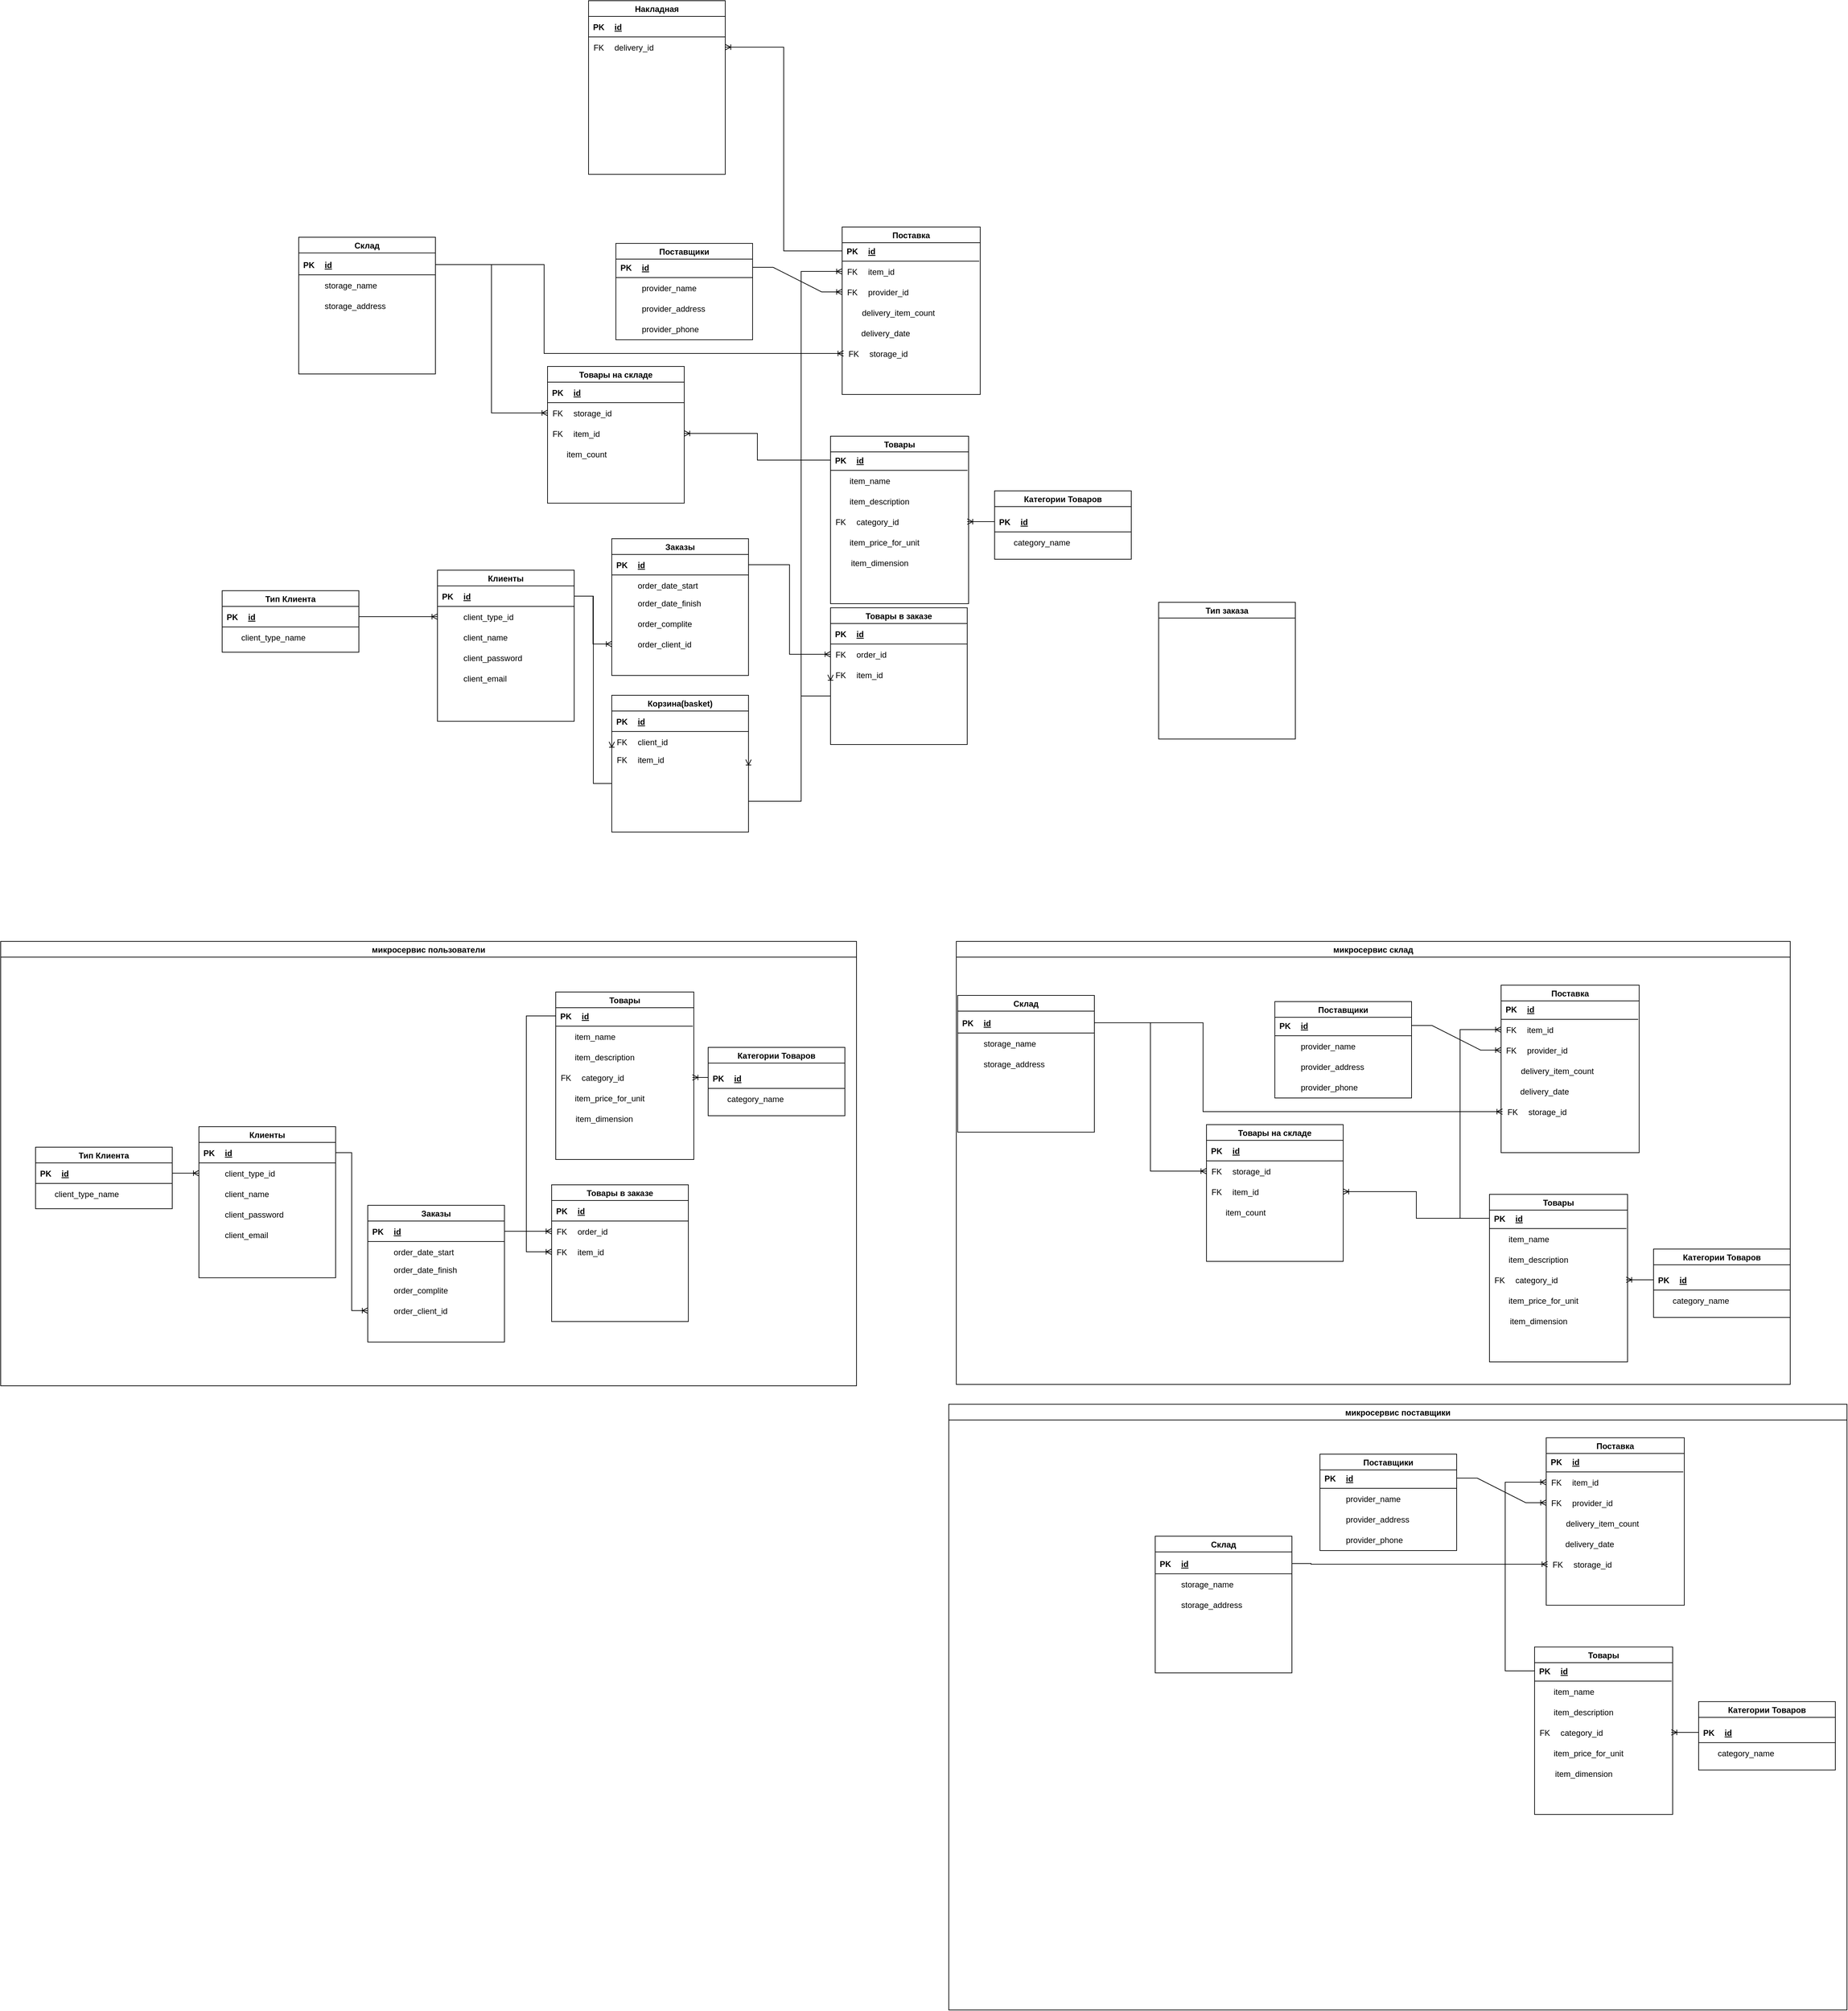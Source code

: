 <mxfile version="15.4.0" type="device"><diagram id="bwBc0XC-JMVy8BGPR9Ha" name="Страница 1"><mxGraphModel dx="2858" dy="2343" grid="0" gridSize="10" guides="1" tooltips="1" connect="1" arrows="1" fold="1" page="1" pageScale="1" pageWidth="827" pageHeight="1169" math="0" shadow="0"><root><mxCell id="0"/><mxCell id="1" parent="0"/><mxCell id="mD3sAvTNESdOCJnn9D22-1" value="Склад" style="swimlane;" parent="1" vertex="1"><mxGeometry x="-379" y="70" width="200" height="200" as="geometry"/></mxCell><mxCell id="6YlMMz4lynDgwZrC7Nvr-1" value="" style="shape=table;startSize=0;container=1;collapsible=1;childLayout=tableLayout;fixedRows=1;rowLines=0;fontStyle=0;align=center;resizeLast=1;strokeColor=none;fillColor=none;" parent="mD3sAvTNESdOCJnn9D22-1" vertex="1"><mxGeometry y="25" width="200" height="30" as="geometry"/></mxCell><mxCell id="6YlMMz4lynDgwZrC7Nvr-2" value="" style="shape=partialRectangle;collapsible=0;dropTarget=0;pointerEvents=0;fillColor=none;top=0;left=0;bottom=1;right=0;points=[[0,0.5],[1,0.5]];portConstraint=eastwest;" parent="6YlMMz4lynDgwZrC7Nvr-1" vertex="1"><mxGeometry width="200" height="30" as="geometry"/></mxCell><mxCell id="6YlMMz4lynDgwZrC7Nvr-3" value="PK" style="shape=partialRectangle;connectable=0;fillColor=none;top=0;left=0;bottom=0;right=0;fontStyle=1;overflow=hidden;" parent="6YlMMz4lynDgwZrC7Nvr-2" vertex="1"><mxGeometry width="30" height="30" as="geometry"><mxRectangle width="30" height="30" as="alternateBounds"/></mxGeometry></mxCell><mxCell id="6YlMMz4lynDgwZrC7Nvr-4" value="id" style="shape=partialRectangle;connectable=0;fillColor=none;top=0;left=0;bottom=0;right=0;align=left;spacingLeft=6;fontStyle=5;overflow=hidden;" parent="6YlMMz4lynDgwZrC7Nvr-2" vertex="1"><mxGeometry x="30" width="170" height="30" as="geometry"><mxRectangle width="170" height="30" as="alternateBounds"/></mxGeometry></mxCell><mxCell id="6YlMMz4lynDgwZrC7Nvr-5" value="" style="shape=table;startSize=0;container=1;collapsible=1;childLayout=tableLayout;fixedRows=1;rowLines=0;fontStyle=0;align=center;resizeLast=1;strokeColor=none;fillColor=none;" parent="mD3sAvTNESdOCJnn9D22-1" vertex="1"><mxGeometry y="55" width="200" height="30" as="geometry"/></mxCell><mxCell id="6YlMMz4lynDgwZrC7Nvr-6" value="" style="shape=partialRectangle;collapsible=0;dropTarget=0;pointerEvents=0;fillColor=none;top=0;left=0;bottom=0;right=0;points=[[0,0.5],[1,0.5]];portConstraint=eastwest;" parent="6YlMMz4lynDgwZrC7Nvr-5" vertex="1"><mxGeometry width="200" height="30" as="geometry"/></mxCell><mxCell id="6YlMMz4lynDgwZrC7Nvr-7" value="" style="shape=partialRectangle;connectable=0;fillColor=none;top=0;left=0;bottom=0;right=0;editable=1;overflow=hidden;" parent="6YlMMz4lynDgwZrC7Nvr-6" vertex="1"><mxGeometry width="30" height="30" as="geometry"><mxRectangle width="30" height="30" as="alternateBounds"/></mxGeometry></mxCell><mxCell id="6YlMMz4lynDgwZrC7Nvr-8" value="storage_name" style="shape=partialRectangle;connectable=0;fillColor=none;top=0;left=0;bottom=0;right=0;align=left;spacingLeft=6;overflow=hidden;" parent="6YlMMz4lynDgwZrC7Nvr-6" vertex="1"><mxGeometry x="30" width="170" height="30" as="geometry"><mxRectangle width="170" height="30" as="alternateBounds"/></mxGeometry></mxCell><mxCell id="6YlMMz4lynDgwZrC7Nvr-9" value="" style="shape=table;startSize=0;container=1;collapsible=1;childLayout=tableLayout;fixedRows=1;rowLines=0;fontStyle=0;align=center;resizeLast=1;strokeColor=none;fillColor=none;" parent="mD3sAvTNESdOCJnn9D22-1" vertex="1"><mxGeometry y="85" width="200" height="30" as="geometry"/></mxCell><mxCell id="6YlMMz4lynDgwZrC7Nvr-10" value="" style="shape=partialRectangle;collapsible=0;dropTarget=0;pointerEvents=0;fillColor=none;top=0;left=0;bottom=0;right=0;points=[[0,0.5],[1,0.5]];portConstraint=eastwest;" parent="6YlMMz4lynDgwZrC7Nvr-9" vertex="1"><mxGeometry width="200" height="30" as="geometry"/></mxCell><mxCell id="6YlMMz4lynDgwZrC7Nvr-11" value="" style="shape=partialRectangle;connectable=0;fillColor=none;top=0;left=0;bottom=0;right=0;editable=1;overflow=hidden;" parent="6YlMMz4lynDgwZrC7Nvr-10" vertex="1"><mxGeometry width="30" height="30" as="geometry"><mxRectangle width="30" height="30" as="alternateBounds"/></mxGeometry></mxCell><mxCell id="6YlMMz4lynDgwZrC7Nvr-12" value="storage_address" style="shape=partialRectangle;connectable=0;fillColor=none;top=0;left=0;bottom=0;right=0;align=left;spacingLeft=6;overflow=hidden;" parent="6YlMMz4lynDgwZrC7Nvr-10" vertex="1"><mxGeometry x="30" width="170" height="30" as="geometry"><mxRectangle width="170" height="30" as="alternateBounds"/></mxGeometry></mxCell><mxCell id="mD3sAvTNESdOCJnn9D22-2" value="Поставщики" style="swimlane;" parent="1" vertex="1"><mxGeometry x="85" y="79" width="200" height="141" as="geometry"/></mxCell><mxCell id="mD3sAvTNESdOCJnn9D22-48" value="" style="shape=table;startSize=0;container=1;collapsible=1;childLayout=tableLayout;fixedRows=1;rowLines=0;fontStyle=0;align=center;resizeLast=1;strokeColor=none;fillColor=none;" parent="mD3sAvTNESdOCJnn9D22-2" vertex="1"><mxGeometry y="20" width="200" height="30" as="geometry"/></mxCell><mxCell id="mD3sAvTNESdOCJnn9D22-49" value="" style="shape=partialRectangle;collapsible=0;dropTarget=0;pointerEvents=0;fillColor=none;top=0;left=0;bottom=1;right=0;points=[[0,0.5],[1,0.5]];portConstraint=eastwest;" parent="mD3sAvTNESdOCJnn9D22-48" vertex="1"><mxGeometry width="200" height="30" as="geometry"/></mxCell><mxCell id="mD3sAvTNESdOCJnn9D22-50" value="PK" style="shape=partialRectangle;connectable=0;fillColor=none;top=0;left=0;bottom=0;right=0;fontStyle=1;overflow=hidden;" parent="mD3sAvTNESdOCJnn9D22-49" vertex="1"><mxGeometry width="30" height="30" as="geometry"><mxRectangle width="30" height="30" as="alternateBounds"/></mxGeometry></mxCell><mxCell id="mD3sAvTNESdOCJnn9D22-51" value="id" style="shape=partialRectangle;connectable=0;fillColor=none;top=0;left=0;bottom=0;right=0;align=left;spacingLeft=6;fontStyle=5;overflow=hidden;" parent="mD3sAvTNESdOCJnn9D22-49" vertex="1"><mxGeometry x="30" width="170" height="30" as="geometry"><mxRectangle width="170" height="30" as="alternateBounds"/></mxGeometry></mxCell><mxCell id="mD3sAvTNESdOCJnn9D22-93" value="" style="shape=table;startSize=0;container=1;collapsible=1;childLayout=tableLayout;fixedRows=1;rowLines=0;fontStyle=0;align=center;resizeLast=1;strokeColor=none;fillColor=none;" parent="mD3sAvTNESdOCJnn9D22-2" vertex="1"><mxGeometry y="50" width="200" height="30" as="geometry"/></mxCell><mxCell id="mD3sAvTNESdOCJnn9D22-94" value="" style="shape=partialRectangle;collapsible=0;dropTarget=0;pointerEvents=0;fillColor=none;top=0;left=0;bottom=0;right=0;points=[[0,0.5],[1,0.5]];portConstraint=eastwest;" parent="mD3sAvTNESdOCJnn9D22-93" vertex="1"><mxGeometry width="200" height="30" as="geometry"/></mxCell><mxCell id="mD3sAvTNESdOCJnn9D22-95" value="" style="shape=partialRectangle;connectable=0;fillColor=none;top=0;left=0;bottom=0;right=0;editable=1;overflow=hidden;" parent="mD3sAvTNESdOCJnn9D22-94" vertex="1"><mxGeometry width="30" height="30" as="geometry"><mxRectangle width="30" height="30" as="alternateBounds"/></mxGeometry></mxCell><mxCell id="mD3sAvTNESdOCJnn9D22-96" value="provider_name" style="shape=partialRectangle;connectable=0;fillColor=none;top=0;left=0;bottom=0;right=0;align=left;spacingLeft=6;overflow=hidden;" parent="mD3sAvTNESdOCJnn9D22-94" vertex="1"><mxGeometry x="30" width="170" height="30" as="geometry"><mxRectangle width="170" height="30" as="alternateBounds"/></mxGeometry></mxCell><mxCell id="mD3sAvTNESdOCJnn9D22-100" value="" style="shape=table;startSize=0;container=1;collapsible=1;childLayout=tableLayout;fixedRows=1;rowLines=0;fontStyle=0;align=center;resizeLast=1;strokeColor=none;fillColor=none;" parent="mD3sAvTNESdOCJnn9D22-2" vertex="1"><mxGeometry y="80" width="200" height="30" as="geometry"/></mxCell><mxCell id="mD3sAvTNESdOCJnn9D22-101" value="" style="shape=partialRectangle;collapsible=0;dropTarget=0;pointerEvents=0;fillColor=none;top=0;left=0;bottom=0;right=0;points=[[0,0.5],[1,0.5]];portConstraint=eastwest;" parent="mD3sAvTNESdOCJnn9D22-100" vertex="1"><mxGeometry width="200" height="30" as="geometry"/></mxCell><mxCell id="mD3sAvTNESdOCJnn9D22-102" value="" style="shape=partialRectangle;connectable=0;fillColor=none;top=0;left=0;bottom=0;right=0;editable=1;overflow=hidden;" parent="mD3sAvTNESdOCJnn9D22-101" vertex="1"><mxGeometry width="30" height="30" as="geometry"><mxRectangle width="30" height="30" as="alternateBounds"/></mxGeometry></mxCell><mxCell id="mD3sAvTNESdOCJnn9D22-103" value="provider_address" style="shape=partialRectangle;connectable=0;fillColor=none;top=0;left=0;bottom=0;right=0;align=left;spacingLeft=6;overflow=hidden;" parent="mD3sAvTNESdOCJnn9D22-101" vertex="1"><mxGeometry x="30" width="170" height="30" as="geometry"><mxRectangle width="170" height="30" as="alternateBounds"/></mxGeometry></mxCell><mxCell id="mD3sAvTNESdOCJnn9D22-104" value="" style="shape=table;startSize=0;container=1;collapsible=1;childLayout=tableLayout;fixedRows=1;rowLines=0;fontStyle=0;align=center;resizeLast=1;strokeColor=none;fillColor=none;" parent="mD3sAvTNESdOCJnn9D22-2" vertex="1"><mxGeometry y="110" width="200" height="30" as="geometry"/></mxCell><mxCell id="mD3sAvTNESdOCJnn9D22-105" value="" style="shape=partialRectangle;collapsible=0;dropTarget=0;pointerEvents=0;fillColor=none;top=0;left=0;bottom=0;right=0;points=[[0,0.5],[1,0.5]];portConstraint=eastwest;" parent="mD3sAvTNESdOCJnn9D22-104" vertex="1"><mxGeometry width="200" height="30" as="geometry"/></mxCell><mxCell id="mD3sAvTNESdOCJnn9D22-106" value="" style="shape=partialRectangle;connectable=0;fillColor=none;top=0;left=0;bottom=0;right=0;editable=1;overflow=hidden;" parent="mD3sAvTNESdOCJnn9D22-105" vertex="1"><mxGeometry width="30" height="30" as="geometry"><mxRectangle width="30" height="30" as="alternateBounds"/></mxGeometry></mxCell><mxCell id="mD3sAvTNESdOCJnn9D22-107" value="provider_phone" style="shape=partialRectangle;connectable=0;fillColor=none;top=0;left=0;bottom=0;right=0;align=left;spacingLeft=6;overflow=hidden;" parent="mD3sAvTNESdOCJnn9D22-105" vertex="1"><mxGeometry x="30" width="170" height="30" as="geometry"><mxRectangle width="170" height="30" as="alternateBounds"/></mxGeometry></mxCell><mxCell id="mD3sAvTNESdOCJnn9D22-3" value="Товары" style="swimlane;" parent="1" vertex="1"><mxGeometry x="399" y="361" width="202" height="245" as="geometry"><mxRectangle x="350" y="360" width="72" height="23" as="alternateBounds"/></mxGeometry></mxCell><mxCell id="mD3sAvTNESdOCJnn9D22-21" value="" style="shape=table;startSize=0;container=1;collapsible=1;childLayout=tableLayout;fixedRows=1;rowLines=0;fontStyle=0;align=center;resizeLast=1;strokeColor=none;fillColor=none;" parent="mD3sAvTNESdOCJnn9D22-3" vertex="1"><mxGeometry y="20" width="200" height="30" as="geometry"/></mxCell><mxCell id="mD3sAvTNESdOCJnn9D22-22" value="" style="shape=partialRectangle;collapsible=0;dropTarget=0;pointerEvents=0;fillColor=none;top=0;left=0;bottom=1;right=0;points=[[0,0.5],[1,0.5]];portConstraint=eastwest;" parent="mD3sAvTNESdOCJnn9D22-21" vertex="1"><mxGeometry width="200" height="30" as="geometry"/></mxCell><mxCell id="mD3sAvTNESdOCJnn9D22-23" value="PK" style="shape=partialRectangle;connectable=0;fillColor=none;top=0;left=0;bottom=0;right=0;fontStyle=1;overflow=hidden;" parent="mD3sAvTNESdOCJnn9D22-22" vertex="1"><mxGeometry width="30" height="30" as="geometry"><mxRectangle width="30" height="30" as="alternateBounds"/></mxGeometry></mxCell><mxCell id="mD3sAvTNESdOCJnn9D22-24" value="id" style="shape=partialRectangle;connectable=0;fillColor=none;top=0;left=0;bottom=0;right=0;align=left;spacingLeft=6;fontStyle=5;overflow=hidden;" parent="mD3sAvTNESdOCJnn9D22-22" vertex="1"><mxGeometry x="30" width="170" height="30" as="geometry"><mxRectangle width="170" height="30" as="alternateBounds"/></mxGeometry></mxCell><mxCell id="mD3sAvTNESdOCJnn9D22-25" value="" style="shape=table;startSize=0;container=1;collapsible=1;childLayout=tableLayout;fixedRows=1;rowLines=0;fontStyle=0;align=center;resizeLast=1;strokeColor=none;fillColor=none;" parent="mD3sAvTNESdOCJnn9D22-3" vertex="1"><mxGeometry y="50" width="200" height="30" as="geometry"/></mxCell><mxCell id="mD3sAvTNESdOCJnn9D22-26" value="" style="shape=partialRectangle;collapsible=0;dropTarget=0;pointerEvents=0;fillColor=none;top=0;left=0;bottom=0;right=0;points=[[0,0.5],[1,0.5]];portConstraint=eastwest;" parent="mD3sAvTNESdOCJnn9D22-25" vertex="1"><mxGeometry width="200" height="30" as="geometry"/></mxCell><mxCell id="mD3sAvTNESdOCJnn9D22-27" value="" style="shape=partialRectangle;connectable=0;fillColor=none;top=0;left=0;bottom=0;right=0;editable=1;overflow=hidden;" parent="mD3sAvTNESdOCJnn9D22-26" vertex="1"><mxGeometry width="20" height="30" as="geometry"><mxRectangle width="20" height="30" as="alternateBounds"/></mxGeometry></mxCell><mxCell id="mD3sAvTNESdOCJnn9D22-28" value="item_name" style="shape=partialRectangle;connectable=0;fillColor=none;top=0;left=0;bottom=0;right=0;align=left;spacingLeft=6;overflow=hidden;" parent="mD3sAvTNESdOCJnn9D22-26" vertex="1"><mxGeometry x="20" width="180" height="30" as="geometry"><mxRectangle width="180" height="30" as="alternateBounds"/></mxGeometry></mxCell><mxCell id="mD3sAvTNESdOCJnn9D22-29" value="" style="shape=table;startSize=0;container=1;collapsible=1;childLayout=tableLayout;fixedRows=1;rowLines=0;fontStyle=0;align=center;resizeLast=1;strokeColor=none;fillColor=none;" parent="mD3sAvTNESdOCJnn9D22-3" vertex="1"><mxGeometry y="80" width="200" height="30" as="geometry"/></mxCell><mxCell id="mD3sAvTNESdOCJnn9D22-30" value="" style="shape=partialRectangle;collapsible=0;dropTarget=0;pointerEvents=0;fillColor=none;top=0;left=0;bottom=0;right=0;points=[[0,0.5],[1,0.5]];portConstraint=eastwest;" parent="mD3sAvTNESdOCJnn9D22-29" vertex="1"><mxGeometry width="200" height="30" as="geometry"/></mxCell><mxCell id="mD3sAvTNESdOCJnn9D22-31" value="" style="shape=partialRectangle;connectable=0;fillColor=none;top=0;left=0;bottom=0;right=0;editable=1;overflow=hidden;" parent="mD3sAvTNESdOCJnn9D22-30" vertex="1"><mxGeometry width="20" height="30" as="geometry"><mxRectangle width="20" height="30" as="alternateBounds"/></mxGeometry></mxCell><mxCell id="mD3sAvTNESdOCJnn9D22-32" value="item_description" style="shape=partialRectangle;connectable=0;fillColor=none;top=0;left=0;bottom=0;right=0;align=left;spacingLeft=6;overflow=hidden;" parent="mD3sAvTNESdOCJnn9D22-30" vertex="1"><mxGeometry x="20" width="180" height="30" as="geometry"><mxRectangle width="180" height="30" as="alternateBounds"/></mxGeometry></mxCell><mxCell id="mD3sAvTNESdOCJnn9D22-33" value="" style="shape=table;startSize=0;container=1;collapsible=1;childLayout=tableLayout;fixedRows=1;rowLines=0;fontStyle=0;align=center;resizeLast=1;strokeColor=none;fillColor=none;" parent="mD3sAvTNESdOCJnn9D22-3" vertex="1"><mxGeometry y="110" width="200" height="30" as="geometry"/></mxCell><mxCell id="mD3sAvTNESdOCJnn9D22-34" value="" style="shape=partialRectangle;collapsible=0;dropTarget=0;pointerEvents=0;fillColor=none;top=0;left=0;bottom=0;right=0;points=[[0,0.5],[1,0.5]];portConstraint=eastwest;" parent="mD3sAvTNESdOCJnn9D22-33" vertex="1"><mxGeometry width="200" height="30" as="geometry"/></mxCell><mxCell id="mD3sAvTNESdOCJnn9D22-35" value="FK" style="shape=partialRectangle;connectable=0;fillColor=none;top=0;left=0;bottom=0;right=0;fontStyle=0;overflow=hidden;" parent="mD3sAvTNESdOCJnn9D22-34" vertex="1"><mxGeometry width="30" height="30" as="geometry"><mxRectangle width="30" height="30" as="alternateBounds"/></mxGeometry></mxCell><mxCell id="mD3sAvTNESdOCJnn9D22-36" value="category_id" style="shape=partialRectangle;connectable=0;fillColor=none;top=0;left=0;bottom=0;right=0;align=left;spacingLeft=6;fontStyle=0;overflow=hidden;" parent="mD3sAvTNESdOCJnn9D22-34" vertex="1"><mxGeometry x="30" width="170" height="30" as="geometry"><mxRectangle width="170" height="30" as="alternateBounds"/></mxGeometry></mxCell><mxCell id="mD3sAvTNESdOCJnn9D22-40" value="" style="shape=table;startSize=0;container=1;collapsible=1;childLayout=tableLayout;fixedRows=1;rowLines=0;fontStyle=0;align=center;resizeLast=1;strokeColor=none;fillColor=none;" parent="mD3sAvTNESdOCJnn9D22-3" vertex="1"><mxGeometry y="140" width="200" height="30" as="geometry"/></mxCell><mxCell id="mD3sAvTNESdOCJnn9D22-41" value="" style="shape=partialRectangle;collapsible=0;dropTarget=0;pointerEvents=0;fillColor=none;top=0;left=0;bottom=0;right=0;points=[[0,0.5],[1,0.5]];portConstraint=eastwest;" parent="mD3sAvTNESdOCJnn9D22-40" vertex="1"><mxGeometry width="200" height="30" as="geometry"/></mxCell><mxCell id="mD3sAvTNESdOCJnn9D22-42" value="" style="shape=partialRectangle;connectable=0;fillColor=none;top=0;left=0;bottom=0;right=0;editable=1;overflow=hidden;" parent="mD3sAvTNESdOCJnn9D22-41" vertex="1"><mxGeometry width="20" height="30" as="geometry"><mxRectangle width="20" height="30" as="alternateBounds"/></mxGeometry></mxCell><mxCell id="mD3sAvTNESdOCJnn9D22-43" value="item_price_for_unit" style="shape=partialRectangle;connectable=0;fillColor=none;top=0;left=0;bottom=0;right=0;align=left;spacingLeft=6;overflow=hidden;" parent="mD3sAvTNESdOCJnn9D22-41" vertex="1"><mxGeometry x="20" width="180" height="30" as="geometry"><mxRectangle width="180" height="30" as="alternateBounds"/></mxGeometry></mxCell><mxCell id="mD3sAvTNESdOCJnn9D22-53" value="" style="shape=table;startSize=0;container=1;collapsible=1;childLayout=tableLayout;fixedRows=1;rowLines=0;fontStyle=0;align=center;resizeLast=1;strokeColor=none;fillColor=none;" parent="mD3sAvTNESdOCJnn9D22-3" vertex="1"><mxGeometry x="2" y="170" width="200" height="30" as="geometry"/></mxCell><mxCell id="mD3sAvTNESdOCJnn9D22-54" value="" style="shape=partialRectangle;collapsible=0;dropTarget=0;pointerEvents=0;fillColor=none;top=0;left=0;bottom=0;right=0;points=[[0,0.5],[1,0.5]];portConstraint=eastwest;" parent="mD3sAvTNESdOCJnn9D22-53" vertex="1"><mxGeometry width="200" height="30" as="geometry"/></mxCell><mxCell id="mD3sAvTNESdOCJnn9D22-55" value="" style="shape=partialRectangle;connectable=0;fillColor=none;top=0;left=0;bottom=0;right=0;editable=1;overflow=hidden;" parent="mD3sAvTNESdOCJnn9D22-54" vertex="1"><mxGeometry width="20" height="30" as="geometry"><mxRectangle width="20" height="30" as="alternateBounds"/></mxGeometry></mxCell><mxCell id="mD3sAvTNESdOCJnn9D22-56" value="item_dimension" style="shape=partialRectangle;connectable=0;fillColor=none;top=0;left=0;bottom=0;right=0;align=left;spacingLeft=6;overflow=hidden;" parent="mD3sAvTNESdOCJnn9D22-54" vertex="1"><mxGeometry x="20" width="180" height="30" as="geometry"><mxRectangle width="180" height="30" as="alternateBounds"/></mxGeometry></mxCell><mxCell id="mD3sAvTNESdOCJnn9D22-4" value="Категории Товаров" style="swimlane;" parent="1" vertex="1"><mxGeometry x="639" y="441" width="200" height="100" as="geometry"/></mxCell><mxCell id="mD3sAvTNESdOCJnn9D22-13" value="" style="shape=table;startSize=0;container=1;collapsible=1;childLayout=tableLayout;fixedRows=1;rowLines=0;fontStyle=0;align=center;resizeLast=1;strokeColor=none;fillColor=none;" parent="mD3sAvTNESdOCJnn9D22-4" vertex="1"><mxGeometry y="30" width="200" height="30" as="geometry"/></mxCell><mxCell id="mD3sAvTNESdOCJnn9D22-14" value="" style="shape=partialRectangle;collapsible=0;dropTarget=0;pointerEvents=0;fillColor=none;top=0;left=0;bottom=1;right=0;points=[[0,0.5],[1,0.5]];portConstraint=eastwest;" parent="mD3sAvTNESdOCJnn9D22-13" vertex="1"><mxGeometry width="200" height="30" as="geometry"/></mxCell><mxCell id="mD3sAvTNESdOCJnn9D22-15" value="PK" style="shape=partialRectangle;connectable=0;fillColor=none;top=0;left=0;bottom=0;right=0;fontStyle=1;overflow=hidden;" parent="mD3sAvTNESdOCJnn9D22-14" vertex="1"><mxGeometry width="30" height="30" as="geometry"><mxRectangle width="30" height="30" as="alternateBounds"/></mxGeometry></mxCell><mxCell id="mD3sAvTNESdOCJnn9D22-16" value="id" style="shape=partialRectangle;connectable=0;fillColor=none;top=0;left=0;bottom=0;right=0;align=left;spacingLeft=6;fontStyle=5;overflow=hidden;" parent="mD3sAvTNESdOCJnn9D22-14" vertex="1"><mxGeometry x="30" width="170" height="30" as="geometry"><mxRectangle width="170" height="30" as="alternateBounds"/></mxGeometry></mxCell><mxCell id="mD3sAvTNESdOCJnn9D22-17" value="" style="shape=table;startSize=0;container=1;collapsible=1;childLayout=tableLayout;fixedRows=1;rowLines=0;fontStyle=0;align=center;resizeLast=1;strokeColor=none;fillColor=none;" parent="mD3sAvTNESdOCJnn9D22-4" vertex="1"><mxGeometry y="60" width="200" height="30" as="geometry"/></mxCell><mxCell id="mD3sAvTNESdOCJnn9D22-18" value="" style="shape=partialRectangle;collapsible=0;dropTarget=0;pointerEvents=0;fillColor=none;top=0;left=0;bottom=0;right=0;points=[[0,0.5],[1,0.5]];portConstraint=eastwest;" parent="mD3sAvTNESdOCJnn9D22-17" vertex="1"><mxGeometry width="200" height="30" as="geometry"/></mxCell><mxCell id="mD3sAvTNESdOCJnn9D22-19" value="" style="shape=partialRectangle;connectable=0;fillColor=none;top=0;left=0;bottom=0;right=0;editable=1;overflow=hidden;" parent="mD3sAvTNESdOCJnn9D22-18" vertex="1"><mxGeometry width="20" height="30" as="geometry"><mxRectangle width="20" height="30" as="alternateBounds"/></mxGeometry></mxCell><mxCell id="mD3sAvTNESdOCJnn9D22-20" value="category_name" style="shape=partialRectangle;connectable=0;fillColor=none;top=0;left=0;bottom=0;right=0;align=left;spacingLeft=6;overflow=hidden;" parent="mD3sAvTNESdOCJnn9D22-18" vertex="1"><mxGeometry x="20" width="180" height="30" as="geometry"><mxRectangle width="180" height="30" as="alternateBounds"/></mxGeometry></mxCell><mxCell id="mD3sAvTNESdOCJnn9D22-5" value="Клиенты" style="swimlane;" parent="1" vertex="1"><mxGeometry x="-176" y="557" width="200" height="221" as="geometry"/></mxCell><mxCell id="mD3sAvTNESdOCJnn9D22-116" value="" style="shape=table;startSize=0;container=1;collapsible=1;childLayout=tableLayout;fixedRows=1;rowLines=0;fontStyle=0;align=center;resizeLast=1;strokeColor=none;fillColor=none;" parent="mD3sAvTNESdOCJnn9D22-5" vertex="1"><mxGeometry y="23" width="200" height="30" as="geometry"/></mxCell><mxCell id="mD3sAvTNESdOCJnn9D22-117" value="" style="shape=partialRectangle;collapsible=0;dropTarget=0;pointerEvents=0;fillColor=none;top=0;left=0;bottom=1;right=0;points=[[0,0.5],[1,0.5]];portConstraint=eastwest;" parent="mD3sAvTNESdOCJnn9D22-116" vertex="1"><mxGeometry width="200" height="30" as="geometry"/></mxCell><mxCell id="mD3sAvTNESdOCJnn9D22-118" value="PK" style="shape=partialRectangle;connectable=0;fillColor=none;top=0;left=0;bottom=0;right=0;fontStyle=1;overflow=hidden;" parent="mD3sAvTNESdOCJnn9D22-117" vertex="1"><mxGeometry width="30" height="30" as="geometry"><mxRectangle width="30" height="30" as="alternateBounds"/></mxGeometry></mxCell><mxCell id="mD3sAvTNESdOCJnn9D22-119" value="id" style="shape=partialRectangle;connectable=0;fillColor=none;top=0;left=0;bottom=0;right=0;align=left;spacingLeft=6;fontStyle=5;overflow=hidden;" parent="mD3sAvTNESdOCJnn9D22-117" vertex="1"><mxGeometry x="30" width="170" height="30" as="geometry"><mxRectangle width="170" height="30" as="alternateBounds"/></mxGeometry></mxCell><mxCell id="mD3sAvTNESdOCJnn9D22-124" value="" style="shape=partialRectangle;collapsible=0;dropTarget=0;pointerEvents=0;fillColor=none;top=0;left=0;bottom=0;right=0;points=[[0,0.5],[1,0.5]];portConstraint=eastwest;" parent="mD3sAvTNESdOCJnn9D22-5" vertex="1"><mxGeometry x="-200" y="284" width="200" height="30" as="geometry"/></mxCell><mxCell id="mD3sAvTNESdOCJnn9D22-125" value="" style="shape=partialRectangle;connectable=0;fillColor=none;top=0;left=0;bottom=0;right=0;editable=1;overflow=hidden;" parent="mD3sAvTNESdOCJnn9D22-124" vertex="1"><mxGeometry width="20" height="30" as="geometry"><mxRectangle width="20" height="30" as="alternateBounds"/></mxGeometry></mxCell><mxCell id="mD3sAvTNESdOCJnn9D22-127" value="" style="shape=partialRectangle;collapsible=0;dropTarget=0;pointerEvents=0;fillColor=none;top=0;left=0;bottom=0;right=0;points=[[0,0.5],[1,0.5]];portConstraint=eastwest;" parent="mD3sAvTNESdOCJnn9D22-5" vertex="1"><mxGeometry x="-200" y="314" width="200" height="30" as="geometry"/></mxCell><mxCell id="mD3sAvTNESdOCJnn9D22-128" value="" style="shape=partialRectangle;connectable=0;fillColor=none;top=0;left=0;bottom=0;right=0;editable=1;overflow=hidden;" parent="mD3sAvTNESdOCJnn9D22-127" vertex="1"><mxGeometry width="20" height="30" as="geometry"><mxRectangle width="20" height="30" as="alternateBounds"/></mxGeometry></mxCell><mxCell id="mD3sAvTNESdOCJnn9D22-130" value="" style="shape=partialRectangle;collapsible=0;dropTarget=0;pointerEvents=0;fillColor=none;top=0;left=0;bottom=0;right=0;points=[[0,0.5],[1,0.5]];portConstraint=eastwest;" parent="mD3sAvTNESdOCJnn9D22-5" vertex="1"><mxGeometry x="-200" y="344" width="200" height="30" as="geometry"/></mxCell><mxCell id="mD3sAvTNESdOCJnn9D22-131" value="" style="shape=partialRectangle;connectable=0;fillColor=none;top=0;left=0;bottom=0;right=0;editable=1;overflow=hidden;" parent="mD3sAvTNESdOCJnn9D22-130" vertex="1"><mxGeometry width="20" height="30" as="geometry"><mxRectangle width="20" height="30" as="alternateBounds"/></mxGeometry></mxCell><mxCell id="mD3sAvTNESdOCJnn9D22-172" value="" style="shape=table;startSize=0;container=1;collapsible=1;childLayout=tableLayout;fixedRows=1;rowLines=0;fontStyle=0;align=center;resizeLast=1;strokeColor=none;fillColor=none;" parent="mD3sAvTNESdOCJnn9D22-5" vertex="1"><mxGeometry y="53" width="200" height="30" as="geometry"/></mxCell><mxCell id="mD3sAvTNESdOCJnn9D22-173" value="" style="shape=partialRectangle;collapsible=0;dropTarget=0;pointerEvents=0;fillColor=none;top=0;left=0;bottom=0;right=0;points=[[0,0.5],[1,0.5]];portConstraint=eastwest;" parent="mD3sAvTNESdOCJnn9D22-172" vertex="1"><mxGeometry width="200" height="30" as="geometry"/></mxCell><mxCell id="mD3sAvTNESdOCJnn9D22-174" value="" style="shape=partialRectangle;connectable=0;fillColor=none;top=0;left=0;bottom=0;right=0;editable=1;overflow=hidden;" parent="mD3sAvTNESdOCJnn9D22-173" vertex="1"><mxGeometry width="30" height="30" as="geometry"><mxRectangle width="30" height="30" as="alternateBounds"/></mxGeometry></mxCell><mxCell id="mD3sAvTNESdOCJnn9D22-175" value="client_type_id" style="shape=partialRectangle;connectable=0;fillColor=none;top=0;left=0;bottom=0;right=0;align=left;spacingLeft=6;overflow=hidden;" parent="mD3sAvTNESdOCJnn9D22-173" vertex="1"><mxGeometry x="30" width="170" height="30" as="geometry"><mxRectangle width="170" height="30" as="alternateBounds"/></mxGeometry></mxCell><mxCell id="mD3sAvTNESdOCJnn9D22-182" value="" style="shape=table;startSize=0;container=1;collapsible=1;childLayout=tableLayout;fixedRows=1;rowLines=0;fontStyle=0;align=center;resizeLast=1;strokeColor=none;fillColor=none;" parent="mD3sAvTNESdOCJnn9D22-5" vertex="1"><mxGeometry y="83" width="200" height="30" as="geometry"/></mxCell><mxCell id="mD3sAvTNESdOCJnn9D22-183" value="" style="shape=partialRectangle;collapsible=0;dropTarget=0;pointerEvents=0;fillColor=none;top=0;left=0;bottom=0;right=0;points=[[0,0.5],[1,0.5]];portConstraint=eastwest;" parent="mD3sAvTNESdOCJnn9D22-182" vertex="1"><mxGeometry width="200" height="30" as="geometry"/></mxCell><mxCell id="mD3sAvTNESdOCJnn9D22-184" value="" style="shape=partialRectangle;connectable=0;fillColor=none;top=0;left=0;bottom=0;right=0;editable=1;overflow=hidden;" parent="mD3sAvTNESdOCJnn9D22-183" vertex="1"><mxGeometry width="30" height="30" as="geometry"><mxRectangle width="30" height="30" as="alternateBounds"/></mxGeometry></mxCell><mxCell id="mD3sAvTNESdOCJnn9D22-185" value="client_name" style="shape=partialRectangle;connectable=0;fillColor=none;top=0;left=0;bottom=0;right=0;align=left;spacingLeft=6;overflow=hidden;" parent="mD3sAvTNESdOCJnn9D22-183" vertex="1"><mxGeometry x="30" width="170" height="30" as="geometry"><mxRectangle width="170" height="30" as="alternateBounds"/></mxGeometry></mxCell><mxCell id="mD3sAvTNESdOCJnn9D22-186" value="" style="shape=table;startSize=0;container=1;collapsible=1;childLayout=tableLayout;fixedRows=1;rowLines=0;fontStyle=0;align=center;resizeLast=1;strokeColor=none;fillColor=none;" parent="mD3sAvTNESdOCJnn9D22-5" vertex="1"><mxGeometry y="113" width="200" height="30" as="geometry"/></mxCell><mxCell id="mD3sAvTNESdOCJnn9D22-187" value="" style="shape=partialRectangle;collapsible=0;dropTarget=0;pointerEvents=0;fillColor=none;top=0;left=0;bottom=0;right=0;points=[[0,0.5],[1,0.5]];portConstraint=eastwest;" parent="mD3sAvTNESdOCJnn9D22-186" vertex="1"><mxGeometry width="200" height="30" as="geometry"/></mxCell><mxCell id="mD3sAvTNESdOCJnn9D22-188" value="" style="shape=partialRectangle;connectable=0;fillColor=none;top=0;left=0;bottom=0;right=0;editable=1;overflow=hidden;" parent="mD3sAvTNESdOCJnn9D22-187" vertex="1"><mxGeometry width="30" height="30" as="geometry"><mxRectangle width="30" height="30" as="alternateBounds"/></mxGeometry></mxCell><mxCell id="mD3sAvTNESdOCJnn9D22-189" value="client_password" style="shape=partialRectangle;connectable=0;fillColor=none;top=0;left=0;bottom=0;right=0;align=left;spacingLeft=6;overflow=hidden;" parent="mD3sAvTNESdOCJnn9D22-187" vertex="1"><mxGeometry x="30" width="170" height="30" as="geometry"><mxRectangle width="170" height="30" as="alternateBounds"/></mxGeometry></mxCell><mxCell id="mD3sAvTNESdOCJnn9D22-190" value="" style="shape=table;startSize=0;container=1;collapsible=1;childLayout=tableLayout;fixedRows=1;rowLines=0;fontStyle=0;align=center;resizeLast=1;strokeColor=none;fillColor=none;" parent="mD3sAvTNESdOCJnn9D22-5" vertex="1"><mxGeometry y="143" width="200" height="30" as="geometry"/></mxCell><mxCell id="mD3sAvTNESdOCJnn9D22-191" value="" style="shape=partialRectangle;collapsible=0;dropTarget=0;pointerEvents=0;fillColor=none;top=0;left=0;bottom=0;right=0;points=[[0,0.5],[1,0.5]];portConstraint=eastwest;" parent="mD3sAvTNESdOCJnn9D22-190" vertex="1"><mxGeometry width="200" height="30" as="geometry"/></mxCell><mxCell id="mD3sAvTNESdOCJnn9D22-192" value="" style="shape=partialRectangle;connectable=0;fillColor=none;top=0;left=0;bottom=0;right=0;editable=1;overflow=hidden;" parent="mD3sAvTNESdOCJnn9D22-191" vertex="1"><mxGeometry width="30" height="30" as="geometry"><mxRectangle width="30" height="30" as="alternateBounds"/></mxGeometry></mxCell><mxCell id="mD3sAvTNESdOCJnn9D22-193" value="client_email" style="shape=partialRectangle;connectable=0;fillColor=none;top=0;left=0;bottom=0;right=0;align=left;spacingLeft=6;overflow=hidden;" parent="mD3sAvTNESdOCJnn9D22-191" vertex="1"><mxGeometry x="30" width="170" height="30" as="geometry"><mxRectangle width="170" height="30" as="alternateBounds"/></mxGeometry></mxCell><mxCell id="mD3sAvTNESdOCJnn9D22-6" value="Тип Клиента" style="swimlane;" parent="1" vertex="1"><mxGeometry x="-491" y="587" width="200" height="90" as="geometry"/></mxCell><mxCell id="mD3sAvTNESdOCJnn9D22-108" value="" style="shape=table;startSize=0;container=1;collapsible=1;childLayout=tableLayout;fixedRows=1;rowLines=0;fontStyle=0;align=center;resizeLast=1;strokeColor=none;fillColor=none;" parent="mD3sAvTNESdOCJnn9D22-6" vertex="1"><mxGeometry y="23" width="200" height="30" as="geometry"/></mxCell><mxCell id="mD3sAvTNESdOCJnn9D22-109" value="" style="shape=partialRectangle;collapsible=0;dropTarget=0;pointerEvents=0;fillColor=none;top=0;left=0;bottom=1;right=0;points=[[0,0.5],[1,0.5]];portConstraint=eastwest;" parent="mD3sAvTNESdOCJnn9D22-108" vertex="1"><mxGeometry width="200" height="30" as="geometry"/></mxCell><mxCell id="mD3sAvTNESdOCJnn9D22-110" value="PK" style="shape=partialRectangle;connectable=0;fillColor=none;top=0;left=0;bottom=0;right=0;fontStyle=1;overflow=hidden;" parent="mD3sAvTNESdOCJnn9D22-109" vertex="1"><mxGeometry width="30" height="30" as="geometry"><mxRectangle width="30" height="30" as="alternateBounds"/></mxGeometry></mxCell><mxCell id="mD3sAvTNESdOCJnn9D22-111" value="id" style="shape=partialRectangle;connectable=0;fillColor=none;top=0;left=0;bottom=0;right=0;align=left;spacingLeft=6;fontStyle=5;overflow=hidden;" parent="mD3sAvTNESdOCJnn9D22-109" vertex="1"><mxGeometry x="30" width="170" height="30" as="geometry"><mxRectangle width="170" height="30" as="alternateBounds"/></mxGeometry></mxCell><mxCell id="mD3sAvTNESdOCJnn9D22-112" value="" style="shape=table;startSize=0;container=1;collapsible=1;childLayout=tableLayout;fixedRows=1;rowLines=0;fontStyle=0;align=center;resizeLast=1;strokeColor=none;fillColor=none;" parent="mD3sAvTNESdOCJnn9D22-6" vertex="1"><mxGeometry y="53" width="200" height="30" as="geometry"/></mxCell><mxCell id="mD3sAvTNESdOCJnn9D22-113" value="" style="shape=partialRectangle;collapsible=0;dropTarget=0;pointerEvents=0;fillColor=none;top=0;left=0;bottom=0;right=0;points=[[0,0.5],[1,0.5]];portConstraint=eastwest;" parent="mD3sAvTNESdOCJnn9D22-112" vertex="1"><mxGeometry width="200" height="30" as="geometry"/></mxCell><mxCell id="mD3sAvTNESdOCJnn9D22-114" value="" style="shape=partialRectangle;connectable=0;fillColor=none;top=0;left=0;bottom=0;right=0;editable=1;overflow=hidden;" parent="mD3sAvTNESdOCJnn9D22-113" vertex="1"><mxGeometry width="20" height="30" as="geometry"><mxRectangle width="20" height="30" as="alternateBounds"/></mxGeometry></mxCell><mxCell id="mD3sAvTNESdOCJnn9D22-115" value="client_type_name" style="shape=partialRectangle;connectable=0;fillColor=none;top=0;left=0;bottom=0;right=0;align=left;spacingLeft=6;overflow=hidden;" parent="mD3sAvTNESdOCJnn9D22-113" vertex="1"><mxGeometry x="20" width="180" height="30" as="geometry"><mxRectangle width="180" height="30" as="alternateBounds"/></mxGeometry></mxCell><mxCell id="mD3sAvTNESdOCJnn9D22-7" value="Заказы" style="swimlane;" parent="1" vertex="1"><mxGeometry x="79" y="511" width="200" height="200" as="geometry"/></mxCell><mxCell id="mD3sAvTNESdOCJnn9D22-133" value="" style="shape=table;startSize=0;container=1;collapsible=1;childLayout=tableLayout;fixedRows=1;rowLines=0;fontStyle=0;align=center;resizeLast=1;strokeColor=none;fillColor=none;" parent="mD3sAvTNESdOCJnn9D22-7" vertex="1"><mxGeometry y="23" width="200" height="30" as="geometry"/></mxCell><mxCell id="mD3sAvTNESdOCJnn9D22-134" value="" style="shape=partialRectangle;collapsible=0;dropTarget=0;pointerEvents=0;fillColor=none;top=0;left=0;bottom=1;right=0;points=[[0,0.5],[1,0.5]];portConstraint=eastwest;" parent="mD3sAvTNESdOCJnn9D22-133" vertex="1"><mxGeometry width="200" height="30" as="geometry"/></mxCell><mxCell id="mD3sAvTNESdOCJnn9D22-135" value="PK" style="shape=partialRectangle;connectable=0;fillColor=none;top=0;left=0;bottom=0;right=0;fontStyle=1;overflow=hidden;" parent="mD3sAvTNESdOCJnn9D22-134" vertex="1"><mxGeometry width="30" height="30" as="geometry"><mxRectangle width="30" height="30" as="alternateBounds"/></mxGeometry></mxCell><mxCell id="mD3sAvTNESdOCJnn9D22-136" value="id" style="shape=partialRectangle;connectable=0;fillColor=none;top=0;left=0;bottom=0;right=0;align=left;spacingLeft=6;fontStyle=5;overflow=hidden;" parent="mD3sAvTNESdOCJnn9D22-134" vertex="1"><mxGeometry x="30" width="170" height="30" as="geometry"><mxRectangle width="170" height="30" as="alternateBounds"/></mxGeometry></mxCell><mxCell id="mD3sAvTNESdOCJnn9D22-146" value="" style="shape=partialRectangle;collapsible=0;dropTarget=0;pointerEvents=0;fillColor=none;top=0;left=0;bottom=0;right=0;points=[[0,0.5],[1,0.5]];portConstraint=eastwest;" parent="mD3sAvTNESdOCJnn9D22-7" vertex="1"><mxGeometry x="-2" y="143" width="200" height="30" as="geometry"/></mxCell><mxCell id="mD3sAvTNESdOCJnn9D22-147" value="" style="shape=partialRectangle;connectable=0;fillColor=none;top=0;left=0;bottom=0;right=0;editable=1;overflow=hidden;" parent="mD3sAvTNESdOCJnn9D22-146" vertex="1"><mxGeometry width="20" height="30" as="geometry"><mxRectangle width="20" height="30" as="alternateBounds"/></mxGeometry></mxCell><mxCell id="mD3sAvTNESdOCJnn9D22-164" value="" style="shape=partialRectangle;collapsible=0;dropTarget=0;pointerEvents=0;fillColor=none;top=0;left=0;bottom=0;right=0;points=[[0,0.5],[1,0.5]];portConstraint=eastwest;" parent="mD3sAvTNESdOCJnn9D22-7" vertex="1"><mxGeometry y="113" width="200" height="30" as="geometry"/></mxCell><mxCell id="mD3sAvTNESdOCJnn9D22-165" value="" style="shape=partialRectangle;connectable=0;fillColor=none;top=0;left=0;bottom=0;right=0;editable=1;overflow=hidden;" parent="mD3sAvTNESdOCJnn9D22-164" vertex="1"><mxGeometry width="20" height="30" as="geometry"><mxRectangle width="20" height="30" as="alternateBounds"/></mxGeometry></mxCell><mxCell id="mD3sAvTNESdOCJnn9D22-166" value="" style="shape=partialRectangle;collapsible=0;dropTarget=0;pointerEvents=0;fillColor=none;top=0;left=0;bottom=0;right=0;points=[[0,0.5],[1,0.5]];portConstraint=eastwest;" parent="mD3sAvTNESdOCJnn9D22-7" vertex="1"><mxGeometry y="109" width="200" height="30" as="geometry"/></mxCell><mxCell id="mD3sAvTNESdOCJnn9D22-167" value="" style="shape=partialRectangle;connectable=0;fillColor=none;top=0;left=0;bottom=0;right=0;editable=1;overflow=hidden;" parent="mD3sAvTNESdOCJnn9D22-166" vertex="1"><mxGeometry width="20" height="30" as="geometry"><mxRectangle width="20" height="30" as="alternateBounds"/></mxGeometry></mxCell><mxCell id="mD3sAvTNESdOCJnn9D22-168" value="" style="shape=table;startSize=0;container=1;collapsible=1;childLayout=tableLayout;fixedRows=1;rowLines=0;fontStyle=0;align=center;resizeLast=1;strokeColor=none;fillColor=none;" parent="mD3sAvTNESdOCJnn9D22-7" vertex="1"><mxGeometry y="109" width="200" height="30" as="geometry"/></mxCell><mxCell id="mD3sAvTNESdOCJnn9D22-169" value="" style="shape=partialRectangle;collapsible=0;dropTarget=0;pointerEvents=0;fillColor=none;top=0;left=0;bottom=0;right=0;points=[[0,0.5],[1,0.5]];portConstraint=eastwest;" parent="mD3sAvTNESdOCJnn9D22-168" vertex="1"><mxGeometry width="200" height="30" as="geometry"/></mxCell><mxCell id="mD3sAvTNESdOCJnn9D22-170" value="" style="shape=partialRectangle;connectable=0;fillColor=none;top=0;left=0;bottom=0;right=0;editable=1;overflow=hidden;" parent="mD3sAvTNESdOCJnn9D22-169" vertex="1"><mxGeometry width="30" height="30" as="geometry"><mxRectangle width="30" height="30" as="alternateBounds"/></mxGeometry></mxCell><mxCell id="mD3sAvTNESdOCJnn9D22-171" value="order_complite" style="shape=partialRectangle;connectable=0;fillColor=none;top=0;left=0;bottom=0;right=0;align=left;spacingLeft=6;overflow=hidden;" parent="mD3sAvTNESdOCJnn9D22-169" vertex="1"><mxGeometry x="30" width="170" height="30" as="geometry"><mxRectangle width="170" height="30" as="alternateBounds"/></mxGeometry></mxCell><mxCell id="mD3sAvTNESdOCJnn9D22-194" value="" style="shape=table;startSize=0;container=1;collapsible=1;childLayout=tableLayout;fixedRows=1;rowLines=0;fontStyle=0;align=center;resizeLast=1;strokeColor=none;fillColor=none;" parent="mD3sAvTNESdOCJnn9D22-7" vertex="1"><mxGeometry y="53" width="200" height="30" as="geometry"/></mxCell><mxCell id="mD3sAvTNESdOCJnn9D22-195" value="" style="shape=partialRectangle;collapsible=0;dropTarget=0;pointerEvents=0;fillColor=none;top=0;left=0;bottom=0;right=0;points=[[0,0.5],[1,0.5]];portConstraint=eastwest;" parent="mD3sAvTNESdOCJnn9D22-194" vertex="1"><mxGeometry width="200" height="30" as="geometry"/></mxCell><mxCell id="mD3sAvTNESdOCJnn9D22-196" value="" style="shape=partialRectangle;connectable=0;fillColor=none;top=0;left=0;bottom=0;right=0;editable=1;overflow=hidden;" parent="mD3sAvTNESdOCJnn9D22-195" vertex="1"><mxGeometry width="30" height="30" as="geometry"><mxRectangle width="30" height="30" as="alternateBounds"/></mxGeometry></mxCell><mxCell id="mD3sAvTNESdOCJnn9D22-197" value="order_date_start" style="shape=partialRectangle;connectable=0;fillColor=none;top=0;left=0;bottom=0;right=0;align=left;spacingLeft=6;overflow=hidden;" parent="mD3sAvTNESdOCJnn9D22-195" vertex="1"><mxGeometry x="30" width="170" height="30" as="geometry"><mxRectangle width="170" height="30" as="alternateBounds"/></mxGeometry></mxCell><mxCell id="mD3sAvTNESdOCJnn9D22-198" value="" style="shape=table;startSize=0;container=1;collapsible=1;childLayout=tableLayout;fixedRows=1;rowLines=0;fontStyle=0;align=center;resizeLast=1;strokeColor=none;fillColor=none;" parent="mD3sAvTNESdOCJnn9D22-7" vertex="1"><mxGeometry y="79" width="200" height="30" as="geometry"/></mxCell><mxCell id="mD3sAvTNESdOCJnn9D22-199" value="" style="shape=partialRectangle;collapsible=0;dropTarget=0;pointerEvents=0;fillColor=none;top=0;left=0;bottom=0;right=0;points=[[0,0.5],[1,0.5]];portConstraint=eastwest;" parent="mD3sAvTNESdOCJnn9D22-198" vertex="1"><mxGeometry width="200" height="30" as="geometry"/></mxCell><mxCell id="mD3sAvTNESdOCJnn9D22-200" value="" style="shape=partialRectangle;connectable=0;fillColor=none;top=0;left=0;bottom=0;right=0;editable=1;overflow=hidden;" parent="mD3sAvTNESdOCJnn9D22-199" vertex="1"><mxGeometry width="30" height="30" as="geometry"><mxRectangle width="30" height="30" as="alternateBounds"/></mxGeometry></mxCell><mxCell id="mD3sAvTNESdOCJnn9D22-201" value="order_date_finish" style="shape=partialRectangle;connectable=0;fillColor=none;top=0;left=0;bottom=0;right=0;align=left;spacingLeft=6;overflow=hidden;" parent="mD3sAvTNESdOCJnn9D22-199" vertex="1"><mxGeometry x="30" width="170" height="30" as="geometry"><mxRectangle width="170" height="30" as="alternateBounds"/></mxGeometry></mxCell><mxCell id="mD3sAvTNESdOCJnn9D22-202" value="" style="shape=table;startSize=0;container=1;collapsible=1;childLayout=tableLayout;fixedRows=1;rowLines=0;fontStyle=0;align=center;resizeLast=1;strokeColor=none;fillColor=none;" parent="mD3sAvTNESdOCJnn9D22-7" vertex="1"><mxGeometry y="139" width="200" height="30" as="geometry"/></mxCell><mxCell id="mD3sAvTNESdOCJnn9D22-203" value="" style="shape=partialRectangle;collapsible=0;dropTarget=0;pointerEvents=0;fillColor=none;top=0;left=0;bottom=0;right=0;points=[[0,0.5],[1,0.5]];portConstraint=eastwest;" parent="mD3sAvTNESdOCJnn9D22-202" vertex="1"><mxGeometry width="200" height="30" as="geometry"/></mxCell><mxCell id="mD3sAvTNESdOCJnn9D22-204" value="" style="shape=partialRectangle;connectable=0;fillColor=none;top=0;left=0;bottom=0;right=0;editable=1;overflow=hidden;" parent="mD3sAvTNESdOCJnn9D22-203" vertex="1"><mxGeometry width="30" height="30" as="geometry"><mxRectangle width="30" height="30" as="alternateBounds"/></mxGeometry></mxCell><mxCell id="mD3sAvTNESdOCJnn9D22-205" value="order_client_id" style="shape=partialRectangle;connectable=0;fillColor=none;top=0;left=0;bottom=0;right=0;align=left;spacingLeft=6;overflow=hidden;" parent="mD3sAvTNESdOCJnn9D22-203" vertex="1"><mxGeometry x="30" width="170" height="30" as="geometry"><mxRectangle width="170" height="30" as="alternateBounds"/></mxGeometry></mxCell><mxCell id="mD3sAvTNESdOCJnn9D22-8" value="Тип заказа" style="swimlane;" parent="1" vertex="1"><mxGeometry x="879" y="604" width="200" height="200" as="geometry"/></mxCell><mxCell id="mD3sAvTNESdOCJnn9D22-38" value="" style="edgeStyle=entityRelationEdgeStyle;fontSize=12;html=1;endArrow=ERoneToMany;rounded=0;entryX=1;entryY=0.5;entryDx=0;entryDy=0;exitX=0;exitY=0.5;exitDx=0;exitDy=0;" parent="1" source="mD3sAvTNESdOCJnn9D22-14" target="mD3sAvTNESdOCJnn9D22-34" edge="1"><mxGeometry width="100" height="100" relative="1" as="geometry"><mxPoint x="640" y="660" as="sourcePoint"/><mxPoint x="740" y="560" as="targetPoint"/></mxGeometry></mxCell><mxCell id="mD3sAvTNESdOCJnn9D22-52" value="" style="edgeStyle=entityRelationEdgeStyle;fontSize=12;html=1;endArrow=ERoneToMany;rounded=0;entryX=0;entryY=0.5;entryDx=0;entryDy=0;exitX=1;exitY=0.5;exitDx=0;exitDy=0;" parent="1" source="mD3sAvTNESdOCJnn9D22-49" target="mD3sAvTNESdOCJnn9D22-79" edge="1"><mxGeometry width="100" height="100" relative="1" as="geometry"><mxPoint x="200" y="580" as="sourcePoint"/><mxPoint x="300" y="480" as="targetPoint"/></mxGeometry></mxCell><mxCell id="mD3sAvTNESdOCJnn9D22-57" value="Поставка" style="swimlane;" parent="1" vertex="1"><mxGeometry x="416" y="55" width="202" height="245" as="geometry"><mxRectangle x="420" y="65" width="82" height="23" as="alternateBounds"/></mxGeometry></mxCell><mxCell id="mD3sAvTNESdOCJnn9D22-58" value="" style="shape=table;startSize=0;container=1;collapsible=1;childLayout=tableLayout;fixedRows=1;rowLines=0;fontStyle=0;align=center;resizeLast=1;strokeColor=none;fillColor=none;" parent="mD3sAvTNESdOCJnn9D22-57" vertex="1"><mxGeometry y="20" width="200" height="30" as="geometry"/></mxCell><mxCell id="mD3sAvTNESdOCJnn9D22-59" value="" style="shape=partialRectangle;collapsible=0;dropTarget=0;pointerEvents=0;fillColor=none;top=0;left=0;bottom=1;right=0;points=[[0,0.5],[1,0.5]];portConstraint=eastwest;" parent="mD3sAvTNESdOCJnn9D22-58" vertex="1"><mxGeometry width="200" height="30" as="geometry"/></mxCell><mxCell id="mD3sAvTNESdOCJnn9D22-60" value="PK" style="shape=partialRectangle;connectable=0;fillColor=none;top=0;left=0;bottom=0;right=0;fontStyle=1;overflow=hidden;" parent="mD3sAvTNESdOCJnn9D22-59" vertex="1"><mxGeometry width="30" height="30" as="geometry"><mxRectangle width="30" height="30" as="alternateBounds"/></mxGeometry></mxCell><mxCell id="mD3sAvTNESdOCJnn9D22-61" value="id" style="shape=partialRectangle;connectable=0;fillColor=none;top=0;left=0;bottom=0;right=0;align=left;spacingLeft=6;fontStyle=5;overflow=hidden;" parent="mD3sAvTNESdOCJnn9D22-59" vertex="1"><mxGeometry x="30" width="170" height="30" as="geometry"><mxRectangle width="170" height="30" as="alternateBounds"/></mxGeometry></mxCell><mxCell id="mD3sAvTNESdOCJnn9D22-70" value="" style="shape=table;startSize=0;container=1;collapsible=1;childLayout=tableLayout;fixedRows=1;rowLines=0;fontStyle=0;align=center;resizeLast=1;strokeColor=none;fillColor=none;" parent="mD3sAvTNESdOCJnn9D22-57" vertex="1"><mxGeometry y="50" width="200" height="30" as="geometry"/></mxCell><mxCell id="mD3sAvTNESdOCJnn9D22-71" value="" style="shape=partialRectangle;collapsible=0;dropTarget=0;pointerEvents=0;fillColor=none;top=0;left=0;bottom=0;right=0;points=[[0,0.5],[1,0.5]];portConstraint=eastwest;" parent="mD3sAvTNESdOCJnn9D22-70" vertex="1"><mxGeometry width="200" height="30" as="geometry"/></mxCell><mxCell id="mD3sAvTNESdOCJnn9D22-72" value="FK" style="shape=partialRectangle;connectable=0;fillColor=none;top=0;left=0;bottom=0;right=0;fontStyle=0;overflow=hidden;" parent="mD3sAvTNESdOCJnn9D22-71" vertex="1"><mxGeometry width="30" height="30" as="geometry"><mxRectangle width="30" height="30" as="alternateBounds"/></mxGeometry></mxCell><mxCell id="mD3sAvTNESdOCJnn9D22-73" value="item_id" style="shape=partialRectangle;connectable=0;fillColor=none;top=0;left=0;bottom=0;right=0;align=left;spacingLeft=6;fontStyle=0;overflow=hidden;" parent="mD3sAvTNESdOCJnn9D22-71" vertex="1"><mxGeometry x="30" width="170" height="30" as="geometry"><mxRectangle width="170" height="30" as="alternateBounds"/></mxGeometry></mxCell><mxCell id="mD3sAvTNESdOCJnn9D22-78" value="" style="shape=table;startSize=0;container=1;collapsible=1;childLayout=tableLayout;fixedRows=1;rowLines=0;fontStyle=0;align=center;resizeLast=1;strokeColor=none;fillColor=none;" parent="mD3sAvTNESdOCJnn9D22-57" vertex="1"><mxGeometry y="80" width="200" height="30" as="geometry"/></mxCell><mxCell id="mD3sAvTNESdOCJnn9D22-79" value="" style="shape=partialRectangle;collapsible=0;dropTarget=0;pointerEvents=0;fillColor=none;top=0;left=0;bottom=0;right=0;points=[[0,0.5],[1,0.5]];portConstraint=eastwest;" parent="mD3sAvTNESdOCJnn9D22-78" vertex="1"><mxGeometry width="200" height="30" as="geometry"/></mxCell><mxCell id="mD3sAvTNESdOCJnn9D22-80" value="FK" style="shape=partialRectangle;connectable=0;fillColor=none;top=0;left=0;bottom=0;right=0;fontStyle=0;overflow=hidden;" parent="mD3sAvTNESdOCJnn9D22-79" vertex="1"><mxGeometry width="30" height="30" as="geometry"><mxRectangle width="30" height="30" as="alternateBounds"/></mxGeometry></mxCell><mxCell id="mD3sAvTNESdOCJnn9D22-81" value="provider_id" style="shape=partialRectangle;connectable=0;fillColor=none;top=0;left=0;bottom=0;right=0;align=left;spacingLeft=6;fontStyle=0;overflow=hidden;" parent="mD3sAvTNESdOCJnn9D22-79" vertex="1"><mxGeometry x="30" width="170" height="30" as="geometry"><mxRectangle width="170" height="30" as="alternateBounds"/></mxGeometry></mxCell><mxCell id="mD3sAvTNESdOCJnn9D22-82" value="" style="shape=table;startSize=0;container=1;collapsible=1;childLayout=tableLayout;fixedRows=1;rowLines=0;fontStyle=0;align=center;resizeLast=1;strokeColor=none;fillColor=none;" parent="mD3sAvTNESdOCJnn9D22-57" vertex="1"><mxGeometry x="1" y="110" width="200" height="30" as="geometry"/></mxCell><mxCell id="mD3sAvTNESdOCJnn9D22-83" value="" style="shape=partialRectangle;collapsible=0;dropTarget=0;pointerEvents=0;fillColor=none;top=0;left=0;bottom=0;right=0;points=[[0,0.5],[1,0.5]];portConstraint=eastwest;" parent="mD3sAvTNESdOCJnn9D22-82" vertex="1"><mxGeometry width="200" height="30" as="geometry"/></mxCell><mxCell id="mD3sAvTNESdOCJnn9D22-84" value="" style="shape=partialRectangle;connectable=0;fillColor=none;top=0;left=0;bottom=0;right=0;editable=1;overflow=hidden;" parent="mD3sAvTNESdOCJnn9D22-83" vertex="1"><mxGeometry width="20" height="30" as="geometry"><mxRectangle width="20" height="30" as="alternateBounds"/></mxGeometry></mxCell><mxCell id="mD3sAvTNESdOCJnn9D22-85" value="delivery_item_count" style="shape=partialRectangle;connectable=0;fillColor=none;top=0;left=0;bottom=0;right=0;align=left;spacingLeft=6;overflow=hidden;" parent="mD3sAvTNESdOCJnn9D22-83" vertex="1"><mxGeometry x="20" width="180" height="30" as="geometry"><mxRectangle width="180" height="30" as="alternateBounds"/></mxGeometry></mxCell><mxCell id="mD3sAvTNESdOCJnn9D22-86" value="" style="shape=table;startSize=0;container=1;collapsible=1;childLayout=tableLayout;fixedRows=1;rowLines=0;fontStyle=0;align=center;resizeLast=1;strokeColor=none;fillColor=none;" parent="mD3sAvTNESdOCJnn9D22-57" vertex="1"><mxGeometry y="140" width="200" height="30" as="geometry"/></mxCell><mxCell id="mD3sAvTNESdOCJnn9D22-87" value="" style="shape=partialRectangle;collapsible=0;dropTarget=0;pointerEvents=0;fillColor=none;top=0;left=0;bottom=0;right=0;points=[[0,0.5],[1,0.5]];portConstraint=eastwest;" parent="mD3sAvTNESdOCJnn9D22-86" vertex="1"><mxGeometry width="200" height="30" as="geometry"/></mxCell><mxCell id="mD3sAvTNESdOCJnn9D22-88" value="" style="shape=partialRectangle;connectable=0;fillColor=none;top=0;left=0;bottom=0;right=0;editable=1;overflow=hidden;" parent="mD3sAvTNESdOCJnn9D22-87" vertex="1"><mxGeometry width="20" height="30" as="geometry"><mxRectangle width="20" height="30" as="alternateBounds"/></mxGeometry></mxCell><mxCell id="mD3sAvTNESdOCJnn9D22-89" value="delivery_date" style="shape=partialRectangle;connectable=0;fillColor=none;top=0;left=0;bottom=0;right=0;align=left;spacingLeft=6;overflow=hidden;" parent="mD3sAvTNESdOCJnn9D22-87" vertex="1"><mxGeometry x="20" width="180" height="30" as="geometry"><mxRectangle width="180" height="30" as="alternateBounds"/></mxGeometry></mxCell><mxCell id="6YlMMz4lynDgwZrC7Nvr-32" value="" style="shape=table;startSize=0;container=1;collapsible=1;childLayout=tableLayout;fixedRows=1;rowLines=0;fontStyle=0;align=center;resizeLast=1;strokeColor=none;fillColor=none;" parent="mD3sAvTNESdOCJnn9D22-57" vertex="1"><mxGeometry x="2" y="170" width="200" height="30" as="geometry"/></mxCell><mxCell id="6YlMMz4lynDgwZrC7Nvr-33" value="" style="shape=partialRectangle;collapsible=0;dropTarget=0;pointerEvents=0;fillColor=none;top=0;left=0;bottom=0;right=0;points=[[0,0.5],[1,0.5]];portConstraint=eastwest;" parent="6YlMMz4lynDgwZrC7Nvr-32" vertex="1"><mxGeometry width="200" height="30" as="geometry"/></mxCell><mxCell id="6YlMMz4lynDgwZrC7Nvr-34" value="FK" style="shape=partialRectangle;connectable=0;fillColor=none;top=0;left=0;bottom=0;right=0;fontStyle=0;overflow=hidden;" parent="6YlMMz4lynDgwZrC7Nvr-33" vertex="1"><mxGeometry width="30" height="30" as="geometry"><mxRectangle width="30" height="30" as="alternateBounds"/></mxGeometry></mxCell><mxCell id="6YlMMz4lynDgwZrC7Nvr-35" value="storage_id" style="shape=partialRectangle;connectable=0;fillColor=none;top=0;left=0;bottom=0;right=0;align=left;spacingLeft=6;fontStyle=0;overflow=hidden;" parent="6YlMMz4lynDgwZrC7Nvr-33" vertex="1"><mxGeometry x="30" width="170" height="30" as="geometry"><mxRectangle width="170" height="30" as="alternateBounds"/></mxGeometry></mxCell><mxCell id="mD3sAvTNESdOCJnn9D22-92" style="edgeStyle=orthogonalEdgeStyle;rounded=0;orthogonalLoop=1;jettySize=auto;html=1;exitX=0;exitY=0.5;exitDx=0;exitDy=0;entryX=0;entryY=0.5;entryDx=0;entryDy=0;endArrow=ERoneToMany;endFill=0;" parent="1" source="mD3sAvTNESdOCJnn9D22-22" target="mD3sAvTNESdOCJnn9D22-71" edge="1"><mxGeometry relative="1" as="geometry"><Array as="points"><mxPoint x="356" y="396"/><mxPoint x="356" y="120"/></Array></mxGeometry></mxCell><mxCell id="mD3sAvTNESdOCJnn9D22-120" value="" style="shape=partialRectangle;collapsible=0;dropTarget=0;pointerEvents=0;fillColor=none;top=0;left=0;bottom=0;right=0;points=[[0,0.5],[1,0.5]];portConstraint=eastwest;" parent="1" vertex="1"><mxGeometry x="-340" y="717" width="200" height="30" as="geometry"/></mxCell><mxCell id="mD3sAvTNESdOCJnn9D22-121" value="" style="shape=partialRectangle;connectable=0;fillColor=none;top=0;left=0;bottom=0;right=0;editable=1;overflow=hidden;" parent="mD3sAvTNESdOCJnn9D22-120" vertex="1"><mxGeometry width="20" height="30" as="geometry"><mxRectangle width="20" height="30" as="alternateBounds"/></mxGeometry></mxCell><mxCell id="mD3sAvTNESdOCJnn9D22-123" style="edgeStyle=orthogonalEdgeStyle;rounded=0;orthogonalLoop=1;jettySize=auto;html=1;exitX=1;exitY=0.5;exitDx=0;exitDy=0;endArrow=ERoneToMany;endFill=0;entryX=0;entryY=0.5;entryDx=0;entryDy=0;" parent="1" source="mD3sAvTNESdOCJnn9D22-109" target="mD3sAvTNESdOCJnn9D22-173" edge="1"><mxGeometry relative="1" as="geometry"><mxPoint x="-342" y="688" as="targetPoint"/></mxGeometry></mxCell><mxCell id="mD3sAvTNESdOCJnn9D22-149" style="edgeStyle=orthogonalEdgeStyle;rounded=0;orthogonalLoop=1;jettySize=auto;html=1;exitX=1;exitY=0.5;exitDx=0;exitDy=0;endArrow=ERoneToMany;endFill=0;entryX=0;entryY=0.5;entryDx=0;entryDy=0;" parent="1" source="mD3sAvTNESdOCJnn9D22-117" target="mD3sAvTNESdOCJnn9D22-203" edge="1"><mxGeometry relative="1" as="geometry"><mxPoint x="50" y="831" as="targetPoint"/></mxGeometry></mxCell><mxCell id="mD3sAvTNESdOCJnn9D22-150" value="Товары в заказе" style="swimlane;" parent="1" vertex="1"><mxGeometry x="399" y="612" width="200" height="200" as="geometry"/></mxCell><mxCell id="mD3sAvTNESdOCJnn9D22-151" value="" style="shape=table;startSize=0;container=1;collapsible=1;childLayout=tableLayout;fixedRows=1;rowLines=0;fontStyle=0;align=center;resizeLast=1;strokeColor=none;fillColor=none;" parent="mD3sAvTNESdOCJnn9D22-150" vertex="1"><mxGeometry y="23" width="200" height="30" as="geometry"/></mxCell><mxCell id="mD3sAvTNESdOCJnn9D22-152" value="" style="shape=partialRectangle;collapsible=0;dropTarget=0;pointerEvents=0;fillColor=none;top=0;left=0;bottom=1;right=0;points=[[0,0.5],[1,0.5]];portConstraint=eastwest;" parent="mD3sAvTNESdOCJnn9D22-151" vertex="1"><mxGeometry width="200" height="30" as="geometry"/></mxCell><mxCell id="mD3sAvTNESdOCJnn9D22-153" value="PK" style="shape=partialRectangle;connectable=0;fillColor=none;top=0;left=0;bottom=0;right=0;fontStyle=1;overflow=hidden;" parent="mD3sAvTNESdOCJnn9D22-152" vertex="1"><mxGeometry width="30" height="30" as="geometry"><mxRectangle width="30" height="30" as="alternateBounds"/></mxGeometry></mxCell><mxCell id="mD3sAvTNESdOCJnn9D22-154" value="id" style="shape=partialRectangle;connectable=0;fillColor=none;top=0;left=0;bottom=0;right=0;align=left;spacingLeft=6;fontStyle=5;overflow=hidden;" parent="mD3sAvTNESdOCJnn9D22-152" vertex="1"><mxGeometry x="30" width="170" height="30" as="geometry"><mxRectangle width="170" height="30" as="alternateBounds"/></mxGeometry></mxCell><mxCell id="mD3sAvTNESdOCJnn9D22-155" value="" style="shape=table;startSize=0;container=1;collapsible=1;childLayout=tableLayout;fixedRows=1;rowLines=0;fontStyle=0;align=center;resizeLast=1;strokeColor=none;fillColor=none;" parent="mD3sAvTNESdOCJnn9D22-150" vertex="1"><mxGeometry y="53" width="200" height="30" as="geometry"/></mxCell><mxCell id="mD3sAvTNESdOCJnn9D22-156" value="" style="shape=partialRectangle;collapsible=0;dropTarget=0;pointerEvents=0;fillColor=none;top=0;left=0;bottom=0;right=0;points=[[0,0.5],[1,0.5]];portConstraint=eastwest;" parent="mD3sAvTNESdOCJnn9D22-155" vertex="1"><mxGeometry width="200" height="30" as="geometry"/></mxCell><mxCell id="mD3sAvTNESdOCJnn9D22-157" value="FK" style="shape=partialRectangle;connectable=0;fillColor=none;top=0;left=0;bottom=0;right=0;fontStyle=0;overflow=hidden;" parent="mD3sAvTNESdOCJnn9D22-156" vertex="1"><mxGeometry width="30" height="30" as="geometry"><mxRectangle width="30" height="30" as="alternateBounds"/></mxGeometry></mxCell><mxCell id="mD3sAvTNESdOCJnn9D22-158" value="order_id" style="shape=partialRectangle;connectable=0;fillColor=none;top=0;left=0;bottom=0;right=0;align=left;spacingLeft=6;fontStyle=0;overflow=hidden;" parent="mD3sAvTNESdOCJnn9D22-156" vertex="1"><mxGeometry x="30" width="170" height="30" as="geometry"><mxRectangle width="170" height="30" as="alternateBounds"/></mxGeometry></mxCell><mxCell id="mD3sAvTNESdOCJnn9D22-159" value="" style="shape=table;startSize=0;container=1;collapsible=1;childLayout=tableLayout;fixedRows=1;rowLines=0;fontStyle=0;align=center;resizeLast=1;strokeColor=none;fillColor=none;" parent="mD3sAvTNESdOCJnn9D22-150" vertex="1"><mxGeometry y="83" width="200" height="30" as="geometry"/></mxCell><mxCell id="mD3sAvTNESdOCJnn9D22-160" value="" style="shape=partialRectangle;collapsible=0;dropTarget=0;pointerEvents=0;fillColor=none;top=0;left=0;bottom=0;right=0;points=[[0,0.5],[1,0.5]];portConstraint=eastwest;" parent="mD3sAvTNESdOCJnn9D22-159" vertex="1"><mxGeometry width="200" height="30" as="geometry"/></mxCell><mxCell id="mD3sAvTNESdOCJnn9D22-161" value="FK" style="shape=partialRectangle;connectable=0;fillColor=none;top=0;left=0;bottom=0;right=0;fontStyle=0;overflow=hidden;" parent="mD3sAvTNESdOCJnn9D22-160" vertex="1"><mxGeometry width="30" height="30" as="geometry"><mxRectangle width="30" height="30" as="alternateBounds"/></mxGeometry></mxCell><mxCell id="mD3sAvTNESdOCJnn9D22-162" value="item_id" style="shape=partialRectangle;connectable=0;fillColor=none;top=0;left=0;bottom=0;right=0;align=left;spacingLeft=6;fontStyle=0;overflow=hidden;" parent="mD3sAvTNESdOCJnn9D22-160" vertex="1"><mxGeometry x="30" width="170" height="30" as="geometry"><mxRectangle width="170" height="30" as="alternateBounds"/></mxGeometry></mxCell><mxCell id="mD3sAvTNESdOCJnn9D22-206" style="edgeStyle=orthogonalEdgeStyle;rounded=0;orthogonalLoop=1;jettySize=auto;html=1;exitX=1;exitY=0.5;exitDx=0;exitDy=0;entryX=0;entryY=0.5;entryDx=0;entryDy=0;endArrow=ERoneToMany;endFill=0;" parent="1" source="mD3sAvTNESdOCJnn9D22-134" target="mD3sAvTNESdOCJnn9D22-156" edge="1"><mxGeometry relative="1" as="geometry"/></mxCell><mxCell id="mD3sAvTNESdOCJnn9D22-207" style="edgeStyle=orthogonalEdgeStyle;rounded=0;orthogonalLoop=1;jettySize=auto;html=1;exitX=0;exitY=0.5;exitDx=0;exitDy=0;entryX=0;entryY=0.5;entryDx=0;entryDy=0;endArrow=ERoneToMany;endFill=0;" parent="1" source="mD3sAvTNESdOCJnn9D22-22" target="mD3sAvTNESdOCJnn9D22-160" edge="1"><mxGeometry relative="1" as="geometry"><Array as="points"><mxPoint x="356" y="396"/><mxPoint x="356" y="741"/></Array></mxGeometry></mxCell><mxCell id="6YlMMz4lynDgwZrC7Nvr-13" value="Товары на складе" style="swimlane;startSize=23;" parent="1" vertex="1"><mxGeometry x="-15" y="259" width="200" height="200" as="geometry"/></mxCell><mxCell id="6YlMMz4lynDgwZrC7Nvr-14" value="" style="shape=table;startSize=0;container=1;collapsible=1;childLayout=tableLayout;fixedRows=1;rowLines=0;fontStyle=0;align=center;resizeLast=1;strokeColor=none;fillColor=none;" parent="6YlMMz4lynDgwZrC7Nvr-13" vertex="1"><mxGeometry y="23" width="200" height="30" as="geometry"/></mxCell><mxCell id="6YlMMz4lynDgwZrC7Nvr-15" value="" style="shape=partialRectangle;collapsible=0;dropTarget=0;pointerEvents=0;fillColor=none;top=0;left=0;bottom=1;right=0;points=[[0,0.5],[1,0.5]];portConstraint=eastwest;" parent="6YlMMz4lynDgwZrC7Nvr-14" vertex="1"><mxGeometry width="200" height="30" as="geometry"/></mxCell><mxCell id="6YlMMz4lynDgwZrC7Nvr-16" value="PK" style="shape=partialRectangle;connectable=0;fillColor=none;top=0;left=0;bottom=0;right=0;fontStyle=1;overflow=hidden;" parent="6YlMMz4lynDgwZrC7Nvr-15" vertex="1"><mxGeometry width="30" height="30" as="geometry"><mxRectangle width="30" height="30" as="alternateBounds"/></mxGeometry></mxCell><mxCell id="6YlMMz4lynDgwZrC7Nvr-17" value="id" style="shape=partialRectangle;connectable=0;fillColor=none;top=0;left=0;bottom=0;right=0;align=left;spacingLeft=6;fontStyle=5;overflow=hidden;" parent="6YlMMz4lynDgwZrC7Nvr-15" vertex="1"><mxGeometry x="30" width="170" height="30" as="geometry"><mxRectangle width="170" height="30" as="alternateBounds"/></mxGeometry></mxCell><mxCell id="6YlMMz4lynDgwZrC7Nvr-18" value="" style="shape=table;startSize=0;container=1;collapsible=1;childLayout=tableLayout;fixedRows=1;rowLines=0;fontStyle=0;align=center;resizeLast=1;strokeColor=none;fillColor=none;" parent="6YlMMz4lynDgwZrC7Nvr-13" vertex="1"><mxGeometry y="53" width="200" height="30" as="geometry"/></mxCell><mxCell id="6YlMMz4lynDgwZrC7Nvr-19" value="" style="shape=partialRectangle;collapsible=0;dropTarget=0;pointerEvents=0;fillColor=none;top=0;left=0;bottom=0;right=0;points=[[0,0.5],[1,0.5]];portConstraint=eastwest;" parent="6YlMMz4lynDgwZrC7Nvr-18" vertex="1"><mxGeometry width="200" height="30" as="geometry"/></mxCell><mxCell id="6YlMMz4lynDgwZrC7Nvr-20" value="FK" style="shape=partialRectangle;connectable=0;fillColor=none;top=0;left=0;bottom=0;right=0;fontStyle=0;overflow=hidden;" parent="6YlMMz4lynDgwZrC7Nvr-19" vertex="1"><mxGeometry width="30" height="30" as="geometry"><mxRectangle width="30" height="30" as="alternateBounds"/></mxGeometry></mxCell><mxCell id="6YlMMz4lynDgwZrC7Nvr-21" value="storage_id" style="shape=partialRectangle;connectable=0;fillColor=none;top=0;left=0;bottom=0;right=0;align=left;spacingLeft=6;fontStyle=0;overflow=hidden;" parent="6YlMMz4lynDgwZrC7Nvr-19" vertex="1"><mxGeometry x="30" width="170" height="30" as="geometry"><mxRectangle width="170" height="30" as="alternateBounds"/></mxGeometry></mxCell><mxCell id="6YlMMz4lynDgwZrC7Nvr-22" value="" style="shape=table;startSize=0;container=1;collapsible=1;childLayout=tableLayout;fixedRows=1;rowLines=0;fontStyle=0;align=center;resizeLast=1;strokeColor=none;fillColor=none;" parent="6YlMMz4lynDgwZrC7Nvr-13" vertex="1"><mxGeometry y="83" width="200" height="30" as="geometry"/></mxCell><mxCell id="6YlMMz4lynDgwZrC7Nvr-23" value="" style="shape=partialRectangle;collapsible=0;dropTarget=0;pointerEvents=0;fillColor=none;top=0;left=0;bottom=0;right=0;points=[[0,0.5],[1,0.5]];portConstraint=eastwest;" parent="6YlMMz4lynDgwZrC7Nvr-22" vertex="1"><mxGeometry width="200" height="30" as="geometry"/></mxCell><mxCell id="6YlMMz4lynDgwZrC7Nvr-24" value="FK" style="shape=partialRectangle;connectable=0;fillColor=none;top=0;left=0;bottom=0;right=0;fontStyle=0;overflow=hidden;" parent="6YlMMz4lynDgwZrC7Nvr-23" vertex="1"><mxGeometry width="30" height="30" as="geometry"><mxRectangle width="30" height="30" as="alternateBounds"/></mxGeometry></mxCell><mxCell id="6YlMMz4lynDgwZrC7Nvr-25" value="item_id" style="shape=partialRectangle;connectable=0;fillColor=none;top=0;left=0;bottom=0;right=0;align=left;spacingLeft=6;fontStyle=0;overflow=hidden;" parent="6YlMMz4lynDgwZrC7Nvr-23" vertex="1"><mxGeometry x="30" width="170" height="30" as="geometry"><mxRectangle width="170" height="30" as="alternateBounds"/></mxGeometry></mxCell><mxCell id="6YlMMz4lynDgwZrC7Nvr-26" value="" style="shape=table;startSize=0;container=1;collapsible=1;childLayout=tableLayout;fixedRows=1;rowLines=0;fontStyle=0;align=center;resizeLast=1;strokeColor=none;fillColor=none;" parent="6YlMMz4lynDgwZrC7Nvr-13" vertex="1"><mxGeometry y="113" width="200" height="30" as="geometry"/></mxCell><mxCell id="6YlMMz4lynDgwZrC7Nvr-27" value="" style="shape=partialRectangle;collapsible=0;dropTarget=0;pointerEvents=0;fillColor=none;top=0;left=0;bottom=0;right=0;points=[[0,0.5],[1,0.5]];portConstraint=eastwest;" parent="6YlMMz4lynDgwZrC7Nvr-26" vertex="1"><mxGeometry width="200" height="30" as="geometry"/></mxCell><mxCell id="6YlMMz4lynDgwZrC7Nvr-28" value="" style="shape=partialRectangle;connectable=0;fillColor=none;top=0;left=0;bottom=0;right=0;editable=1;overflow=hidden;" parent="6YlMMz4lynDgwZrC7Nvr-27" vertex="1"><mxGeometry width="20" height="30" as="geometry"><mxRectangle width="20" height="30" as="alternateBounds"/></mxGeometry></mxCell><mxCell id="6YlMMz4lynDgwZrC7Nvr-29" value="item_count" style="shape=partialRectangle;connectable=0;fillColor=none;top=0;left=0;bottom=0;right=0;align=left;spacingLeft=6;overflow=hidden;" parent="6YlMMz4lynDgwZrC7Nvr-27" vertex="1"><mxGeometry x="20" width="180" height="30" as="geometry"><mxRectangle width="180" height="30" as="alternateBounds"/></mxGeometry></mxCell><mxCell id="6YlMMz4lynDgwZrC7Nvr-30" style="edgeStyle=orthogonalEdgeStyle;rounded=0;orthogonalLoop=1;jettySize=auto;html=1;exitX=1;exitY=0.5;exitDx=0;exitDy=0;entryX=0;entryY=0.5;entryDx=0;entryDy=0;endArrow=ERoneToMany;endFill=0;" parent="1" source="6YlMMz4lynDgwZrC7Nvr-2" target="6YlMMz4lynDgwZrC7Nvr-19" edge="1"><mxGeometry relative="1" as="geometry"/></mxCell><mxCell id="6YlMMz4lynDgwZrC7Nvr-31" style="edgeStyle=orthogonalEdgeStyle;rounded=0;orthogonalLoop=1;jettySize=auto;html=1;exitX=0;exitY=0.5;exitDx=0;exitDy=0;entryX=1;entryY=0.5;entryDx=0;entryDy=0;endArrow=ERoneToMany;endFill=0;" parent="1" source="mD3sAvTNESdOCJnn9D22-22" target="6YlMMz4lynDgwZrC7Nvr-23" edge="1"><mxGeometry relative="1" as="geometry"/></mxCell><mxCell id="6YlMMz4lynDgwZrC7Nvr-36" style="edgeStyle=orthogonalEdgeStyle;rounded=0;orthogonalLoop=1;jettySize=auto;html=1;exitX=1;exitY=0.5;exitDx=0;exitDy=0;entryX=0;entryY=0.5;entryDx=0;entryDy=0;endArrow=ERoneToMany;endFill=0;" parent="1" source="6YlMMz4lynDgwZrC7Nvr-2" target="6YlMMz4lynDgwZrC7Nvr-33" edge="1"><mxGeometry relative="1" as="geometry"><Array as="points"><mxPoint x="-20" y="110"/><mxPoint x="-20" y="240"/></Array></mxGeometry></mxCell><mxCell id="6YlMMz4lynDgwZrC7Nvr-37" value="микросервис пользователи" style="swimlane;" parent="1" vertex="1"><mxGeometry x="-815" y="1100" width="1252" height="650" as="geometry"/></mxCell><mxCell id="6YlMMz4lynDgwZrC7Nvr-38" value="Тип Клиента" style="swimlane;" parent="6YlMMz4lynDgwZrC7Nvr-37" vertex="1"><mxGeometry x="51" y="301" width="200" height="90" as="geometry"/></mxCell><mxCell id="6YlMMz4lynDgwZrC7Nvr-39" value="" style="shape=table;startSize=0;container=1;collapsible=1;childLayout=tableLayout;fixedRows=1;rowLines=0;fontStyle=0;align=center;resizeLast=1;strokeColor=none;fillColor=none;" parent="6YlMMz4lynDgwZrC7Nvr-38" vertex="1"><mxGeometry y="23" width="200" height="30" as="geometry"/></mxCell><mxCell id="6YlMMz4lynDgwZrC7Nvr-40" value="" style="shape=partialRectangle;collapsible=0;dropTarget=0;pointerEvents=0;fillColor=none;top=0;left=0;bottom=1;right=0;points=[[0,0.5],[1,0.5]];portConstraint=eastwest;" parent="6YlMMz4lynDgwZrC7Nvr-39" vertex="1"><mxGeometry width="200" height="30" as="geometry"/></mxCell><mxCell id="6YlMMz4lynDgwZrC7Nvr-41" value="PK" style="shape=partialRectangle;connectable=0;fillColor=none;top=0;left=0;bottom=0;right=0;fontStyle=1;overflow=hidden;" parent="6YlMMz4lynDgwZrC7Nvr-40" vertex="1"><mxGeometry width="30" height="30" as="geometry"><mxRectangle width="30" height="30" as="alternateBounds"/></mxGeometry></mxCell><mxCell id="6YlMMz4lynDgwZrC7Nvr-42" value="id" style="shape=partialRectangle;connectable=0;fillColor=none;top=0;left=0;bottom=0;right=0;align=left;spacingLeft=6;fontStyle=5;overflow=hidden;" parent="6YlMMz4lynDgwZrC7Nvr-40" vertex="1"><mxGeometry x="30" width="170" height="30" as="geometry"><mxRectangle width="170" height="30" as="alternateBounds"/></mxGeometry></mxCell><mxCell id="6YlMMz4lynDgwZrC7Nvr-43" value="" style="shape=table;startSize=0;container=1;collapsible=1;childLayout=tableLayout;fixedRows=1;rowLines=0;fontStyle=0;align=center;resizeLast=1;strokeColor=none;fillColor=none;" parent="6YlMMz4lynDgwZrC7Nvr-38" vertex="1"><mxGeometry y="53" width="200" height="30" as="geometry"/></mxCell><mxCell id="6YlMMz4lynDgwZrC7Nvr-44" value="" style="shape=partialRectangle;collapsible=0;dropTarget=0;pointerEvents=0;fillColor=none;top=0;left=0;bottom=0;right=0;points=[[0,0.5],[1,0.5]];portConstraint=eastwest;" parent="6YlMMz4lynDgwZrC7Nvr-43" vertex="1"><mxGeometry width="200" height="30" as="geometry"/></mxCell><mxCell id="6YlMMz4lynDgwZrC7Nvr-45" value="" style="shape=partialRectangle;connectable=0;fillColor=none;top=0;left=0;bottom=0;right=0;editable=1;overflow=hidden;" parent="6YlMMz4lynDgwZrC7Nvr-44" vertex="1"><mxGeometry width="20" height="30" as="geometry"><mxRectangle width="20" height="30" as="alternateBounds"/></mxGeometry></mxCell><mxCell id="6YlMMz4lynDgwZrC7Nvr-46" value="client_type_name" style="shape=partialRectangle;connectable=0;fillColor=none;top=0;left=0;bottom=0;right=0;align=left;spacingLeft=6;overflow=hidden;" parent="6YlMMz4lynDgwZrC7Nvr-44" vertex="1"><mxGeometry x="20" width="180" height="30" as="geometry"><mxRectangle width="180" height="30" as="alternateBounds"/></mxGeometry></mxCell><mxCell id="6YlMMz4lynDgwZrC7Nvr-47" value="Клиенты" style="swimlane;" parent="6YlMMz4lynDgwZrC7Nvr-37" vertex="1"><mxGeometry x="290" y="271" width="200" height="221" as="geometry"/></mxCell><mxCell id="6YlMMz4lynDgwZrC7Nvr-48" value="" style="shape=table;startSize=0;container=1;collapsible=1;childLayout=tableLayout;fixedRows=1;rowLines=0;fontStyle=0;align=center;resizeLast=1;strokeColor=none;fillColor=none;" parent="6YlMMz4lynDgwZrC7Nvr-47" vertex="1"><mxGeometry y="23" width="200" height="30" as="geometry"/></mxCell><mxCell id="6YlMMz4lynDgwZrC7Nvr-49" value="" style="shape=partialRectangle;collapsible=0;dropTarget=0;pointerEvents=0;fillColor=none;top=0;left=0;bottom=1;right=0;points=[[0,0.5],[1,0.5]];portConstraint=eastwest;" parent="6YlMMz4lynDgwZrC7Nvr-48" vertex="1"><mxGeometry width="200" height="30" as="geometry"/></mxCell><mxCell id="6YlMMz4lynDgwZrC7Nvr-50" value="PK" style="shape=partialRectangle;connectable=0;fillColor=none;top=0;left=0;bottom=0;right=0;fontStyle=1;overflow=hidden;" parent="6YlMMz4lynDgwZrC7Nvr-49" vertex="1"><mxGeometry width="30" height="30" as="geometry"><mxRectangle width="30" height="30" as="alternateBounds"/></mxGeometry></mxCell><mxCell id="6YlMMz4lynDgwZrC7Nvr-51" value="id" style="shape=partialRectangle;connectable=0;fillColor=none;top=0;left=0;bottom=0;right=0;align=left;spacingLeft=6;fontStyle=5;overflow=hidden;" parent="6YlMMz4lynDgwZrC7Nvr-49" vertex="1"><mxGeometry x="30" width="170" height="30" as="geometry"><mxRectangle width="170" height="30" as="alternateBounds"/></mxGeometry></mxCell><mxCell id="6YlMMz4lynDgwZrC7Nvr-52" value="" style="shape=partialRectangle;collapsible=0;dropTarget=0;pointerEvents=0;fillColor=none;top=0;left=0;bottom=0;right=0;points=[[0,0.5],[1,0.5]];portConstraint=eastwest;" parent="6YlMMz4lynDgwZrC7Nvr-47" vertex="1"><mxGeometry x="-200" y="284" width="200" height="30" as="geometry"/></mxCell><mxCell id="6YlMMz4lynDgwZrC7Nvr-53" value="" style="shape=partialRectangle;connectable=0;fillColor=none;top=0;left=0;bottom=0;right=0;editable=1;overflow=hidden;" parent="6YlMMz4lynDgwZrC7Nvr-52" vertex="1"><mxGeometry width="20" height="30" as="geometry"><mxRectangle width="20" height="30" as="alternateBounds"/></mxGeometry></mxCell><mxCell id="6YlMMz4lynDgwZrC7Nvr-54" value="" style="shape=partialRectangle;collapsible=0;dropTarget=0;pointerEvents=0;fillColor=none;top=0;left=0;bottom=0;right=0;points=[[0,0.5],[1,0.5]];portConstraint=eastwest;" parent="6YlMMz4lynDgwZrC7Nvr-47" vertex="1"><mxGeometry x="-200" y="314" width="200" height="30" as="geometry"/></mxCell><mxCell id="6YlMMz4lynDgwZrC7Nvr-55" value="" style="shape=partialRectangle;connectable=0;fillColor=none;top=0;left=0;bottom=0;right=0;editable=1;overflow=hidden;" parent="6YlMMz4lynDgwZrC7Nvr-54" vertex="1"><mxGeometry width="20" height="30" as="geometry"><mxRectangle width="20" height="30" as="alternateBounds"/></mxGeometry></mxCell><mxCell id="6YlMMz4lynDgwZrC7Nvr-56" value="" style="shape=partialRectangle;collapsible=0;dropTarget=0;pointerEvents=0;fillColor=none;top=0;left=0;bottom=0;right=0;points=[[0,0.5],[1,0.5]];portConstraint=eastwest;" parent="6YlMMz4lynDgwZrC7Nvr-47" vertex="1"><mxGeometry x="-200" y="344" width="200" height="30" as="geometry"/></mxCell><mxCell id="6YlMMz4lynDgwZrC7Nvr-57" value="" style="shape=partialRectangle;connectable=0;fillColor=none;top=0;left=0;bottom=0;right=0;editable=1;overflow=hidden;" parent="6YlMMz4lynDgwZrC7Nvr-56" vertex="1"><mxGeometry width="20" height="30" as="geometry"><mxRectangle width="20" height="30" as="alternateBounds"/></mxGeometry></mxCell><mxCell id="6YlMMz4lynDgwZrC7Nvr-58" value="" style="shape=table;startSize=0;container=1;collapsible=1;childLayout=tableLayout;fixedRows=1;rowLines=0;fontStyle=0;align=center;resizeLast=1;strokeColor=none;fillColor=none;" parent="6YlMMz4lynDgwZrC7Nvr-47" vertex="1"><mxGeometry y="53" width="200" height="30" as="geometry"/></mxCell><mxCell id="6YlMMz4lynDgwZrC7Nvr-59" value="" style="shape=partialRectangle;collapsible=0;dropTarget=0;pointerEvents=0;fillColor=none;top=0;left=0;bottom=0;right=0;points=[[0,0.5],[1,0.5]];portConstraint=eastwest;" parent="6YlMMz4lynDgwZrC7Nvr-58" vertex="1"><mxGeometry width="200" height="30" as="geometry"/></mxCell><mxCell id="6YlMMz4lynDgwZrC7Nvr-60" value="" style="shape=partialRectangle;connectable=0;fillColor=none;top=0;left=0;bottom=0;right=0;editable=1;overflow=hidden;" parent="6YlMMz4lynDgwZrC7Nvr-59" vertex="1"><mxGeometry width="30" height="30" as="geometry"><mxRectangle width="30" height="30" as="alternateBounds"/></mxGeometry></mxCell><mxCell id="6YlMMz4lynDgwZrC7Nvr-61" value="client_type_id" style="shape=partialRectangle;connectable=0;fillColor=none;top=0;left=0;bottom=0;right=0;align=left;spacingLeft=6;overflow=hidden;" parent="6YlMMz4lynDgwZrC7Nvr-59" vertex="1"><mxGeometry x="30" width="170" height="30" as="geometry"><mxRectangle width="170" height="30" as="alternateBounds"/></mxGeometry></mxCell><mxCell id="6YlMMz4lynDgwZrC7Nvr-62" value="" style="shape=table;startSize=0;container=1;collapsible=1;childLayout=tableLayout;fixedRows=1;rowLines=0;fontStyle=0;align=center;resizeLast=1;strokeColor=none;fillColor=none;" parent="6YlMMz4lynDgwZrC7Nvr-47" vertex="1"><mxGeometry y="83" width="200" height="30" as="geometry"/></mxCell><mxCell id="6YlMMz4lynDgwZrC7Nvr-63" value="" style="shape=partialRectangle;collapsible=0;dropTarget=0;pointerEvents=0;fillColor=none;top=0;left=0;bottom=0;right=0;points=[[0,0.5],[1,0.5]];portConstraint=eastwest;" parent="6YlMMz4lynDgwZrC7Nvr-62" vertex="1"><mxGeometry width="200" height="30" as="geometry"/></mxCell><mxCell id="6YlMMz4lynDgwZrC7Nvr-64" value="" style="shape=partialRectangle;connectable=0;fillColor=none;top=0;left=0;bottom=0;right=0;editable=1;overflow=hidden;" parent="6YlMMz4lynDgwZrC7Nvr-63" vertex="1"><mxGeometry width="30" height="30" as="geometry"><mxRectangle width="30" height="30" as="alternateBounds"/></mxGeometry></mxCell><mxCell id="6YlMMz4lynDgwZrC7Nvr-65" value="client_name" style="shape=partialRectangle;connectable=0;fillColor=none;top=0;left=0;bottom=0;right=0;align=left;spacingLeft=6;overflow=hidden;" parent="6YlMMz4lynDgwZrC7Nvr-63" vertex="1"><mxGeometry x="30" width="170" height="30" as="geometry"><mxRectangle width="170" height="30" as="alternateBounds"/></mxGeometry></mxCell><mxCell id="6YlMMz4lynDgwZrC7Nvr-66" value="" style="shape=table;startSize=0;container=1;collapsible=1;childLayout=tableLayout;fixedRows=1;rowLines=0;fontStyle=0;align=center;resizeLast=1;strokeColor=none;fillColor=none;" parent="6YlMMz4lynDgwZrC7Nvr-47" vertex="1"><mxGeometry y="113" width="200" height="30" as="geometry"/></mxCell><mxCell id="6YlMMz4lynDgwZrC7Nvr-67" value="" style="shape=partialRectangle;collapsible=0;dropTarget=0;pointerEvents=0;fillColor=none;top=0;left=0;bottom=0;right=0;points=[[0,0.5],[1,0.5]];portConstraint=eastwest;" parent="6YlMMz4lynDgwZrC7Nvr-66" vertex="1"><mxGeometry width="200" height="30" as="geometry"/></mxCell><mxCell id="6YlMMz4lynDgwZrC7Nvr-68" value="" style="shape=partialRectangle;connectable=0;fillColor=none;top=0;left=0;bottom=0;right=0;editable=1;overflow=hidden;" parent="6YlMMz4lynDgwZrC7Nvr-67" vertex="1"><mxGeometry width="30" height="30" as="geometry"><mxRectangle width="30" height="30" as="alternateBounds"/></mxGeometry></mxCell><mxCell id="6YlMMz4lynDgwZrC7Nvr-69" value="client_password" style="shape=partialRectangle;connectable=0;fillColor=none;top=0;left=0;bottom=0;right=0;align=left;spacingLeft=6;overflow=hidden;" parent="6YlMMz4lynDgwZrC7Nvr-67" vertex="1"><mxGeometry x="30" width="170" height="30" as="geometry"><mxRectangle width="170" height="30" as="alternateBounds"/></mxGeometry></mxCell><mxCell id="6YlMMz4lynDgwZrC7Nvr-70" value="" style="shape=table;startSize=0;container=1;collapsible=1;childLayout=tableLayout;fixedRows=1;rowLines=0;fontStyle=0;align=center;resizeLast=1;strokeColor=none;fillColor=none;" parent="6YlMMz4lynDgwZrC7Nvr-47" vertex="1"><mxGeometry y="143" width="200" height="30" as="geometry"/></mxCell><mxCell id="6YlMMz4lynDgwZrC7Nvr-71" value="" style="shape=partialRectangle;collapsible=0;dropTarget=0;pointerEvents=0;fillColor=none;top=0;left=0;bottom=0;right=0;points=[[0,0.5],[1,0.5]];portConstraint=eastwest;" parent="6YlMMz4lynDgwZrC7Nvr-70" vertex="1"><mxGeometry width="200" height="30" as="geometry"/></mxCell><mxCell id="6YlMMz4lynDgwZrC7Nvr-72" value="" style="shape=partialRectangle;connectable=0;fillColor=none;top=0;left=0;bottom=0;right=0;editable=1;overflow=hidden;" parent="6YlMMz4lynDgwZrC7Nvr-71" vertex="1"><mxGeometry width="30" height="30" as="geometry"><mxRectangle width="30" height="30" as="alternateBounds"/></mxGeometry></mxCell><mxCell id="6YlMMz4lynDgwZrC7Nvr-73" value="client_email" style="shape=partialRectangle;connectable=0;fillColor=none;top=0;left=0;bottom=0;right=0;align=left;spacingLeft=6;overflow=hidden;" parent="6YlMMz4lynDgwZrC7Nvr-71" vertex="1"><mxGeometry x="30" width="170" height="30" as="geometry"><mxRectangle width="170" height="30" as="alternateBounds"/></mxGeometry></mxCell><mxCell id="6YlMMz4lynDgwZrC7Nvr-74" value="Заказы" style="swimlane;" parent="6YlMMz4lynDgwZrC7Nvr-37" vertex="1"><mxGeometry x="537" y="386" width="200" height="200" as="geometry"/></mxCell><mxCell id="6YlMMz4lynDgwZrC7Nvr-75" value="" style="shape=table;startSize=0;container=1;collapsible=1;childLayout=tableLayout;fixedRows=1;rowLines=0;fontStyle=0;align=center;resizeLast=1;strokeColor=none;fillColor=none;" parent="6YlMMz4lynDgwZrC7Nvr-74" vertex="1"><mxGeometry y="23" width="200" height="30" as="geometry"/></mxCell><mxCell id="6YlMMz4lynDgwZrC7Nvr-76" value="" style="shape=partialRectangle;collapsible=0;dropTarget=0;pointerEvents=0;fillColor=none;top=0;left=0;bottom=1;right=0;points=[[0,0.5],[1,0.5]];portConstraint=eastwest;" parent="6YlMMz4lynDgwZrC7Nvr-75" vertex="1"><mxGeometry width="200" height="30" as="geometry"/></mxCell><mxCell id="6YlMMz4lynDgwZrC7Nvr-77" value="PK" style="shape=partialRectangle;connectable=0;fillColor=none;top=0;left=0;bottom=0;right=0;fontStyle=1;overflow=hidden;" parent="6YlMMz4lynDgwZrC7Nvr-76" vertex="1"><mxGeometry width="30" height="30" as="geometry"><mxRectangle width="30" height="30" as="alternateBounds"/></mxGeometry></mxCell><mxCell id="6YlMMz4lynDgwZrC7Nvr-78" value="id" style="shape=partialRectangle;connectable=0;fillColor=none;top=0;left=0;bottom=0;right=0;align=left;spacingLeft=6;fontStyle=5;overflow=hidden;" parent="6YlMMz4lynDgwZrC7Nvr-76" vertex="1"><mxGeometry x="30" width="170" height="30" as="geometry"><mxRectangle width="170" height="30" as="alternateBounds"/></mxGeometry></mxCell><mxCell id="6YlMMz4lynDgwZrC7Nvr-79" value="" style="shape=partialRectangle;collapsible=0;dropTarget=0;pointerEvents=0;fillColor=none;top=0;left=0;bottom=0;right=0;points=[[0,0.5],[1,0.5]];portConstraint=eastwest;" parent="6YlMMz4lynDgwZrC7Nvr-74" vertex="1"><mxGeometry x="-2" y="143" width="200" height="30" as="geometry"/></mxCell><mxCell id="6YlMMz4lynDgwZrC7Nvr-80" value="" style="shape=partialRectangle;connectable=0;fillColor=none;top=0;left=0;bottom=0;right=0;editable=1;overflow=hidden;" parent="6YlMMz4lynDgwZrC7Nvr-79" vertex="1"><mxGeometry width="20" height="30" as="geometry"><mxRectangle width="20" height="30" as="alternateBounds"/></mxGeometry></mxCell><mxCell id="6YlMMz4lynDgwZrC7Nvr-81" value="" style="shape=partialRectangle;collapsible=0;dropTarget=0;pointerEvents=0;fillColor=none;top=0;left=0;bottom=0;right=0;points=[[0,0.5],[1,0.5]];portConstraint=eastwest;" parent="6YlMMz4lynDgwZrC7Nvr-74" vertex="1"><mxGeometry y="113" width="200" height="30" as="geometry"/></mxCell><mxCell id="6YlMMz4lynDgwZrC7Nvr-82" value="" style="shape=partialRectangle;connectable=0;fillColor=none;top=0;left=0;bottom=0;right=0;editable=1;overflow=hidden;" parent="6YlMMz4lynDgwZrC7Nvr-81" vertex="1"><mxGeometry width="20" height="30" as="geometry"><mxRectangle width="20" height="30" as="alternateBounds"/></mxGeometry></mxCell><mxCell id="6YlMMz4lynDgwZrC7Nvr-83" value="" style="shape=partialRectangle;collapsible=0;dropTarget=0;pointerEvents=0;fillColor=none;top=0;left=0;bottom=0;right=0;points=[[0,0.5],[1,0.5]];portConstraint=eastwest;" parent="6YlMMz4lynDgwZrC7Nvr-74" vertex="1"><mxGeometry y="109" width="200" height="30" as="geometry"/></mxCell><mxCell id="6YlMMz4lynDgwZrC7Nvr-84" value="" style="shape=partialRectangle;connectable=0;fillColor=none;top=0;left=0;bottom=0;right=0;editable=1;overflow=hidden;" parent="6YlMMz4lynDgwZrC7Nvr-83" vertex="1"><mxGeometry width="20" height="30" as="geometry"><mxRectangle width="20" height="30" as="alternateBounds"/></mxGeometry></mxCell><mxCell id="6YlMMz4lynDgwZrC7Nvr-85" value="" style="shape=table;startSize=0;container=1;collapsible=1;childLayout=tableLayout;fixedRows=1;rowLines=0;fontStyle=0;align=center;resizeLast=1;strokeColor=none;fillColor=none;" parent="6YlMMz4lynDgwZrC7Nvr-74" vertex="1"><mxGeometry y="109" width="200" height="30" as="geometry"/></mxCell><mxCell id="6YlMMz4lynDgwZrC7Nvr-86" value="" style="shape=partialRectangle;collapsible=0;dropTarget=0;pointerEvents=0;fillColor=none;top=0;left=0;bottom=0;right=0;points=[[0,0.5],[1,0.5]];portConstraint=eastwest;" parent="6YlMMz4lynDgwZrC7Nvr-85" vertex="1"><mxGeometry width="200" height="30" as="geometry"/></mxCell><mxCell id="6YlMMz4lynDgwZrC7Nvr-87" value="" style="shape=partialRectangle;connectable=0;fillColor=none;top=0;left=0;bottom=0;right=0;editable=1;overflow=hidden;" parent="6YlMMz4lynDgwZrC7Nvr-86" vertex="1"><mxGeometry width="30" height="30" as="geometry"><mxRectangle width="30" height="30" as="alternateBounds"/></mxGeometry></mxCell><mxCell id="6YlMMz4lynDgwZrC7Nvr-88" value="order_complite" style="shape=partialRectangle;connectable=0;fillColor=none;top=0;left=0;bottom=0;right=0;align=left;spacingLeft=6;overflow=hidden;" parent="6YlMMz4lynDgwZrC7Nvr-86" vertex="1"><mxGeometry x="30" width="170" height="30" as="geometry"><mxRectangle width="170" height="30" as="alternateBounds"/></mxGeometry></mxCell><mxCell id="6YlMMz4lynDgwZrC7Nvr-89" value="" style="shape=table;startSize=0;container=1;collapsible=1;childLayout=tableLayout;fixedRows=1;rowLines=0;fontStyle=0;align=center;resizeLast=1;strokeColor=none;fillColor=none;" parent="6YlMMz4lynDgwZrC7Nvr-74" vertex="1"><mxGeometry y="53" width="200" height="30" as="geometry"/></mxCell><mxCell id="6YlMMz4lynDgwZrC7Nvr-90" value="" style="shape=partialRectangle;collapsible=0;dropTarget=0;pointerEvents=0;fillColor=none;top=0;left=0;bottom=0;right=0;points=[[0,0.5],[1,0.5]];portConstraint=eastwest;" parent="6YlMMz4lynDgwZrC7Nvr-89" vertex="1"><mxGeometry width="200" height="30" as="geometry"/></mxCell><mxCell id="6YlMMz4lynDgwZrC7Nvr-91" value="" style="shape=partialRectangle;connectable=0;fillColor=none;top=0;left=0;bottom=0;right=0;editable=1;overflow=hidden;" parent="6YlMMz4lynDgwZrC7Nvr-90" vertex="1"><mxGeometry width="30" height="30" as="geometry"><mxRectangle width="30" height="30" as="alternateBounds"/></mxGeometry></mxCell><mxCell id="6YlMMz4lynDgwZrC7Nvr-92" value="order_date_start" style="shape=partialRectangle;connectable=0;fillColor=none;top=0;left=0;bottom=0;right=0;align=left;spacingLeft=6;overflow=hidden;" parent="6YlMMz4lynDgwZrC7Nvr-90" vertex="1"><mxGeometry x="30" width="170" height="30" as="geometry"><mxRectangle width="170" height="30" as="alternateBounds"/></mxGeometry></mxCell><mxCell id="6YlMMz4lynDgwZrC7Nvr-93" value="" style="shape=table;startSize=0;container=1;collapsible=1;childLayout=tableLayout;fixedRows=1;rowLines=0;fontStyle=0;align=center;resizeLast=1;strokeColor=none;fillColor=none;" parent="6YlMMz4lynDgwZrC7Nvr-74" vertex="1"><mxGeometry y="79" width="200" height="30" as="geometry"/></mxCell><mxCell id="6YlMMz4lynDgwZrC7Nvr-94" value="" style="shape=partialRectangle;collapsible=0;dropTarget=0;pointerEvents=0;fillColor=none;top=0;left=0;bottom=0;right=0;points=[[0,0.5],[1,0.5]];portConstraint=eastwest;" parent="6YlMMz4lynDgwZrC7Nvr-93" vertex="1"><mxGeometry width="200" height="30" as="geometry"/></mxCell><mxCell id="6YlMMz4lynDgwZrC7Nvr-95" value="" style="shape=partialRectangle;connectable=0;fillColor=none;top=0;left=0;bottom=0;right=0;editable=1;overflow=hidden;" parent="6YlMMz4lynDgwZrC7Nvr-94" vertex="1"><mxGeometry width="30" height="30" as="geometry"><mxRectangle width="30" height="30" as="alternateBounds"/></mxGeometry></mxCell><mxCell id="6YlMMz4lynDgwZrC7Nvr-96" value="order_date_finish" style="shape=partialRectangle;connectable=0;fillColor=none;top=0;left=0;bottom=0;right=0;align=left;spacingLeft=6;overflow=hidden;" parent="6YlMMz4lynDgwZrC7Nvr-94" vertex="1"><mxGeometry x="30" width="170" height="30" as="geometry"><mxRectangle width="170" height="30" as="alternateBounds"/></mxGeometry></mxCell><mxCell id="6YlMMz4lynDgwZrC7Nvr-97" value="" style="shape=table;startSize=0;container=1;collapsible=1;childLayout=tableLayout;fixedRows=1;rowLines=0;fontStyle=0;align=center;resizeLast=1;strokeColor=none;fillColor=none;" parent="6YlMMz4lynDgwZrC7Nvr-74" vertex="1"><mxGeometry y="139" width="200" height="30" as="geometry"/></mxCell><mxCell id="6YlMMz4lynDgwZrC7Nvr-98" value="" style="shape=partialRectangle;collapsible=0;dropTarget=0;pointerEvents=0;fillColor=none;top=0;left=0;bottom=0;right=0;points=[[0,0.5],[1,0.5]];portConstraint=eastwest;" parent="6YlMMz4lynDgwZrC7Nvr-97" vertex="1"><mxGeometry width="200" height="30" as="geometry"/></mxCell><mxCell id="6YlMMz4lynDgwZrC7Nvr-99" value="" style="shape=partialRectangle;connectable=0;fillColor=none;top=0;left=0;bottom=0;right=0;editable=1;overflow=hidden;" parent="6YlMMz4lynDgwZrC7Nvr-98" vertex="1"><mxGeometry width="30" height="30" as="geometry"><mxRectangle width="30" height="30" as="alternateBounds"/></mxGeometry></mxCell><mxCell id="6YlMMz4lynDgwZrC7Nvr-100" value="order_client_id" style="shape=partialRectangle;connectable=0;fillColor=none;top=0;left=0;bottom=0;right=0;align=left;spacingLeft=6;overflow=hidden;" parent="6YlMMz4lynDgwZrC7Nvr-98" vertex="1"><mxGeometry x="30" width="170" height="30" as="geometry"><mxRectangle width="170" height="30" as="alternateBounds"/></mxGeometry></mxCell><mxCell id="6YlMMz4lynDgwZrC7Nvr-101" style="edgeStyle=orthogonalEdgeStyle;rounded=0;orthogonalLoop=1;jettySize=auto;html=1;exitX=1;exitY=0.5;exitDx=0;exitDy=0;endArrow=ERoneToMany;endFill=0;entryX=0;entryY=0.5;entryDx=0;entryDy=0;" parent="6YlMMz4lynDgwZrC7Nvr-37" source="6YlMMz4lynDgwZrC7Nvr-40" target="6YlMMz4lynDgwZrC7Nvr-59" edge="1"><mxGeometry relative="1" as="geometry"><mxPoint x="71" y="401" as="targetPoint"/></mxGeometry></mxCell><mxCell id="6YlMMz4lynDgwZrC7Nvr-102" style="edgeStyle=orthogonalEdgeStyle;rounded=0;orthogonalLoop=1;jettySize=auto;html=1;exitX=1;exitY=0.5;exitDx=0;exitDy=0;endArrow=ERoneToMany;endFill=0;entryX=0;entryY=0.5;entryDx=0;entryDy=0;" parent="6YlMMz4lynDgwZrC7Nvr-37" source="6YlMMz4lynDgwZrC7Nvr-49" target="6YlMMz4lynDgwZrC7Nvr-98" edge="1"><mxGeometry relative="1" as="geometry"><mxPoint x="463" y="544" as="targetPoint"/></mxGeometry></mxCell><mxCell id="6YlMMz4lynDgwZrC7Nvr-103" style="edgeStyle=orthogonalEdgeStyle;rounded=0;orthogonalLoop=1;jettySize=auto;html=1;exitX=1;exitY=0.5;exitDx=0;exitDy=0;entryX=0;entryY=0.5;entryDx=0;entryDy=0;endArrow=ERoneToMany;endFill=0;" parent="6YlMMz4lynDgwZrC7Nvr-37" source="6YlMMz4lynDgwZrC7Nvr-76" target="6YlMMz4lynDgwZrC7Nvr-150" edge="1"><mxGeometry relative="1" as="geometry"/></mxCell><mxCell id="6YlMMz4lynDgwZrC7Nvr-104" style="edgeStyle=orthogonalEdgeStyle;rounded=0;orthogonalLoop=1;jettySize=auto;html=1;exitX=0;exitY=0.5;exitDx=0;exitDy=0;entryX=0;entryY=0.5;entryDx=0;entryDy=0;endArrow=ERoneToMany;endFill=0;" parent="6YlMMz4lynDgwZrC7Nvr-37" source="6YlMMz4lynDgwZrC7Nvr-117" target="6YlMMz4lynDgwZrC7Nvr-154" edge="1"><mxGeometry relative="1" as="geometry"><Array as="points"><mxPoint x="769" y="109"/><mxPoint x="769" y="454"/></Array></mxGeometry></mxCell><mxCell id="6YlMMz4lynDgwZrC7Nvr-105" value="Категории Товаров" style="swimlane;" parent="6YlMMz4lynDgwZrC7Nvr-37" vertex="1"><mxGeometry x="1035" y="155" width="200" height="100" as="geometry"/></mxCell><mxCell id="6YlMMz4lynDgwZrC7Nvr-106" value="" style="shape=table;startSize=0;container=1;collapsible=1;childLayout=tableLayout;fixedRows=1;rowLines=0;fontStyle=0;align=center;resizeLast=1;strokeColor=none;fillColor=none;" parent="6YlMMz4lynDgwZrC7Nvr-105" vertex="1"><mxGeometry y="30" width="200" height="30" as="geometry"/></mxCell><mxCell id="6YlMMz4lynDgwZrC7Nvr-107" value="" style="shape=partialRectangle;collapsible=0;dropTarget=0;pointerEvents=0;fillColor=none;top=0;left=0;bottom=1;right=0;points=[[0,0.5],[1,0.5]];portConstraint=eastwest;" parent="6YlMMz4lynDgwZrC7Nvr-106" vertex="1"><mxGeometry width="200" height="30" as="geometry"/></mxCell><mxCell id="6YlMMz4lynDgwZrC7Nvr-108" value="PK" style="shape=partialRectangle;connectable=0;fillColor=none;top=0;left=0;bottom=0;right=0;fontStyle=1;overflow=hidden;" parent="6YlMMz4lynDgwZrC7Nvr-107" vertex="1"><mxGeometry width="30" height="30" as="geometry"><mxRectangle width="30" height="30" as="alternateBounds"/></mxGeometry></mxCell><mxCell id="6YlMMz4lynDgwZrC7Nvr-109" value="id" style="shape=partialRectangle;connectable=0;fillColor=none;top=0;left=0;bottom=0;right=0;align=left;spacingLeft=6;fontStyle=5;overflow=hidden;" parent="6YlMMz4lynDgwZrC7Nvr-107" vertex="1"><mxGeometry x="30" width="170" height="30" as="geometry"><mxRectangle width="170" height="30" as="alternateBounds"/></mxGeometry></mxCell><mxCell id="6YlMMz4lynDgwZrC7Nvr-110" value="" style="shape=table;startSize=0;container=1;collapsible=1;childLayout=tableLayout;fixedRows=1;rowLines=0;fontStyle=0;align=center;resizeLast=1;strokeColor=none;fillColor=none;" parent="6YlMMz4lynDgwZrC7Nvr-105" vertex="1"><mxGeometry y="60" width="200" height="30" as="geometry"/></mxCell><mxCell id="6YlMMz4lynDgwZrC7Nvr-111" value="" style="shape=partialRectangle;collapsible=0;dropTarget=0;pointerEvents=0;fillColor=none;top=0;left=0;bottom=0;right=0;points=[[0,0.5],[1,0.5]];portConstraint=eastwest;" parent="6YlMMz4lynDgwZrC7Nvr-110" vertex="1"><mxGeometry width="200" height="30" as="geometry"/></mxCell><mxCell id="6YlMMz4lynDgwZrC7Nvr-112" value="" style="shape=partialRectangle;connectable=0;fillColor=none;top=0;left=0;bottom=0;right=0;editable=1;overflow=hidden;" parent="6YlMMz4lynDgwZrC7Nvr-111" vertex="1"><mxGeometry width="20" height="30" as="geometry"><mxRectangle width="20" height="30" as="alternateBounds"/></mxGeometry></mxCell><mxCell id="6YlMMz4lynDgwZrC7Nvr-113" value="category_name" style="shape=partialRectangle;connectable=0;fillColor=none;top=0;left=0;bottom=0;right=0;align=left;spacingLeft=6;overflow=hidden;" parent="6YlMMz4lynDgwZrC7Nvr-111" vertex="1"><mxGeometry x="20" width="180" height="30" as="geometry"><mxRectangle width="180" height="30" as="alternateBounds"/></mxGeometry></mxCell><mxCell id="6YlMMz4lynDgwZrC7Nvr-115" value="Товары" style="swimlane;" parent="6YlMMz4lynDgwZrC7Nvr-37" vertex="1"><mxGeometry x="812" y="74" width="202" height="245" as="geometry"><mxRectangle x="350" y="360" width="72" height="23" as="alternateBounds"/></mxGeometry></mxCell><mxCell id="6YlMMz4lynDgwZrC7Nvr-116" value="" style="shape=table;startSize=0;container=1;collapsible=1;childLayout=tableLayout;fixedRows=1;rowLines=0;fontStyle=0;align=center;resizeLast=1;strokeColor=none;fillColor=none;" parent="6YlMMz4lynDgwZrC7Nvr-115" vertex="1"><mxGeometry y="20" width="200" height="30" as="geometry"/></mxCell><mxCell id="6YlMMz4lynDgwZrC7Nvr-117" value="" style="shape=partialRectangle;collapsible=0;dropTarget=0;pointerEvents=0;fillColor=none;top=0;left=0;bottom=1;right=0;points=[[0,0.5],[1,0.5]];portConstraint=eastwest;" parent="6YlMMz4lynDgwZrC7Nvr-116" vertex="1"><mxGeometry width="200" height="30" as="geometry"/></mxCell><mxCell id="6YlMMz4lynDgwZrC7Nvr-118" value="PK" style="shape=partialRectangle;connectable=0;fillColor=none;top=0;left=0;bottom=0;right=0;fontStyle=1;overflow=hidden;" parent="6YlMMz4lynDgwZrC7Nvr-117" vertex="1"><mxGeometry width="30" height="30" as="geometry"><mxRectangle width="30" height="30" as="alternateBounds"/></mxGeometry></mxCell><mxCell id="6YlMMz4lynDgwZrC7Nvr-119" value="id" style="shape=partialRectangle;connectable=0;fillColor=none;top=0;left=0;bottom=0;right=0;align=left;spacingLeft=6;fontStyle=5;overflow=hidden;" parent="6YlMMz4lynDgwZrC7Nvr-117" vertex="1"><mxGeometry x="30" width="170" height="30" as="geometry"><mxRectangle width="170" height="30" as="alternateBounds"/></mxGeometry></mxCell><mxCell id="6YlMMz4lynDgwZrC7Nvr-120" value="" style="shape=table;startSize=0;container=1;collapsible=1;childLayout=tableLayout;fixedRows=1;rowLines=0;fontStyle=0;align=center;resizeLast=1;strokeColor=none;fillColor=none;" parent="6YlMMz4lynDgwZrC7Nvr-115" vertex="1"><mxGeometry y="50" width="200" height="30" as="geometry"/></mxCell><mxCell id="6YlMMz4lynDgwZrC7Nvr-121" value="" style="shape=partialRectangle;collapsible=0;dropTarget=0;pointerEvents=0;fillColor=none;top=0;left=0;bottom=0;right=0;points=[[0,0.5],[1,0.5]];portConstraint=eastwest;" parent="6YlMMz4lynDgwZrC7Nvr-120" vertex="1"><mxGeometry width="200" height="30" as="geometry"/></mxCell><mxCell id="6YlMMz4lynDgwZrC7Nvr-122" value="" style="shape=partialRectangle;connectable=0;fillColor=none;top=0;left=0;bottom=0;right=0;editable=1;overflow=hidden;" parent="6YlMMz4lynDgwZrC7Nvr-121" vertex="1"><mxGeometry width="20" height="30" as="geometry"><mxRectangle width="20" height="30" as="alternateBounds"/></mxGeometry></mxCell><mxCell id="6YlMMz4lynDgwZrC7Nvr-123" value="item_name" style="shape=partialRectangle;connectable=0;fillColor=none;top=0;left=0;bottom=0;right=0;align=left;spacingLeft=6;overflow=hidden;" parent="6YlMMz4lynDgwZrC7Nvr-121" vertex="1"><mxGeometry x="20" width="180" height="30" as="geometry"><mxRectangle width="180" height="30" as="alternateBounds"/></mxGeometry></mxCell><mxCell id="6YlMMz4lynDgwZrC7Nvr-124" value="" style="shape=table;startSize=0;container=1;collapsible=1;childLayout=tableLayout;fixedRows=1;rowLines=0;fontStyle=0;align=center;resizeLast=1;strokeColor=none;fillColor=none;" parent="6YlMMz4lynDgwZrC7Nvr-115" vertex="1"><mxGeometry y="80" width="200" height="30" as="geometry"/></mxCell><mxCell id="6YlMMz4lynDgwZrC7Nvr-125" value="" style="shape=partialRectangle;collapsible=0;dropTarget=0;pointerEvents=0;fillColor=none;top=0;left=0;bottom=0;right=0;points=[[0,0.5],[1,0.5]];portConstraint=eastwest;" parent="6YlMMz4lynDgwZrC7Nvr-124" vertex="1"><mxGeometry width="200" height="30" as="geometry"/></mxCell><mxCell id="6YlMMz4lynDgwZrC7Nvr-126" value="" style="shape=partialRectangle;connectable=0;fillColor=none;top=0;left=0;bottom=0;right=0;editable=1;overflow=hidden;" parent="6YlMMz4lynDgwZrC7Nvr-125" vertex="1"><mxGeometry width="20" height="30" as="geometry"><mxRectangle width="20" height="30" as="alternateBounds"/></mxGeometry></mxCell><mxCell id="6YlMMz4lynDgwZrC7Nvr-127" value="item_description" style="shape=partialRectangle;connectable=0;fillColor=none;top=0;left=0;bottom=0;right=0;align=left;spacingLeft=6;overflow=hidden;" parent="6YlMMz4lynDgwZrC7Nvr-125" vertex="1"><mxGeometry x="20" width="180" height="30" as="geometry"><mxRectangle width="180" height="30" as="alternateBounds"/></mxGeometry></mxCell><mxCell id="6YlMMz4lynDgwZrC7Nvr-128" value="" style="shape=table;startSize=0;container=1;collapsible=1;childLayout=tableLayout;fixedRows=1;rowLines=0;fontStyle=0;align=center;resizeLast=1;strokeColor=none;fillColor=none;" parent="6YlMMz4lynDgwZrC7Nvr-115" vertex="1"><mxGeometry y="110" width="200" height="30" as="geometry"/></mxCell><mxCell id="6YlMMz4lynDgwZrC7Nvr-129" value="" style="shape=partialRectangle;collapsible=0;dropTarget=0;pointerEvents=0;fillColor=none;top=0;left=0;bottom=0;right=0;points=[[0,0.5],[1,0.5]];portConstraint=eastwest;" parent="6YlMMz4lynDgwZrC7Nvr-128" vertex="1"><mxGeometry width="200" height="30" as="geometry"/></mxCell><mxCell id="6YlMMz4lynDgwZrC7Nvr-130" value="FK" style="shape=partialRectangle;connectable=0;fillColor=none;top=0;left=0;bottom=0;right=0;fontStyle=0;overflow=hidden;" parent="6YlMMz4lynDgwZrC7Nvr-129" vertex="1"><mxGeometry width="30" height="30" as="geometry"><mxRectangle width="30" height="30" as="alternateBounds"/></mxGeometry></mxCell><mxCell id="6YlMMz4lynDgwZrC7Nvr-131" value="category_id" style="shape=partialRectangle;connectable=0;fillColor=none;top=0;left=0;bottom=0;right=0;align=left;spacingLeft=6;fontStyle=0;overflow=hidden;" parent="6YlMMz4lynDgwZrC7Nvr-129" vertex="1"><mxGeometry x="30" width="170" height="30" as="geometry"><mxRectangle width="170" height="30" as="alternateBounds"/></mxGeometry></mxCell><mxCell id="6YlMMz4lynDgwZrC7Nvr-132" value="" style="shape=table;startSize=0;container=1;collapsible=1;childLayout=tableLayout;fixedRows=1;rowLines=0;fontStyle=0;align=center;resizeLast=1;strokeColor=none;fillColor=none;" parent="6YlMMz4lynDgwZrC7Nvr-115" vertex="1"><mxGeometry y="140" width="200" height="30" as="geometry"/></mxCell><mxCell id="6YlMMz4lynDgwZrC7Nvr-133" value="" style="shape=partialRectangle;collapsible=0;dropTarget=0;pointerEvents=0;fillColor=none;top=0;left=0;bottom=0;right=0;points=[[0,0.5],[1,0.5]];portConstraint=eastwest;" parent="6YlMMz4lynDgwZrC7Nvr-132" vertex="1"><mxGeometry width="200" height="30" as="geometry"/></mxCell><mxCell id="6YlMMz4lynDgwZrC7Nvr-134" value="" style="shape=partialRectangle;connectable=0;fillColor=none;top=0;left=0;bottom=0;right=0;editable=1;overflow=hidden;" parent="6YlMMz4lynDgwZrC7Nvr-133" vertex="1"><mxGeometry width="20" height="30" as="geometry"><mxRectangle width="20" height="30" as="alternateBounds"/></mxGeometry></mxCell><mxCell id="6YlMMz4lynDgwZrC7Nvr-135" value="item_price_for_unit" style="shape=partialRectangle;connectable=0;fillColor=none;top=0;left=0;bottom=0;right=0;align=left;spacingLeft=6;overflow=hidden;" parent="6YlMMz4lynDgwZrC7Nvr-133" vertex="1"><mxGeometry x="20" width="180" height="30" as="geometry"><mxRectangle width="180" height="30" as="alternateBounds"/></mxGeometry></mxCell><mxCell id="6YlMMz4lynDgwZrC7Nvr-140" value="" style="shape=table;startSize=0;container=1;collapsible=1;childLayout=tableLayout;fixedRows=1;rowLines=0;fontStyle=0;align=center;resizeLast=1;strokeColor=none;fillColor=none;" parent="6YlMMz4lynDgwZrC7Nvr-115" vertex="1"><mxGeometry x="1" y="170" width="200" height="30" as="geometry"/></mxCell><mxCell id="6YlMMz4lynDgwZrC7Nvr-141" value="" style="shape=partialRectangle;collapsible=0;dropTarget=0;pointerEvents=0;fillColor=none;top=0;left=0;bottom=0;right=0;points=[[0,0.5],[1,0.5]];portConstraint=eastwest;" parent="6YlMMz4lynDgwZrC7Nvr-140" vertex="1"><mxGeometry width="200" height="30" as="geometry"/></mxCell><mxCell id="6YlMMz4lynDgwZrC7Nvr-142" value="" style="shape=partialRectangle;connectable=0;fillColor=none;top=0;left=0;bottom=0;right=0;editable=1;overflow=hidden;" parent="6YlMMz4lynDgwZrC7Nvr-141" vertex="1"><mxGeometry width="20" height="30" as="geometry"><mxRectangle width="20" height="30" as="alternateBounds"/></mxGeometry></mxCell><mxCell id="6YlMMz4lynDgwZrC7Nvr-143" value="item_dimension" style="shape=partialRectangle;connectable=0;fillColor=none;top=0;left=0;bottom=0;right=0;align=left;spacingLeft=6;overflow=hidden;" parent="6YlMMz4lynDgwZrC7Nvr-141" vertex="1"><mxGeometry x="20" width="180" height="30" as="geometry"><mxRectangle width="180" height="30" as="alternateBounds"/></mxGeometry></mxCell><mxCell id="6YlMMz4lynDgwZrC7Nvr-144" value="Товары в заказе" style="swimlane;" parent="6YlMMz4lynDgwZrC7Nvr-37" vertex="1"><mxGeometry x="806" y="356" width="200" height="200" as="geometry"/></mxCell><mxCell id="6YlMMz4lynDgwZrC7Nvr-145" value="" style="shape=table;startSize=0;container=1;collapsible=1;childLayout=tableLayout;fixedRows=1;rowLines=0;fontStyle=0;align=center;resizeLast=1;strokeColor=none;fillColor=none;" parent="6YlMMz4lynDgwZrC7Nvr-144" vertex="1"><mxGeometry y="23" width="200" height="30" as="geometry"/></mxCell><mxCell id="6YlMMz4lynDgwZrC7Nvr-146" value="" style="shape=partialRectangle;collapsible=0;dropTarget=0;pointerEvents=0;fillColor=none;top=0;left=0;bottom=1;right=0;points=[[0,0.5],[1,0.5]];portConstraint=eastwest;" parent="6YlMMz4lynDgwZrC7Nvr-145" vertex="1"><mxGeometry width="200" height="30" as="geometry"/></mxCell><mxCell id="6YlMMz4lynDgwZrC7Nvr-147" value="PK" style="shape=partialRectangle;connectable=0;fillColor=none;top=0;left=0;bottom=0;right=0;fontStyle=1;overflow=hidden;" parent="6YlMMz4lynDgwZrC7Nvr-146" vertex="1"><mxGeometry width="30" height="30" as="geometry"><mxRectangle width="30" height="30" as="alternateBounds"/></mxGeometry></mxCell><mxCell id="6YlMMz4lynDgwZrC7Nvr-148" value="id" style="shape=partialRectangle;connectable=0;fillColor=none;top=0;left=0;bottom=0;right=0;align=left;spacingLeft=6;fontStyle=5;overflow=hidden;" parent="6YlMMz4lynDgwZrC7Nvr-146" vertex="1"><mxGeometry x="30" width="170" height="30" as="geometry"><mxRectangle width="170" height="30" as="alternateBounds"/></mxGeometry></mxCell><mxCell id="6YlMMz4lynDgwZrC7Nvr-149" value="" style="shape=table;startSize=0;container=1;collapsible=1;childLayout=tableLayout;fixedRows=1;rowLines=0;fontStyle=0;align=center;resizeLast=1;strokeColor=none;fillColor=none;" parent="6YlMMz4lynDgwZrC7Nvr-144" vertex="1"><mxGeometry y="53" width="200" height="30" as="geometry"/></mxCell><mxCell id="6YlMMz4lynDgwZrC7Nvr-150" value="" style="shape=partialRectangle;collapsible=0;dropTarget=0;pointerEvents=0;fillColor=none;top=0;left=0;bottom=0;right=0;points=[[0,0.5],[1,0.5]];portConstraint=eastwest;" parent="6YlMMz4lynDgwZrC7Nvr-149" vertex="1"><mxGeometry width="200" height="30" as="geometry"/></mxCell><mxCell id="6YlMMz4lynDgwZrC7Nvr-151" value="FK" style="shape=partialRectangle;connectable=0;fillColor=none;top=0;left=0;bottom=0;right=0;fontStyle=0;overflow=hidden;" parent="6YlMMz4lynDgwZrC7Nvr-150" vertex="1"><mxGeometry width="30" height="30" as="geometry"><mxRectangle width="30" height="30" as="alternateBounds"/></mxGeometry></mxCell><mxCell id="6YlMMz4lynDgwZrC7Nvr-152" value="order_id" style="shape=partialRectangle;connectable=0;fillColor=none;top=0;left=0;bottom=0;right=0;align=left;spacingLeft=6;fontStyle=0;overflow=hidden;" parent="6YlMMz4lynDgwZrC7Nvr-150" vertex="1"><mxGeometry x="30" width="170" height="30" as="geometry"><mxRectangle width="170" height="30" as="alternateBounds"/></mxGeometry></mxCell><mxCell id="6YlMMz4lynDgwZrC7Nvr-153" value="" style="shape=table;startSize=0;container=1;collapsible=1;childLayout=tableLayout;fixedRows=1;rowLines=0;fontStyle=0;align=center;resizeLast=1;strokeColor=none;fillColor=none;" parent="6YlMMz4lynDgwZrC7Nvr-144" vertex="1"><mxGeometry y="83" width="200" height="30" as="geometry"/></mxCell><mxCell id="6YlMMz4lynDgwZrC7Nvr-154" value="" style="shape=partialRectangle;collapsible=0;dropTarget=0;pointerEvents=0;fillColor=none;top=0;left=0;bottom=0;right=0;points=[[0,0.5],[1,0.5]];portConstraint=eastwest;" parent="6YlMMz4lynDgwZrC7Nvr-153" vertex="1"><mxGeometry width="200" height="30" as="geometry"/></mxCell><mxCell id="6YlMMz4lynDgwZrC7Nvr-155" value="FK" style="shape=partialRectangle;connectable=0;fillColor=none;top=0;left=0;bottom=0;right=0;fontStyle=0;overflow=hidden;" parent="6YlMMz4lynDgwZrC7Nvr-154" vertex="1"><mxGeometry width="30" height="30" as="geometry"><mxRectangle width="30" height="30" as="alternateBounds"/></mxGeometry></mxCell><mxCell id="6YlMMz4lynDgwZrC7Nvr-156" value="item_id" style="shape=partialRectangle;connectable=0;fillColor=none;top=0;left=0;bottom=0;right=0;align=left;spacingLeft=6;fontStyle=0;overflow=hidden;" parent="6YlMMz4lynDgwZrC7Nvr-154" vertex="1"><mxGeometry x="30" width="170" height="30" as="geometry"><mxRectangle width="170" height="30" as="alternateBounds"/></mxGeometry></mxCell><mxCell id="6YlMMz4lynDgwZrC7Nvr-157" style="edgeStyle=orthogonalEdgeStyle;rounded=0;orthogonalLoop=1;jettySize=auto;html=1;exitX=0;exitY=0.5;exitDx=0;exitDy=0;entryX=1;entryY=0.5;entryDx=0;entryDy=0;endArrow=ERoneToMany;endFill=0;" parent="6YlMMz4lynDgwZrC7Nvr-37" source="6YlMMz4lynDgwZrC7Nvr-107" target="6YlMMz4lynDgwZrC7Nvr-129" edge="1"><mxGeometry relative="1" as="geometry"><Array as="points"><mxPoint x="1035" y="199"/></Array></mxGeometry></mxCell><mxCell id="6YlMMz4lynDgwZrC7Nvr-158" value="микросервис склад" style="swimlane;" parent="1" vertex="1"><mxGeometry x="583" y="1100" width="1220" height="648" as="geometry"/></mxCell><mxCell id="6YlMMz4lynDgwZrC7Nvr-190" value="Склад" style="swimlane;" parent="6YlMMz4lynDgwZrC7Nvr-158" vertex="1"><mxGeometry x="2" y="79" width="200" height="200" as="geometry"/></mxCell><mxCell id="6YlMMz4lynDgwZrC7Nvr-191" value="" style="shape=table;startSize=0;container=1;collapsible=1;childLayout=tableLayout;fixedRows=1;rowLines=0;fontStyle=0;align=center;resizeLast=1;strokeColor=none;fillColor=none;" parent="6YlMMz4lynDgwZrC7Nvr-190" vertex="1"><mxGeometry y="25" width="200" height="30" as="geometry"/></mxCell><mxCell id="6YlMMz4lynDgwZrC7Nvr-192" value="" style="shape=partialRectangle;collapsible=0;dropTarget=0;pointerEvents=0;fillColor=none;top=0;left=0;bottom=1;right=0;points=[[0,0.5],[1,0.5]];portConstraint=eastwest;" parent="6YlMMz4lynDgwZrC7Nvr-191" vertex="1"><mxGeometry width="200" height="30" as="geometry"/></mxCell><mxCell id="6YlMMz4lynDgwZrC7Nvr-193" value="PK" style="shape=partialRectangle;connectable=0;fillColor=none;top=0;left=0;bottom=0;right=0;fontStyle=1;overflow=hidden;" parent="6YlMMz4lynDgwZrC7Nvr-192" vertex="1"><mxGeometry width="30" height="30" as="geometry"><mxRectangle width="30" height="30" as="alternateBounds"/></mxGeometry></mxCell><mxCell id="6YlMMz4lynDgwZrC7Nvr-194" value="id" style="shape=partialRectangle;connectable=0;fillColor=none;top=0;left=0;bottom=0;right=0;align=left;spacingLeft=6;fontStyle=5;overflow=hidden;" parent="6YlMMz4lynDgwZrC7Nvr-192" vertex="1"><mxGeometry x="30" width="170" height="30" as="geometry"><mxRectangle width="170" height="30" as="alternateBounds"/></mxGeometry></mxCell><mxCell id="6YlMMz4lynDgwZrC7Nvr-195" value="" style="shape=table;startSize=0;container=1;collapsible=1;childLayout=tableLayout;fixedRows=1;rowLines=0;fontStyle=0;align=center;resizeLast=1;strokeColor=none;fillColor=none;" parent="6YlMMz4lynDgwZrC7Nvr-190" vertex="1"><mxGeometry y="55" width="200" height="30" as="geometry"/></mxCell><mxCell id="6YlMMz4lynDgwZrC7Nvr-196" value="" style="shape=partialRectangle;collapsible=0;dropTarget=0;pointerEvents=0;fillColor=none;top=0;left=0;bottom=0;right=0;points=[[0,0.5],[1,0.5]];portConstraint=eastwest;" parent="6YlMMz4lynDgwZrC7Nvr-195" vertex="1"><mxGeometry width="200" height="30" as="geometry"/></mxCell><mxCell id="6YlMMz4lynDgwZrC7Nvr-197" value="" style="shape=partialRectangle;connectable=0;fillColor=none;top=0;left=0;bottom=0;right=0;editable=1;overflow=hidden;" parent="6YlMMz4lynDgwZrC7Nvr-196" vertex="1"><mxGeometry width="30" height="30" as="geometry"><mxRectangle width="30" height="30" as="alternateBounds"/></mxGeometry></mxCell><mxCell id="6YlMMz4lynDgwZrC7Nvr-198" value="storage_name" style="shape=partialRectangle;connectable=0;fillColor=none;top=0;left=0;bottom=0;right=0;align=left;spacingLeft=6;overflow=hidden;" parent="6YlMMz4lynDgwZrC7Nvr-196" vertex="1"><mxGeometry x="30" width="170" height="30" as="geometry"><mxRectangle width="170" height="30" as="alternateBounds"/></mxGeometry></mxCell><mxCell id="6YlMMz4lynDgwZrC7Nvr-199" value="" style="shape=table;startSize=0;container=1;collapsible=1;childLayout=tableLayout;fixedRows=1;rowLines=0;fontStyle=0;align=center;resizeLast=1;strokeColor=none;fillColor=none;" parent="6YlMMz4lynDgwZrC7Nvr-190" vertex="1"><mxGeometry y="85" width="200" height="30" as="geometry"/></mxCell><mxCell id="6YlMMz4lynDgwZrC7Nvr-200" value="" style="shape=partialRectangle;collapsible=0;dropTarget=0;pointerEvents=0;fillColor=none;top=0;left=0;bottom=0;right=0;points=[[0,0.5],[1,0.5]];portConstraint=eastwest;" parent="6YlMMz4lynDgwZrC7Nvr-199" vertex="1"><mxGeometry width="200" height="30" as="geometry"/></mxCell><mxCell id="6YlMMz4lynDgwZrC7Nvr-201" value="" style="shape=partialRectangle;connectable=0;fillColor=none;top=0;left=0;bottom=0;right=0;editable=1;overflow=hidden;" parent="6YlMMz4lynDgwZrC7Nvr-200" vertex="1"><mxGeometry width="30" height="30" as="geometry"><mxRectangle width="30" height="30" as="alternateBounds"/></mxGeometry></mxCell><mxCell id="6YlMMz4lynDgwZrC7Nvr-202" value="storage_address" style="shape=partialRectangle;connectable=0;fillColor=none;top=0;left=0;bottom=0;right=0;align=left;spacingLeft=6;overflow=hidden;" parent="6YlMMz4lynDgwZrC7Nvr-200" vertex="1"><mxGeometry x="30" width="170" height="30" as="geometry"><mxRectangle width="170" height="30" as="alternateBounds"/></mxGeometry></mxCell><mxCell id="6YlMMz4lynDgwZrC7Nvr-203" style="edgeStyle=orthogonalEdgeStyle;rounded=0;orthogonalLoop=1;jettySize=auto;html=1;exitX=1;exitY=0.5;exitDx=0;exitDy=0;entryX=0;entryY=0.5;entryDx=0;entryDy=0;endArrow=ERoneToMany;endFill=0;" parent="6YlMMz4lynDgwZrC7Nvr-158" source="6YlMMz4lynDgwZrC7Nvr-192" target="6YlMMz4lynDgwZrC7Nvr-210" edge="1"><mxGeometry relative="1" as="geometry"/></mxCell><mxCell id="6YlMMz4lynDgwZrC7Nvr-204" value="Товары на складе" style="swimlane;startSize=23;" parent="6YlMMz4lynDgwZrC7Nvr-158" vertex="1"><mxGeometry x="366" y="268" width="200" height="200" as="geometry"/></mxCell><mxCell id="6YlMMz4lynDgwZrC7Nvr-205" value="" style="shape=table;startSize=0;container=1;collapsible=1;childLayout=tableLayout;fixedRows=1;rowLines=0;fontStyle=0;align=center;resizeLast=1;strokeColor=none;fillColor=none;" parent="6YlMMz4lynDgwZrC7Nvr-204" vertex="1"><mxGeometry y="23" width="200" height="30" as="geometry"/></mxCell><mxCell id="6YlMMz4lynDgwZrC7Nvr-206" value="" style="shape=partialRectangle;collapsible=0;dropTarget=0;pointerEvents=0;fillColor=none;top=0;left=0;bottom=1;right=0;points=[[0,0.5],[1,0.5]];portConstraint=eastwest;" parent="6YlMMz4lynDgwZrC7Nvr-205" vertex="1"><mxGeometry width="200" height="30" as="geometry"/></mxCell><mxCell id="6YlMMz4lynDgwZrC7Nvr-207" value="PK" style="shape=partialRectangle;connectable=0;fillColor=none;top=0;left=0;bottom=0;right=0;fontStyle=1;overflow=hidden;" parent="6YlMMz4lynDgwZrC7Nvr-206" vertex="1"><mxGeometry width="30" height="30" as="geometry"><mxRectangle width="30" height="30" as="alternateBounds"/></mxGeometry></mxCell><mxCell id="6YlMMz4lynDgwZrC7Nvr-208" value="id" style="shape=partialRectangle;connectable=0;fillColor=none;top=0;left=0;bottom=0;right=0;align=left;spacingLeft=6;fontStyle=5;overflow=hidden;" parent="6YlMMz4lynDgwZrC7Nvr-206" vertex="1"><mxGeometry x="30" width="170" height="30" as="geometry"><mxRectangle width="170" height="30" as="alternateBounds"/></mxGeometry></mxCell><mxCell id="6YlMMz4lynDgwZrC7Nvr-209" value="" style="shape=table;startSize=0;container=1;collapsible=1;childLayout=tableLayout;fixedRows=1;rowLines=0;fontStyle=0;align=center;resizeLast=1;strokeColor=none;fillColor=none;" parent="6YlMMz4lynDgwZrC7Nvr-204" vertex="1"><mxGeometry y="53" width="200" height="30" as="geometry"/></mxCell><mxCell id="6YlMMz4lynDgwZrC7Nvr-210" value="" style="shape=partialRectangle;collapsible=0;dropTarget=0;pointerEvents=0;fillColor=none;top=0;left=0;bottom=0;right=0;points=[[0,0.5],[1,0.5]];portConstraint=eastwest;" parent="6YlMMz4lynDgwZrC7Nvr-209" vertex="1"><mxGeometry width="200" height="30" as="geometry"/></mxCell><mxCell id="6YlMMz4lynDgwZrC7Nvr-211" value="FK" style="shape=partialRectangle;connectable=0;fillColor=none;top=0;left=0;bottom=0;right=0;fontStyle=0;overflow=hidden;" parent="6YlMMz4lynDgwZrC7Nvr-210" vertex="1"><mxGeometry width="30" height="30" as="geometry"><mxRectangle width="30" height="30" as="alternateBounds"/></mxGeometry></mxCell><mxCell id="6YlMMz4lynDgwZrC7Nvr-212" value="storage_id" style="shape=partialRectangle;connectable=0;fillColor=none;top=0;left=0;bottom=0;right=0;align=left;spacingLeft=6;fontStyle=0;overflow=hidden;" parent="6YlMMz4lynDgwZrC7Nvr-210" vertex="1"><mxGeometry x="30" width="170" height="30" as="geometry"><mxRectangle width="170" height="30" as="alternateBounds"/></mxGeometry></mxCell><mxCell id="6YlMMz4lynDgwZrC7Nvr-213" value="" style="shape=table;startSize=0;container=1;collapsible=1;childLayout=tableLayout;fixedRows=1;rowLines=0;fontStyle=0;align=center;resizeLast=1;strokeColor=none;fillColor=none;" parent="6YlMMz4lynDgwZrC7Nvr-204" vertex="1"><mxGeometry y="83" width="200" height="30" as="geometry"/></mxCell><mxCell id="6YlMMz4lynDgwZrC7Nvr-214" value="" style="shape=partialRectangle;collapsible=0;dropTarget=0;pointerEvents=0;fillColor=none;top=0;left=0;bottom=0;right=0;points=[[0,0.5],[1,0.5]];portConstraint=eastwest;" parent="6YlMMz4lynDgwZrC7Nvr-213" vertex="1"><mxGeometry width="200" height="30" as="geometry"/></mxCell><mxCell id="6YlMMz4lynDgwZrC7Nvr-215" value="FK" style="shape=partialRectangle;connectable=0;fillColor=none;top=0;left=0;bottom=0;right=0;fontStyle=0;overflow=hidden;" parent="6YlMMz4lynDgwZrC7Nvr-214" vertex="1"><mxGeometry width="30" height="30" as="geometry"><mxRectangle width="30" height="30" as="alternateBounds"/></mxGeometry></mxCell><mxCell id="6YlMMz4lynDgwZrC7Nvr-216" value="item_id" style="shape=partialRectangle;connectable=0;fillColor=none;top=0;left=0;bottom=0;right=0;align=left;spacingLeft=6;fontStyle=0;overflow=hidden;" parent="6YlMMz4lynDgwZrC7Nvr-214" vertex="1"><mxGeometry x="30" width="170" height="30" as="geometry"><mxRectangle width="170" height="30" as="alternateBounds"/></mxGeometry></mxCell><mxCell id="6YlMMz4lynDgwZrC7Nvr-217" value="" style="shape=table;startSize=0;container=1;collapsible=1;childLayout=tableLayout;fixedRows=1;rowLines=0;fontStyle=0;align=center;resizeLast=1;strokeColor=none;fillColor=none;" parent="6YlMMz4lynDgwZrC7Nvr-204" vertex="1"><mxGeometry y="113" width="200" height="30" as="geometry"/></mxCell><mxCell id="6YlMMz4lynDgwZrC7Nvr-218" value="" style="shape=partialRectangle;collapsible=0;dropTarget=0;pointerEvents=0;fillColor=none;top=0;left=0;bottom=0;right=0;points=[[0,0.5],[1,0.5]];portConstraint=eastwest;" parent="6YlMMz4lynDgwZrC7Nvr-217" vertex="1"><mxGeometry width="200" height="30" as="geometry"/></mxCell><mxCell id="6YlMMz4lynDgwZrC7Nvr-219" value="" style="shape=partialRectangle;connectable=0;fillColor=none;top=0;left=0;bottom=0;right=0;editable=1;overflow=hidden;" parent="6YlMMz4lynDgwZrC7Nvr-218" vertex="1"><mxGeometry width="20" height="30" as="geometry"><mxRectangle width="20" height="30" as="alternateBounds"/></mxGeometry></mxCell><mxCell id="6YlMMz4lynDgwZrC7Nvr-220" value="item_count" style="shape=partialRectangle;connectable=0;fillColor=none;top=0;left=0;bottom=0;right=0;align=left;spacingLeft=6;overflow=hidden;" parent="6YlMMz4lynDgwZrC7Nvr-218" vertex="1"><mxGeometry x="20" width="180" height="30" as="geometry"><mxRectangle width="180" height="30" as="alternateBounds"/></mxGeometry></mxCell><mxCell id="6YlMMz4lynDgwZrC7Nvr-221" style="edgeStyle=orthogonalEdgeStyle;rounded=0;orthogonalLoop=1;jettySize=auto;html=1;exitX=0;exitY=0.5;exitDx=0;exitDy=0;entryX=1;entryY=0.5;entryDx=0;entryDy=0;endArrow=ERoneToMany;endFill=0;" parent="6YlMMz4lynDgwZrC7Nvr-158" source="6YlMMz4lynDgwZrC7Nvr-224" target="6YlMMz4lynDgwZrC7Nvr-214" edge="1"><mxGeometry relative="1" as="geometry"/></mxCell><mxCell id="6YlMMz4lynDgwZrC7Nvr-222" value="Товары" style="swimlane;" parent="6YlMMz4lynDgwZrC7Nvr-158" vertex="1"><mxGeometry x="780" y="370" width="202" height="245" as="geometry"><mxRectangle x="350" y="360" width="72" height="23" as="alternateBounds"/></mxGeometry></mxCell><mxCell id="6YlMMz4lynDgwZrC7Nvr-223" value="" style="shape=table;startSize=0;container=1;collapsible=1;childLayout=tableLayout;fixedRows=1;rowLines=0;fontStyle=0;align=center;resizeLast=1;strokeColor=none;fillColor=none;" parent="6YlMMz4lynDgwZrC7Nvr-222" vertex="1"><mxGeometry y="20" width="200" height="30" as="geometry"/></mxCell><mxCell id="6YlMMz4lynDgwZrC7Nvr-224" value="" style="shape=partialRectangle;collapsible=0;dropTarget=0;pointerEvents=0;fillColor=none;top=0;left=0;bottom=1;right=0;points=[[0,0.5],[1,0.5]];portConstraint=eastwest;" parent="6YlMMz4lynDgwZrC7Nvr-223" vertex="1"><mxGeometry width="200" height="30" as="geometry"/></mxCell><mxCell id="6YlMMz4lynDgwZrC7Nvr-225" value="PK" style="shape=partialRectangle;connectable=0;fillColor=none;top=0;left=0;bottom=0;right=0;fontStyle=1;overflow=hidden;" parent="6YlMMz4lynDgwZrC7Nvr-224" vertex="1"><mxGeometry width="30" height="30" as="geometry"><mxRectangle width="30" height="30" as="alternateBounds"/></mxGeometry></mxCell><mxCell id="6YlMMz4lynDgwZrC7Nvr-226" value="id" style="shape=partialRectangle;connectable=0;fillColor=none;top=0;left=0;bottom=0;right=0;align=left;spacingLeft=6;fontStyle=5;overflow=hidden;" parent="6YlMMz4lynDgwZrC7Nvr-224" vertex="1"><mxGeometry x="30" width="170" height="30" as="geometry"><mxRectangle width="170" height="30" as="alternateBounds"/></mxGeometry></mxCell><mxCell id="6YlMMz4lynDgwZrC7Nvr-227" value="" style="shape=table;startSize=0;container=1;collapsible=1;childLayout=tableLayout;fixedRows=1;rowLines=0;fontStyle=0;align=center;resizeLast=1;strokeColor=none;fillColor=none;" parent="6YlMMz4lynDgwZrC7Nvr-222" vertex="1"><mxGeometry y="50" width="200" height="30" as="geometry"/></mxCell><mxCell id="6YlMMz4lynDgwZrC7Nvr-228" value="" style="shape=partialRectangle;collapsible=0;dropTarget=0;pointerEvents=0;fillColor=none;top=0;left=0;bottom=0;right=0;points=[[0,0.5],[1,0.5]];portConstraint=eastwest;" parent="6YlMMz4lynDgwZrC7Nvr-227" vertex="1"><mxGeometry width="200" height="30" as="geometry"/></mxCell><mxCell id="6YlMMz4lynDgwZrC7Nvr-229" value="" style="shape=partialRectangle;connectable=0;fillColor=none;top=0;left=0;bottom=0;right=0;editable=1;overflow=hidden;" parent="6YlMMz4lynDgwZrC7Nvr-228" vertex="1"><mxGeometry width="20" height="30" as="geometry"><mxRectangle width="20" height="30" as="alternateBounds"/></mxGeometry></mxCell><mxCell id="6YlMMz4lynDgwZrC7Nvr-230" value="item_name" style="shape=partialRectangle;connectable=0;fillColor=none;top=0;left=0;bottom=0;right=0;align=left;spacingLeft=6;overflow=hidden;" parent="6YlMMz4lynDgwZrC7Nvr-228" vertex="1"><mxGeometry x="20" width="180" height="30" as="geometry"><mxRectangle width="180" height="30" as="alternateBounds"/></mxGeometry></mxCell><mxCell id="6YlMMz4lynDgwZrC7Nvr-231" value="" style="shape=table;startSize=0;container=1;collapsible=1;childLayout=tableLayout;fixedRows=1;rowLines=0;fontStyle=0;align=center;resizeLast=1;strokeColor=none;fillColor=none;" parent="6YlMMz4lynDgwZrC7Nvr-222" vertex="1"><mxGeometry y="80" width="200" height="30" as="geometry"/></mxCell><mxCell id="6YlMMz4lynDgwZrC7Nvr-232" value="" style="shape=partialRectangle;collapsible=0;dropTarget=0;pointerEvents=0;fillColor=none;top=0;left=0;bottom=0;right=0;points=[[0,0.5],[1,0.5]];portConstraint=eastwest;" parent="6YlMMz4lynDgwZrC7Nvr-231" vertex="1"><mxGeometry width="200" height="30" as="geometry"/></mxCell><mxCell id="6YlMMz4lynDgwZrC7Nvr-233" value="" style="shape=partialRectangle;connectable=0;fillColor=none;top=0;left=0;bottom=0;right=0;editable=1;overflow=hidden;" parent="6YlMMz4lynDgwZrC7Nvr-232" vertex="1"><mxGeometry width="20" height="30" as="geometry"><mxRectangle width="20" height="30" as="alternateBounds"/></mxGeometry></mxCell><mxCell id="6YlMMz4lynDgwZrC7Nvr-234" value="item_description" style="shape=partialRectangle;connectable=0;fillColor=none;top=0;left=0;bottom=0;right=0;align=left;spacingLeft=6;overflow=hidden;" parent="6YlMMz4lynDgwZrC7Nvr-232" vertex="1"><mxGeometry x="20" width="180" height="30" as="geometry"><mxRectangle width="180" height="30" as="alternateBounds"/></mxGeometry></mxCell><mxCell id="6YlMMz4lynDgwZrC7Nvr-235" value="" style="shape=table;startSize=0;container=1;collapsible=1;childLayout=tableLayout;fixedRows=1;rowLines=0;fontStyle=0;align=center;resizeLast=1;strokeColor=none;fillColor=none;" parent="6YlMMz4lynDgwZrC7Nvr-222" vertex="1"><mxGeometry y="110" width="200" height="30" as="geometry"/></mxCell><mxCell id="6YlMMz4lynDgwZrC7Nvr-236" value="" style="shape=partialRectangle;collapsible=0;dropTarget=0;pointerEvents=0;fillColor=none;top=0;left=0;bottom=0;right=0;points=[[0,0.5],[1,0.5]];portConstraint=eastwest;" parent="6YlMMz4lynDgwZrC7Nvr-235" vertex="1"><mxGeometry width="200" height="30" as="geometry"/></mxCell><mxCell id="6YlMMz4lynDgwZrC7Nvr-237" value="FK" style="shape=partialRectangle;connectable=0;fillColor=none;top=0;left=0;bottom=0;right=0;fontStyle=0;overflow=hidden;" parent="6YlMMz4lynDgwZrC7Nvr-236" vertex="1"><mxGeometry width="30" height="30" as="geometry"><mxRectangle width="30" height="30" as="alternateBounds"/></mxGeometry></mxCell><mxCell id="6YlMMz4lynDgwZrC7Nvr-238" value="category_id" style="shape=partialRectangle;connectable=0;fillColor=none;top=0;left=0;bottom=0;right=0;align=left;spacingLeft=6;fontStyle=0;overflow=hidden;" parent="6YlMMz4lynDgwZrC7Nvr-236" vertex="1"><mxGeometry x="30" width="170" height="30" as="geometry"><mxRectangle width="170" height="30" as="alternateBounds"/></mxGeometry></mxCell><mxCell id="6YlMMz4lynDgwZrC7Nvr-239" value="" style="shape=table;startSize=0;container=1;collapsible=1;childLayout=tableLayout;fixedRows=1;rowLines=0;fontStyle=0;align=center;resizeLast=1;strokeColor=none;fillColor=none;" parent="6YlMMz4lynDgwZrC7Nvr-222" vertex="1"><mxGeometry y="140" width="200" height="30" as="geometry"/></mxCell><mxCell id="6YlMMz4lynDgwZrC7Nvr-240" value="" style="shape=partialRectangle;collapsible=0;dropTarget=0;pointerEvents=0;fillColor=none;top=0;left=0;bottom=0;right=0;points=[[0,0.5],[1,0.5]];portConstraint=eastwest;" parent="6YlMMz4lynDgwZrC7Nvr-239" vertex="1"><mxGeometry width="200" height="30" as="geometry"/></mxCell><mxCell id="6YlMMz4lynDgwZrC7Nvr-241" value="" style="shape=partialRectangle;connectable=0;fillColor=none;top=0;left=0;bottom=0;right=0;editable=1;overflow=hidden;" parent="6YlMMz4lynDgwZrC7Nvr-240" vertex="1"><mxGeometry width="20" height="30" as="geometry"><mxRectangle width="20" height="30" as="alternateBounds"/></mxGeometry></mxCell><mxCell id="6YlMMz4lynDgwZrC7Nvr-242" value="item_price_for_unit" style="shape=partialRectangle;connectable=0;fillColor=none;top=0;left=0;bottom=0;right=0;align=left;spacingLeft=6;overflow=hidden;" parent="6YlMMz4lynDgwZrC7Nvr-240" vertex="1"><mxGeometry x="20" width="180" height="30" as="geometry"><mxRectangle width="180" height="30" as="alternateBounds"/></mxGeometry></mxCell><mxCell id="6YlMMz4lynDgwZrC7Nvr-243" value="" style="shape=table;startSize=0;container=1;collapsible=1;childLayout=tableLayout;fixedRows=1;rowLines=0;fontStyle=0;align=center;resizeLast=1;strokeColor=none;fillColor=none;" parent="6YlMMz4lynDgwZrC7Nvr-222" vertex="1"><mxGeometry x="2" y="170" width="200" height="30" as="geometry"/></mxCell><mxCell id="6YlMMz4lynDgwZrC7Nvr-244" value="" style="shape=partialRectangle;collapsible=0;dropTarget=0;pointerEvents=0;fillColor=none;top=0;left=0;bottom=0;right=0;points=[[0,0.5],[1,0.5]];portConstraint=eastwest;" parent="6YlMMz4lynDgwZrC7Nvr-243" vertex="1"><mxGeometry width="200" height="30" as="geometry"/></mxCell><mxCell id="6YlMMz4lynDgwZrC7Nvr-245" value="" style="shape=partialRectangle;connectable=0;fillColor=none;top=0;left=0;bottom=0;right=0;editable=1;overflow=hidden;" parent="6YlMMz4lynDgwZrC7Nvr-244" vertex="1"><mxGeometry width="20" height="30" as="geometry"><mxRectangle width="20" height="30" as="alternateBounds"/></mxGeometry></mxCell><mxCell id="6YlMMz4lynDgwZrC7Nvr-246" value="item_dimension" style="shape=partialRectangle;connectable=0;fillColor=none;top=0;left=0;bottom=0;right=0;align=left;spacingLeft=6;overflow=hidden;" parent="6YlMMz4lynDgwZrC7Nvr-244" vertex="1"><mxGeometry x="20" width="180" height="30" as="geometry"><mxRectangle width="180" height="30" as="alternateBounds"/></mxGeometry></mxCell><mxCell id="6YlMMz4lynDgwZrC7Nvr-247" style="edgeStyle=orthogonalEdgeStyle;rounded=0;orthogonalLoop=1;jettySize=auto;html=1;exitX=1;exitY=0.5;exitDx=0;exitDy=0;entryX=0;entryY=0.5;entryDx=0;entryDy=0;endArrow=ERoneToMany;endFill=0;" parent="6YlMMz4lynDgwZrC7Nvr-158" source="6YlMMz4lynDgwZrC7Nvr-192" target="6YlMMz4lynDgwZrC7Nvr-270" edge="1"><mxGeometry relative="1" as="geometry"><Array as="points"><mxPoint x="361" y="119"/><mxPoint x="361" y="249"/></Array></mxGeometry></mxCell><mxCell id="6YlMMz4lynDgwZrC7Nvr-248" value="Поставка" style="swimlane;" parent="6YlMMz4lynDgwZrC7Nvr-158" vertex="1"><mxGeometry x="797" y="64" width="202" height="245" as="geometry"><mxRectangle x="420" y="65" width="82" height="23" as="alternateBounds"/></mxGeometry></mxCell><mxCell id="6YlMMz4lynDgwZrC7Nvr-249" value="" style="shape=table;startSize=0;container=1;collapsible=1;childLayout=tableLayout;fixedRows=1;rowLines=0;fontStyle=0;align=center;resizeLast=1;strokeColor=none;fillColor=none;" parent="6YlMMz4lynDgwZrC7Nvr-248" vertex="1"><mxGeometry y="20" width="200" height="30" as="geometry"/></mxCell><mxCell id="6YlMMz4lynDgwZrC7Nvr-250" value="" style="shape=partialRectangle;collapsible=0;dropTarget=0;pointerEvents=0;fillColor=none;top=0;left=0;bottom=1;right=0;points=[[0,0.5],[1,0.5]];portConstraint=eastwest;" parent="6YlMMz4lynDgwZrC7Nvr-249" vertex="1"><mxGeometry width="200" height="30" as="geometry"/></mxCell><mxCell id="6YlMMz4lynDgwZrC7Nvr-251" value="PK" style="shape=partialRectangle;connectable=0;fillColor=none;top=0;left=0;bottom=0;right=0;fontStyle=1;overflow=hidden;" parent="6YlMMz4lynDgwZrC7Nvr-250" vertex="1"><mxGeometry width="30" height="30" as="geometry"><mxRectangle width="30" height="30" as="alternateBounds"/></mxGeometry></mxCell><mxCell id="6YlMMz4lynDgwZrC7Nvr-252" value="id" style="shape=partialRectangle;connectable=0;fillColor=none;top=0;left=0;bottom=0;right=0;align=left;spacingLeft=6;fontStyle=5;overflow=hidden;" parent="6YlMMz4lynDgwZrC7Nvr-250" vertex="1"><mxGeometry x="30" width="170" height="30" as="geometry"><mxRectangle width="170" height="30" as="alternateBounds"/></mxGeometry></mxCell><mxCell id="6YlMMz4lynDgwZrC7Nvr-253" value="" style="shape=table;startSize=0;container=1;collapsible=1;childLayout=tableLayout;fixedRows=1;rowLines=0;fontStyle=0;align=center;resizeLast=1;strokeColor=none;fillColor=none;" parent="6YlMMz4lynDgwZrC7Nvr-248" vertex="1"><mxGeometry y="50" width="200" height="30" as="geometry"/></mxCell><mxCell id="6YlMMz4lynDgwZrC7Nvr-254" value="" style="shape=partialRectangle;collapsible=0;dropTarget=0;pointerEvents=0;fillColor=none;top=0;left=0;bottom=0;right=0;points=[[0,0.5],[1,0.5]];portConstraint=eastwest;" parent="6YlMMz4lynDgwZrC7Nvr-253" vertex="1"><mxGeometry width="200" height="30" as="geometry"/></mxCell><mxCell id="6YlMMz4lynDgwZrC7Nvr-255" value="FK" style="shape=partialRectangle;connectable=0;fillColor=none;top=0;left=0;bottom=0;right=0;fontStyle=0;overflow=hidden;" parent="6YlMMz4lynDgwZrC7Nvr-254" vertex="1"><mxGeometry width="30" height="30" as="geometry"><mxRectangle width="30" height="30" as="alternateBounds"/></mxGeometry></mxCell><mxCell id="6YlMMz4lynDgwZrC7Nvr-256" value="item_id" style="shape=partialRectangle;connectable=0;fillColor=none;top=0;left=0;bottom=0;right=0;align=left;spacingLeft=6;fontStyle=0;overflow=hidden;" parent="6YlMMz4lynDgwZrC7Nvr-254" vertex="1"><mxGeometry x="30" width="170" height="30" as="geometry"><mxRectangle width="170" height="30" as="alternateBounds"/></mxGeometry></mxCell><mxCell id="6YlMMz4lynDgwZrC7Nvr-257" value="" style="shape=table;startSize=0;container=1;collapsible=1;childLayout=tableLayout;fixedRows=1;rowLines=0;fontStyle=0;align=center;resizeLast=1;strokeColor=none;fillColor=none;" parent="6YlMMz4lynDgwZrC7Nvr-248" vertex="1"><mxGeometry y="80" width="200" height="30" as="geometry"/></mxCell><mxCell id="6YlMMz4lynDgwZrC7Nvr-258" value="" style="shape=partialRectangle;collapsible=0;dropTarget=0;pointerEvents=0;fillColor=none;top=0;left=0;bottom=0;right=0;points=[[0,0.5],[1,0.5]];portConstraint=eastwest;" parent="6YlMMz4lynDgwZrC7Nvr-257" vertex="1"><mxGeometry width="200" height="30" as="geometry"/></mxCell><mxCell id="6YlMMz4lynDgwZrC7Nvr-259" value="FK" style="shape=partialRectangle;connectable=0;fillColor=none;top=0;left=0;bottom=0;right=0;fontStyle=0;overflow=hidden;" parent="6YlMMz4lynDgwZrC7Nvr-258" vertex="1"><mxGeometry width="30" height="30" as="geometry"><mxRectangle width="30" height="30" as="alternateBounds"/></mxGeometry></mxCell><mxCell id="6YlMMz4lynDgwZrC7Nvr-260" value="provider_id" style="shape=partialRectangle;connectable=0;fillColor=none;top=0;left=0;bottom=0;right=0;align=left;spacingLeft=6;fontStyle=0;overflow=hidden;" parent="6YlMMz4lynDgwZrC7Nvr-258" vertex="1"><mxGeometry x="30" width="170" height="30" as="geometry"><mxRectangle width="170" height="30" as="alternateBounds"/></mxGeometry></mxCell><mxCell id="6YlMMz4lynDgwZrC7Nvr-261" value="" style="shape=table;startSize=0;container=1;collapsible=1;childLayout=tableLayout;fixedRows=1;rowLines=0;fontStyle=0;align=center;resizeLast=1;strokeColor=none;fillColor=none;" parent="6YlMMz4lynDgwZrC7Nvr-248" vertex="1"><mxGeometry x="1" y="110" width="200" height="30" as="geometry"/></mxCell><mxCell id="6YlMMz4lynDgwZrC7Nvr-262" value="" style="shape=partialRectangle;collapsible=0;dropTarget=0;pointerEvents=0;fillColor=none;top=0;left=0;bottom=0;right=0;points=[[0,0.5],[1,0.5]];portConstraint=eastwest;" parent="6YlMMz4lynDgwZrC7Nvr-261" vertex="1"><mxGeometry width="200" height="30" as="geometry"/></mxCell><mxCell id="6YlMMz4lynDgwZrC7Nvr-263" value="" style="shape=partialRectangle;connectable=0;fillColor=none;top=0;left=0;bottom=0;right=0;editable=1;overflow=hidden;" parent="6YlMMz4lynDgwZrC7Nvr-262" vertex="1"><mxGeometry width="20" height="30" as="geometry"><mxRectangle width="20" height="30" as="alternateBounds"/></mxGeometry></mxCell><mxCell id="6YlMMz4lynDgwZrC7Nvr-264" value="delivery_item_count" style="shape=partialRectangle;connectable=0;fillColor=none;top=0;left=0;bottom=0;right=0;align=left;spacingLeft=6;overflow=hidden;" parent="6YlMMz4lynDgwZrC7Nvr-262" vertex="1"><mxGeometry x="20" width="180" height="30" as="geometry"><mxRectangle width="180" height="30" as="alternateBounds"/></mxGeometry></mxCell><mxCell id="6YlMMz4lynDgwZrC7Nvr-265" value="" style="shape=table;startSize=0;container=1;collapsible=1;childLayout=tableLayout;fixedRows=1;rowLines=0;fontStyle=0;align=center;resizeLast=1;strokeColor=none;fillColor=none;" parent="6YlMMz4lynDgwZrC7Nvr-248" vertex="1"><mxGeometry y="140" width="200" height="30" as="geometry"/></mxCell><mxCell id="6YlMMz4lynDgwZrC7Nvr-266" value="" style="shape=partialRectangle;collapsible=0;dropTarget=0;pointerEvents=0;fillColor=none;top=0;left=0;bottom=0;right=0;points=[[0,0.5],[1,0.5]];portConstraint=eastwest;" parent="6YlMMz4lynDgwZrC7Nvr-265" vertex="1"><mxGeometry width="200" height="30" as="geometry"/></mxCell><mxCell id="6YlMMz4lynDgwZrC7Nvr-267" value="" style="shape=partialRectangle;connectable=0;fillColor=none;top=0;left=0;bottom=0;right=0;editable=1;overflow=hidden;" parent="6YlMMz4lynDgwZrC7Nvr-266" vertex="1"><mxGeometry width="20" height="30" as="geometry"><mxRectangle width="20" height="30" as="alternateBounds"/></mxGeometry></mxCell><mxCell id="6YlMMz4lynDgwZrC7Nvr-268" value="delivery_date" style="shape=partialRectangle;connectable=0;fillColor=none;top=0;left=0;bottom=0;right=0;align=left;spacingLeft=6;overflow=hidden;" parent="6YlMMz4lynDgwZrC7Nvr-266" vertex="1"><mxGeometry x="20" width="180" height="30" as="geometry"><mxRectangle width="180" height="30" as="alternateBounds"/></mxGeometry></mxCell><mxCell id="6YlMMz4lynDgwZrC7Nvr-269" value="" style="shape=table;startSize=0;container=1;collapsible=1;childLayout=tableLayout;fixedRows=1;rowLines=0;fontStyle=0;align=center;resizeLast=1;strokeColor=none;fillColor=none;" parent="6YlMMz4lynDgwZrC7Nvr-248" vertex="1"><mxGeometry x="2" y="170" width="200" height="30" as="geometry"/></mxCell><mxCell id="6YlMMz4lynDgwZrC7Nvr-270" value="" style="shape=partialRectangle;collapsible=0;dropTarget=0;pointerEvents=0;fillColor=none;top=0;left=0;bottom=0;right=0;points=[[0,0.5],[1,0.5]];portConstraint=eastwest;" parent="6YlMMz4lynDgwZrC7Nvr-269" vertex="1"><mxGeometry width="200" height="30" as="geometry"/></mxCell><mxCell id="6YlMMz4lynDgwZrC7Nvr-271" value="FK" style="shape=partialRectangle;connectable=0;fillColor=none;top=0;left=0;bottom=0;right=0;fontStyle=0;overflow=hidden;" parent="6YlMMz4lynDgwZrC7Nvr-270" vertex="1"><mxGeometry width="30" height="30" as="geometry"><mxRectangle width="30" height="30" as="alternateBounds"/></mxGeometry></mxCell><mxCell id="6YlMMz4lynDgwZrC7Nvr-272" value="storage_id" style="shape=partialRectangle;connectable=0;fillColor=none;top=0;left=0;bottom=0;right=0;align=left;spacingLeft=6;fontStyle=0;overflow=hidden;" parent="6YlMMz4lynDgwZrC7Nvr-270" vertex="1"><mxGeometry x="30" width="170" height="30" as="geometry"><mxRectangle width="170" height="30" as="alternateBounds"/></mxGeometry></mxCell><mxCell id="6YlMMz4lynDgwZrC7Nvr-273" value="" style="edgeStyle=entityRelationEdgeStyle;fontSize=12;html=1;endArrow=ERoneToMany;rounded=0;entryX=0;entryY=0.5;entryDx=0;entryDy=0;exitX=1;exitY=0.5;exitDx=0;exitDy=0;" parent="6YlMMz4lynDgwZrC7Nvr-158" source="6YlMMz4lynDgwZrC7Nvr-276" target="6YlMMz4lynDgwZrC7Nvr-258" edge="1"><mxGeometry width="100" height="100" relative="1" as="geometry"><mxPoint x="581" y="589" as="sourcePoint"/><mxPoint x="681" y="489" as="targetPoint"/></mxGeometry></mxCell><mxCell id="6YlMMz4lynDgwZrC7Nvr-274" value="Поставщики" style="swimlane;" parent="6YlMMz4lynDgwZrC7Nvr-158" vertex="1"><mxGeometry x="466" y="88" width="200" height="141" as="geometry"/></mxCell><mxCell id="6YlMMz4lynDgwZrC7Nvr-275" value="" style="shape=table;startSize=0;container=1;collapsible=1;childLayout=tableLayout;fixedRows=1;rowLines=0;fontStyle=0;align=center;resizeLast=1;strokeColor=none;fillColor=none;" parent="6YlMMz4lynDgwZrC7Nvr-274" vertex="1"><mxGeometry y="20" width="200" height="30" as="geometry"/></mxCell><mxCell id="6YlMMz4lynDgwZrC7Nvr-276" value="" style="shape=partialRectangle;collapsible=0;dropTarget=0;pointerEvents=0;fillColor=none;top=0;left=0;bottom=1;right=0;points=[[0,0.5],[1,0.5]];portConstraint=eastwest;" parent="6YlMMz4lynDgwZrC7Nvr-275" vertex="1"><mxGeometry width="200" height="30" as="geometry"/></mxCell><mxCell id="6YlMMz4lynDgwZrC7Nvr-277" value="PK" style="shape=partialRectangle;connectable=0;fillColor=none;top=0;left=0;bottom=0;right=0;fontStyle=1;overflow=hidden;" parent="6YlMMz4lynDgwZrC7Nvr-276" vertex="1"><mxGeometry width="30" height="30" as="geometry"><mxRectangle width="30" height="30" as="alternateBounds"/></mxGeometry></mxCell><mxCell id="6YlMMz4lynDgwZrC7Nvr-278" value="id" style="shape=partialRectangle;connectable=0;fillColor=none;top=0;left=0;bottom=0;right=0;align=left;spacingLeft=6;fontStyle=5;overflow=hidden;" parent="6YlMMz4lynDgwZrC7Nvr-276" vertex="1"><mxGeometry x="30" width="170" height="30" as="geometry"><mxRectangle width="170" height="30" as="alternateBounds"/></mxGeometry></mxCell><mxCell id="6YlMMz4lynDgwZrC7Nvr-279" value="" style="shape=table;startSize=0;container=1;collapsible=1;childLayout=tableLayout;fixedRows=1;rowLines=0;fontStyle=0;align=center;resizeLast=1;strokeColor=none;fillColor=none;" parent="6YlMMz4lynDgwZrC7Nvr-274" vertex="1"><mxGeometry y="50" width="200" height="30" as="geometry"/></mxCell><mxCell id="6YlMMz4lynDgwZrC7Nvr-280" value="" style="shape=partialRectangle;collapsible=0;dropTarget=0;pointerEvents=0;fillColor=none;top=0;left=0;bottom=0;right=0;points=[[0,0.5],[1,0.5]];portConstraint=eastwest;" parent="6YlMMz4lynDgwZrC7Nvr-279" vertex="1"><mxGeometry width="200" height="30" as="geometry"/></mxCell><mxCell id="6YlMMz4lynDgwZrC7Nvr-281" value="" style="shape=partialRectangle;connectable=0;fillColor=none;top=0;left=0;bottom=0;right=0;editable=1;overflow=hidden;" parent="6YlMMz4lynDgwZrC7Nvr-280" vertex="1"><mxGeometry width="30" height="30" as="geometry"><mxRectangle width="30" height="30" as="alternateBounds"/></mxGeometry></mxCell><mxCell id="6YlMMz4lynDgwZrC7Nvr-282" value="provider_name" style="shape=partialRectangle;connectable=0;fillColor=none;top=0;left=0;bottom=0;right=0;align=left;spacingLeft=6;overflow=hidden;" parent="6YlMMz4lynDgwZrC7Nvr-280" vertex="1"><mxGeometry x="30" width="170" height="30" as="geometry"><mxRectangle width="170" height="30" as="alternateBounds"/></mxGeometry></mxCell><mxCell id="6YlMMz4lynDgwZrC7Nvr-283" value="" style="shape=table;startSize=0;container=1;collapsible=1;childLayout=tableLayout;fixedRows=1;rowLines=0;fontStyle=0;align=center;resizeLast=1;strokeColor=none;fillColor=none;" parent="6YlMMz4lynDgwZrC7Nvr-274" vertex="1"><mxGeometry y="80" width="200" height="30" as="geometry"/></mxCell><mxCell id="6YlMMz4lynDgwZrC7Nvr-284" value="" style="shape=partialRectangle;collapsible=0;dropTarget=0;pointerEvents=0;fillColor=none;top=0;left=0;bottom=0;right=0;points=[[0,0.5],[1,0.5]];portConstraint=eastwest;" parent="6YlMMz4lynDgwZrC7Nvr-283" vertex="1"><mxGeometry width="200" height="30" as="geometry"/></mxCell><mxCell id="6YlMMz4lynDgwZrC7Nvr-285" value="" style="shape=partialRectangle;connectable=0;fillColor=none;top=0;left=0;bottom=0;right=0;editable=1;overflow=hidden;" parent="6YlMMz4lynDgwZrC7Nvr-284" vertex="1"><mxGeometry width="30" height="30" as="geometry"><mxRectangle width="30" height="30" as="alternateBounds"/></mxGeometry></mxCell><mxCell id="6YlMMz4lynDgwZrC7Nvr-286" value="provider_address" style="shape=partialRectangle;connectable=0;fillColor=none;top=0;left=0;bottom=0;right=0;align=left;spacingLeft=6;overflow=hidden;" parent="6YlMMz4lynDgwZrC7Nvr-284" vertex="1"><mxGeometry x="30" width="170" height="30" as="geometry"><mxRectangle width="170" height="30" as="alternateBounds"/></mxGeometry></mxCell><mxCell id="6YlMMz4lynDgwZrC7Nvr-287" value="" style="shape=table;startSize=0;container=1;collapsible=1;childLayout=tableLayout;fixedRows=1;rowLines=0;fontStyle=0;align=center;resizeLast=1;strokeColor=none;fillColor=none;" parent="6YlMMz4lynDgwZrC7Nvr-274" vertex="1"><mxGeometry y="110" width="200" height="30" as="geometry"/></mxCell><mxCell id="6YlMMz4lynDgwZrC7Nvr-288" value="" style="shape=partialRectangle;collapsible=0;dropTarget=0;pointerEvents=0;fillColor=none;top=0;left=0;bottom=0;right=0;points=[[0,0.5],[1,0.5]];portConstraint=eastwest;" parent="6YlMMz4lynDgwZrC7Nvr-287" vertex="1"><mxGeometry width="200" height="30" as="geometry"/></mxCell><mxCell id="6YlMMz4lynDgwZrC7Nvr-289" value="" style="shape=partialRectangle;connectable=0;fillColor=none;top=0;left=0;bottom=0;right=0;editable=1;overflow=hidden;" parent="6YlMMz4lynDgwZrC7Nvr-288" vertex="1"><mxGeometry width="30" height="30" as="geometry"><mxRectangle width="30" height="30" as="alternateBounds"/></mxGeometry></mxCell><mxCell id="6YlMMz4lynDgwZrC7Nvr-290" value="provider_phone" style="shape=partialRectangle;connectable=0;fillColor=none;top=0;left=0;bottom=0;right=0;align=left;spacingLeft=6;overflow=hidden;" parent="6YlMMz4lynDgwZrC7Nvr-288" vertex="1"><mxGeometry x="30" width="170" height="30" as="geometry"><mxRectangle width="170" height="30" as="alternateBounds"/></mxGeometry></mxCell><mxCell id="6YlMMz4lynDgwZrC7Nvr-291" style="edgeStyle=orthogonalEdgeStyle;rounded=0;orthogonalLoop=1;jettySize=auto;html=1;exitX=0;exitY=0.5;exitDx=0;exitDy=0;entryX=0;entryY=0.5;entryDx=0;entryDy=0;endArrow=ERoneToMany;endFill=0;" parent="6YlMMz4lynDgwZrC7Nvr-158" source="6YlMMz4lynDgwZrC7Nvr-224" target="6YlMMz4lynDgwZrC7Nvr-254" edge="1"><mxGeometry relative="1" as="geometry"><Array as="points"><mxPoint x="737" y="405"/><mxPoint x="737" y="129"/></Array></mxGeometry></mxCell><mxCell id="6YlMMz4lynDgwZrC7Nvr-292" value="Категории Товаров" style="swimlane;" parent="6YlMMz4lynDgwZrC7Nvr-158" vertex="1"><mxGeometry x="1020" y="450" width="200" height="100" as="geometry"/></mxCell><mxCell id="6YlMMz4lynDgwZrC7Nvr-293" value="" style="shape=table;startSize=0;container=1;collapsible=1;childLayout=tableLayout;fixedRows=1;rowLines=0;fontStyle=0;align=center;resizeLast=1;strokeColor=none;fillColor=none;" parent="6YlMMz4lynDgwZrC7Nvr-292" vertex="1"><mxGeometry y="30" width="200" height="30" as="geometry"/></mxCell><mxCell id="6YlMMz4lynDgwZrC7Nvr-294" value="" style="shape=partialRectangle;collapsible=0;dropTarget=0;pointerEvents=0;fillColor=none;top=0;left=0;bottom=1;right=0;points=[[0,0.5],[1,0.5]];portConstraint=eastwest;" parent="6YlMMz4lynDgwZrC7Nvr-293" vertex="1"><mxGeometry width="200" height="30" as="geometry"/></mxCell><mxCell id="6YlMMz4lynDgwZrC7Nvr-295" value="PK" style="shape=partialRectangle;connectable=0;fillColor=none;top=0;left=0;bottom=0;right=0;fontStyle=1;overflow=hidden;" parent="6YlMMz4lynDgwZrC7Nvr-294" vertex="1"><mxGeometry width="30" height="30" as="geometry"><mxRectangle width="30" height="30" as="alternateBounds"/></mxGeometry></mxCell><mxCell id="6YlMMz4lynDgwZrC7Nvr-296" value="id" style="shape=partialRectangle;connectable=0;fillColor=none;top=0;left=0;bottom=0;right=0;align=left;spacingLeft=6;fontStyle=5;overflow=hidden;" parent="6YlMMz4lynDgwZrC7Nvr-294" vertex="1"><mxGeometry x="30" width="170" height="30" as="geometry"><mxRectangle width="170" height="30" as="alternateBounds"/></mxGeometry></mxCell><mxCell id="6YlMMz4lynDgwZrC7Nvr-297" value="" style="shape=table;startSize=0;container=1;collapsible=1;childLayout=tableLayout;fixedRows=1;rowLines=0;fontStyle=0;align=center;resizeLast=1;strokeColor=none;fillColor=none;" parent="6YlMMz4lynDgwZrC7Nvr-292" vertex="1"><mxGeometry y="60" width="200" height="30" as="geometry"/></mxCell><mxCell id="6YlMMz4lynDgwZrC7Nvr-298" value="" style="shape=partialRectangle;collapsible=0;dropTarget=0;pointerEvents=0;fillColor=none;top=0;left=0;bottom=0;right=0;points=[[0,0.5],[1,0.5]];portConstraint=eastwest;" parent="6YlMMz4lynDgwZrC7Nvr-297" vertex="1"><mxGeometry width="200" height="30" as="geometry"/></mxCell><mxCell id="6YlMMz4lynDgwZrC7Nvr-299" value="" style="shape=partialRectangle;connectable=0;fillColor=none;top=0;left=0;bottom=0;right=0;editable=1;overflow=hidden;" parent="6YlMMz4lynDgwZrC7Nvr-298" vertex="1"><mxGeometry width="20" height="30" as="geometry"><mxRectangle width="20" height="30" as="alternateBounds"/></mxGeometry></mxCell><mxCell id="6YlMMz4lynDgwZrC7Nvr-300" value="category_name" style="shape=partialRectangle;connectable=0;fillColor=none;top=0;left=0;bottom=0;right=0;align=left;spacingLeft=6;overflow=hidden;" parent="6YlMMz4lynDgwZrC7Nvr-298" vertex="1"><mxGeometry x="20" width="180" height="30" as="geometry"><mxRectangle width="180" height="30" as="alternateBounds"/></mxGeometry></mxCell><mxCell id="6YlMMz4lynDgwZrC7Nvr-301" value="" style="edgeStyle=entityRelationEdgeStyle;fontSize=12;html=1;endArrow=ERoneToMany;rounded=0;entryX=1;entryY=0.5;entryDx=0;entryDy=0;exitX=0;exitY=0.5;exitDx=0;exitDy=0;" parent="6YlMMz4lynDgwZrC7Nvr-158" source="6YlMMz4lynDgwZrC7Nvr-294" target="6YlMMz4lynDgwZrC7Nvr-236" edge="1"><mxGeometry width="100" height="100" relative="1" as="geometry"><mxPoint x="1021" y="669" as="sourcePoint"/><mxPoint x="1121" y="569" as="targetPoint"/></mxGeometry></mxCell><mxCell id="6YlMMz4lynDgwZrC7Nvr-302" value="микросервис поставщики" style="swimlane;" parent="1" vertex="1"><mxGeometry x="572" y="1777" width="1314" height="886" as="geometry"/></mxCell><mxCell id="6YlMMz4lynDgwZrC7Nvr-303" value="Поставщики" style="swimlane;" parent="6YlMMz4lynDgwZrC7Nvr-302" vertex="1"><mxGeometry x="543" y="73" width="200" height="141" as="geometry"/></mxCell><mxCell id="6YlMMz4lynDgwZrC7Nvr-304" value="" style="shape=table;startSize=0;container=1;collapsible=1;childLayout=tableLayout;fixedRows=1;rowLines=0;fontStyle=0;align=center;resizeLast=1;strokeColor=none;fillColor=none;" parent="6YlMMz4lynDgwZrC7Nvr-303" vertex="1"><mxGeometry y="20" width="200" height="30" as="geometry"/></mxCell><mxCell id="6YlMMz4lynDgwZrC7Nvr-305" value="" style="shape=partialRectangle;collapsible=0;dropTarget=0;pointerEvents=0;fillColor=none;top=0;left=0;bottom=1;right=0;points=[[0,0.5],[1,0.5]];portConstraint=eastwest;" parent="6YlMMz4lynDgwZrC7Nvr-304" vertex="1"><mxGeometry width="200" height="30" as="geometry"/></mxCell><mxCell id="6YlMMz4lynDgwZrC7Nvr-306" value="PK" style="shape=partialRectangle;connectable=0;fillColor=none;top=0;left=0;bottom=0;right=0;fontStyle=1;overflow=hidden;" parent="6YlMMz4lynDgwZrC7Nvr-305" vertex="1"><mxGeometry width="30" height="30" as="geometry"><mxRectangle width="30" height="30" as="alternateBounds"/></mxGeometry></mxCell><mxCell id="6YlMMz4lynDgwZrC7Nvr-307" value="id" style="shape=partialRectangle;connectable=0;fillColor=none;top=0;left=0;bottom=0;right=0;align=left;spacingLeft=6;fontStyle=5;overflow=hidden;" parent="6YlMMz4lynDgwZrC7Nvr-305" vertex="1"><mxGeometry x="30" width="170" height="30" as="geometry"><mxRectangle width="170" height="30" as="alternateBounds"/></mxGeometry></mxCell><mxCell id="6YlMMz4lynDgwZrC7Nvr-308" value="" style="shape=table;startSize=0;container=1;collapsible=1;childLayout=tableLayout;fixedRows=1;rowLines=0;fontStyle=0;align=center;resizeLast=1;strokeColor=none;fillColor=none;" parent="6YlMMz4lynDgwZrC7Nvr-303" vertex="1"><mxGeometry y="50" width="200" height="30" as="geometry"/></mxCell><mxCell id="6YlMMz4lynDgwZrC7Nvr-309" value="" style="shape=partialRectangle;collapsible=0;dropTarget=0;pointerEvents=0;fillColor=none;top=0;left=0;bottom=0;right=0;points=[[0,0.5],[1,0.5]];portConstraint=eastwest;" parent="6YlMMz4lynDgwZrC7Nvr-308" vertex="1"><mxGeometry width="200" height="30" as="geometry"/></mxCell><mxCell id="6YlMMz4lynDgwZrC7Nvr-310" value="" style="shape=partialRectangle;connectable=0;fillColor=none;top=0;left=0;bottom=0;right=0;editable=1;overflow=hidden;" parent="6YlMMz4lynDgwZrC7Nvr-309" vertex="1"><mxGeometry width="30" height="30" as="geometry"><mxRectangle width="30" height="30" as="alternateBounds"/></mxGeometry></mxCell><mxCell id="6YlMMz4lynDgwZrC7Nvr-311" value="provider_name" style="shape=partialRectangle;connectable=0;fillColor=none;top=0;left=0;bottom=0;right=0;align=left;spacingLeft=6;overflow=hidden;" parent="6YlMMz4lynDgwZrC7Nvr-309" vertex="1"><mxGeometry x="30" width="170" height="30" as="geometry"><mxRectangle width="170" height="30" as="alternateBounds"/></mxGeometry></mxCell><mxCell id="6YlMMz4lynDgwZrC7Nvr-312" value="" style="shape=table;startSize=0;container=1;collapsible=1;childLayout=tableLayout;fixedRows=1;rowLines=0;fontStyle=0;align=center;resizeLast=1;strokeColor=none;fillColor=none;" parent="6YlMMz4lynDgwZrC7Nvr-303" vertex="1"><mxGeometry y="80" width="200" height="30" as="geometry"/></mxCell><mxCell id="6YlMMz4lynDgwZrC7Nvr-313" value="" style="shape=partialRectangle;collapsible=0;dropTarget=0;pointerEvents=0;fillColor=none;top=0;left=0;bottom=0;right=0;points=[[0,0.5],[1,0.5]];portConstraint=eastwest;" parent="6YlMMz4lynDgwZrC7Nvr-312" vertex="1"><mxGeometry width="200" height="30" as="geometry"/></mxCell><mxCell id="6YlMMz4lynDgwZrC7Nvr-314" value="" style="shape=partialRectangle;connectable=0;fillColor=none;top=0;left=0;bottom=0;right=0;editable=1;overflow=hidden;" parent="6YlMMz4lynDgwZrC7Nvr-313" vertex="1"><mxGeometry width="30" height="30" as="geometry"><mxRectangle width="30" height="30" as="alternateBounds"/></mxGeometry></mxCell><mxCell id="6YlMMz4lynDgwZrC7Nvr-315" value="provider_address" style="shape=partialRectangle;connectable=0;fillColor=none;top=0;left=0;bottom=0;right=0;align=left;spacingLeft=6;overflow=hidden;" parent="6YlMMz4lynDgwZrC7Nvr-313" vertex="1"><mxGeometry x="30" width="170" height="30" as="geometry"><mxRectangle width="170" height="30" as="alternateBounds"/></mxGeometry></mxCell><mxCell id="6YlMMz4lynDgwZrC7Nvr-316" value="" style="shape=table;startSize=0;container=1;collapsible=1;childLayout=tableLayout;fixedRows=1;rowLines=0;fontStyle=0;align=center;resizeLast=1;strokeColor=none;fillColor=none;" parent="6YlMMz4lynDgwZrC7Nvr-303" vertex="1"><mxGeometry y="110" width="200" height="30" as="geometry"/></mxCell><mxCell id="6YlMMz4lynDgwZrC7Nvr-317" value="" style="shape=partialRectangle;collapsible=0;dropTarget=0;pointerEvents=0;fillColor=none;top=0;left=0;bottom=0;right=0;points=[[0,0.5],[1,0.5]];portConstraint=eastwest;" parent="6YlMMz4lynDgwZrC7Nvr-316" vertex="1"><mxGeometry width="200" height="30" as="geometry"/></mxCell><mxCell id="6YlMMz4lynDgwZrC7Nvr-318" value="" style="shape=partialRectangle;connectable=0;fillColor=none;top=0;left=0;bottom=0;right=0;editable=1;overflow=hidden;" parent="6YlMMz4lynDgwZrC7Nvr-317" vertex="1"><mxGeometry width="30" height="30" as="geometry"><mxRectangle width="30" height="30" as="alternateBounds"/></mxGeometry></mxCell><mxCell id="6YlMMz4lynDgwZrC7Nvr-319" value="provider_phone" style="shape=partialRectangle;connectable=0;fillColor=none;top=0;left=0;bottom=0;right=0;align=left;spacingLeft=6;overflow=hidden;" parent="6YlMMz4lynDgwZrC7Nvr-317" vertex="1"><mxGeometry x="30" width="170" height="30" as="geometry"><mxRectangle width="170" height="30" as="alternateBounds"/></mxGeometry></mxCell><mxCell id="6YlMMz4lynDgwZrC7Nvr-320" value="" style="edgeStyle=entityRelationEdgeStyle;fontSize=12;html=1;endArrow=ERoneToMany;rounded=0;entryX=0;entryY=0.5;entryDx=0;entryDy=0;exitX=1;exitY=0.5;exitDx=0;exitDy=0;" parent="6YlMMz4lynDgwZrC7Nvr-302" source="6YlMMz4lynDgwZrC7Nvr-305" target="6YlMMz4lynDgwZrC7Nvr-331" edge="1"><mxGeometry width="100" height="100" relative="1" as="geometry"><mxPoint x="658" y="574" as="sourcePoint"/><mxPoint x="758" y="474" as="targetPoint"/></mxGeometry></mxCell><mxCell id="6YlMMz4lynDgwZrC7Nvr-321" value="Поставка" style="swimlane;" parent="6YlMMz4lynDgwZrC7Nvr-302" vertex="1"><mxGeometry x="874" y="49" width="202" height="245" as="geometry"><mxRectangle x="420" y="65" width="82" height="23" as="alternateBounds"/></mxGeometry></mxCell><mxCell id="6YlMMz4lynDgwZrC7Nvr-322" value="" style="shape=table;startSize=0;container=1;collapsible=1;childLayout=tableLayout;fixedRows=1;rowLines=0;fontStyle=0;align=center;resizeLast=1;strokeColor=none;fillColor=none;" parent="6YlMMz4lynDgwZrC7Nvr-321" vertex="1"><mxGeometry y="20" width="200" height="30" as="geometry"/></mxCell><mxCell id="6YlMMz4lynDgwZrC7Nvr-323" value="" style="shape=partialRectangle;collapsible=0;dropTarget=0;pointerEvents=0;fillColor=none;top=0;left=0;bottom=1;right=0;points=[[0,0.5],[1,0.5]];portConstraint=eastwest;" parent="6YlMMz4lynDgwZrC7Nvr-322" vertex="1"><mxGeometry width="200" height="30" as="geometry"/></mxCell><mxCell id="6YlMMz4lynDgwZrC7Nvr-324" value="PK" style="shape=partialRectangle;connectable=0;fillColor=none;top=0;left=0;bottom=0;right=0;fontStyle=1;overflow=hidden;" parent="6YlMMz4lynDgwZrC7Nvr-323" vertex="1"><mxGeometry width="30" height="30" as="geometry"><mxRectangle width="30" height="30" as="alternateBounds"/></mxGeometry></mxCell><mxCell id="6YlMMz4lynDgwZrC7Nvr-325" value="id" style="shape=partialRectangle;connectable=0;fillColor=none;top=0;left=0;bottom=0;right=0;align=left;spacingLeft=6;fontStyle=5;overflow=hidden;" parent="6YlMMz4lynDgwZrC7Nvr-323" vertex="1"><mxGeometry x="30" width="170" height="30" as="geometry"><mxRectangle width="170" height="30" as="alternateBounds"/></mxGeometry></mxCell><mxCell id="6YlMMz4lynDgwZrC7Nvr-326" value="" style="shape=table;startSize=0;container=1;collapsible=1;childLayout=tableLayout;fixedRows=1;rowLines=0;fontStyle=0;align=center;resizeLast=1;strokeColor=none;fillColor=none;" parent="6YlMMz4lynDgwZrC7Nvr-321" vertex="1"><mxGeometry y="50" width="200" height="30" as="geometry"/></mxCell><mxCell id="6YlMMz4lynDgwZrC7Nvr-327" value="" style="shape=partialRectangle;collapsible=0;dropTarget=0;pointerEvents=0;fillColor=none;top=0;left=0;bottom=0;right=0;points=[[0,0.5],[1,0.5]];portConstraint=eastwest;" parent="6YlMMz4lynDgwZrC7Nvr-326" vertex="1"><mxGeometry width="200" height="30" as="geometry"/></mxCell><mxCell id="6YlMMz4lynDgwZrC7Nvr-328" value="FK" style="shape=partialRectangle;connectable=0;fillColor=none;top=0;left=0;bottom=0;right=0;fontStyle=0;overflow=hidden;" parent="6YlMMz4lynDgwZrC7Nvr-327" vertex="1"><mxGeometry width="30" height="30" as="geometry"><mxRectangle width="30" height="30" as="alternateBounds"/></mxGeometry></mxCell><mxCell id="6YlMMz4lynDgwZrC7Nvr-329" value="item_id" style="shape=partialRectangle;connectable=0;fillColor=none;top=0;left=0;bottom=0;right=0;align=left;spacingLeft=6;fontStyle=0;overflow=hidden;" parent="6YlMMz4lynDgwZrC7Nvr-327" vertex="1"><mxGeometry x="30" width="170" height="30" as="geometry"><mxRectangle width="170" height="30" as="alternateBounds"/></mxGeometry></mxCell><mxCell id="6YlMMz4lynDgwZrC7Nvr-330" value="" style="shape=table;startSize=0;container=1;collapsible=1;childLayout=tableLayout;fixedRows=1;rowLines=0;fontStyle=0;align=center;resizeLast=1;strokeColor=none;fillColor=none;" parent="6YlMMz4lynDgwZrC7Nvr-321" vertex="1"><mxGeometry y="80" width="200" height="30" as="geometry"/></mxCell><mxCell id="6YlMMz4lynDgwZrC7Nvr-331" value="" style="shape=partialRectangle;collapsible=0;dropTarget=0;pointerEvents=0;fillColor=none;top=0;left=0;bottom=0;right=0;points=[[0,0.5],[1,0.5]];portConstraint=eastwest;" parent="6YlMMz4lynDgwZrC7Nvr-330" vertex="1"><mxGeometry width="200" height="30" as="geometry"/></mxCell><mxCell id="6YlMMz4lynDgwZrC7Nvr-332" value="FK" style="shape=partialRectangle;connectable=0;fillColor=none;top=0;left=0;bottom=0;right=0;fontStyle=0;overflow=hidden;" parent="6YlMMz4lynDgwZrC7Nvr-331" vertex="1"><mxGeometry width="30" height="30" as="geometry"><mxRectangle width="30" height="30" as="alternateBounds"/></mxGeometry></mxCell><mxCell id="6YlMMz4lynDgwZrC7Nvr-333" value="provider_id" style="shape=partialRectangle;connectable=0;fillColor=none;top=0;left=0;bottom=0;right=0;align=left;spacingLeft=6;fontStyle=0;overflow=hidden;" parent="6YlMMz4lynDgwZrC7Nvr-331" vertex="1"><mxGeometry x="30" width="170" height="30" as="geometry"><mxRectangle width="170" height="30" as="alternateBounds"/></mxGeometry></mxCell><mxCell id="6YlMMz4lynDgwZrC7Nvr-334" value="" style="shape=table;startSize=0;container=1;collapsible=1;childLayout=tableLayout;fixedRows=1;rowLines=0;fontStyle=0;align=center;resizeLast=1;strokeColor=none;fillColor=none;" parent="6YlMMz4lynDgwZrC7Nvr-321" vertex="1"><mxGeometry x="1" y="110" width="200" height="30" as="geometry"/></mxCell><mxCell id="6YlMMz4lynDgwZrC7Nvr-335" value="" style="shape=partialRectangle;collapsible=0;dropTarget=0;pointerEvents=0;fillColor=none;top=0;left=0;bottom=0;right=0;points=[[0,0.5],[1,0.5]];portConstraint=eastwest;" parent="6YlMMz4lynDgwZrC7Nvr-334" vertex="1"><mxGeometry width="200" height="30" as="geometry"/></mxCell><mxCell id="6YlMMz4lynDgwZrC7Nvr-336" value="" style="shape=partialRectangle;connectable=0;fillColor=none;top=0;left=0;bottom=0;right=0;editable=1;overflow=hidden;" parent="6YlMMz4lynDgwZrC7Nvr-335" vertex="1"><mxGeometry width="20" height="30" as="geometry"><mxRectangle width="20" height="30" as="alternateBounds"/></mxGeometry></mxCell><mxCell id="6YlMMz4lynDgwZrC7Nvr-337" value="delivery_item_count" style="shape=partialRectangle;connectable=0;fillColor=none;top=0;left=0;bottom=0;right=0;align=left;spacingLeft=6;overflow=hidden;" parent="6YlMMz4lynDgwZrC7Nvr-335" vertex="1"><mxGeometry x="20" width="180" height="30" as="geometry"><mxRectangle width="180" height="30" as="alternateBounds"/></mxGeometry></mxCell><mxCell id="6YlMMz4lynDgwZrC7Nvr-338" value="" style="shape=table;startSize=0;container=1;collapsible=1;childLayout=tableLayout;fixedRows=1;rowLines=0;fontStyle=0;align=center;resizeLast=1;strokeColor=none;fillColor=none;" parent="6YlMMz4lynDgwZrC7Nvr-321" vertex="1"><mxGeometry y="140" width="200" height="30" as="geometry"/></mxCell><mxCell id="6YlMMz4lynDgwZrC7Nvr-339" value="" style="shape=partialRectangle;collapsible=0;dropTarget=0;pointerEvents=0;fillColor=none;top=0;left=0;bottom=0;right=0;points=[[0,0.5],[1,0.5]];portConstraint=eastwest;" parent="6YlMMz4lynDgwZrC7Nvr-338" vertex="1"><mxGeometry width="200" height="30" as="geometry"/></mxCell><mxCell id="6YlMMz4lynDgwZrC7Nvr-340" value="" style="shape=partialRectangle;connectable=0;fillColor=none;top=0;left=0;bottom=0;right=0;editable=1;overflow=hidden;" parent="6YlMMz4lynDgwZrC7Nvr-339" vertex="1"><mxGeometry width="20" height="30" as="geometry"><mxRectangle width="20" height="30" as="alternateBounds"/></mxGeometry></mxCell><mxCell id="6YlMMz4lynDgwZrC7Nvr-341" value="delivery_date" style="shape=partialRectangle;connectable=0;fillColor=none;top=0;left=0;bottom=0;right=0;align=left;spacingLeft=6;overflow=hidden;" parent="6YlMMz4lynDgwZrC7Nvr-339" vertex="1"><mxGeometry x="20" width="180" height="30" as="geometry"><mxRectangle width="180" height="30" as="alternateBounds"/></mxGeometry></mxCell><mxCell id="6YlMMz4lynDgwZrC7Nvr-342" value="" style="shape=table;startSize=0;container=1;collapsible=1;childLayout=tableLayout;fixedRows=1;rowLines=0;fontStyle=0;align=center;resizeLast=1;strokeColor=none;fillColor=none;" parent="6YlMMz4lynDgwZrC7Nvr-321" vertex="1"><mxGeometry x="2" y="170" width="200" height="30" as="geometry"/></mxCell><mxCell id="6YlMMz4lynDgwZrC7Nvr-343" value="" style="shape=partialRectangle;collapsible=0;dropTarget=0;pointerEvents=0;fillColor=none;top=0;left=0;bottom=0;right=0;points=[[0,0.5],[1,0.5]];portConstraint=eastwest;" parent="6YlMMz4lynDgwZrC7Nvr-342" vertex="1"><mxGeometry width="200" height="30" as="geometry"/></mxCell><mxCell id="6YlMMz4lynDgwZrC7Nvr-344" value="FK" style="shape=partialRectangle;connectable=0;fillColor=none;top=0;left=0;bottom=0;right=0;fontStyle=0;overflow=hidden;" parent="6YlMMz4lynDgwZrC7Nvr-343" vertex="1"><mxGeometry width="30" height="30" as="geometry"><mxRectangle width="30" height="30" as="alternateBounds"/></mxGeometry></mxCell><mxCell id="6YlMMz4lynDgwZrC7Nvr-345" value="storage_id" style="shape=partialRectangle;connectable=0;fillColor=none;top=0;left=0;bottom=0;right=0;align=left;spacingLeft=6;fontStyle=0;overflow=hidden;" parent="6YlMMz4lynDgwZrC7Nvr-343" vertex="1"><mxGeometry x="30" width="170" height="30" as="geometry"><mxRectangle width="170" height="30" as="alternateBounds"/></mxGeometry></mxCell><mxCell id="6YlMMz4lynDgwZrC7Nvr-346" style="edgeStyle=orthogonalEdgeStyle;rounded=0;orthogonalLoop=1;jettySize=auto;html=1;exitX=0;exitY=0.5;exitDx=0;exitDy=0;entryX=0;entryY=0.5;entryDx=0;entryDy=0;endArrow=ERoneToMany;endFill=0;" parent="6YlMMz4lynDgwZrC7Nvr-302" source="6YlMMz4lynDgwZrC7Nvr-349" target="6YlMMz4lynDgwZrC7Nvr-327" edge="1"><mxGeometry relative="1" as="geometry"><Array as="points"><mxPoint x="814" y="390"/><mxPoint x="814" y="114"/></Array></mxGeometry></mxCell><mxCell id="6YlMMz4lynDgwZrC7Nvr-347" value="Товары" style="swimlane;" parent="6YlMMz4lynDgwZrC7Nvr-302" vertex="1"><mxGeometry x="857" y="355" width="202" height="245" as="geometry"><mxRectangle x="350" y="360" width="72" height="23" as="alternateBounds"/></mxGeometry></mxCell><mxCell id="6YlMMz4lynDgwZrC7Nvr-348" value="" style="shape=table;startSize=0;container=1;collapsible=1;childLayout=tableLayout;fixedRows=1;rowLines=0;fontStyle=0;align=center;resizeLast=1;strokeColor=none;fillColor=none;" parent="6YlMMz4lynDgwZrC7Nvr-347" vertex="1"><mxGeometry y="20" width="200" height="30" as="geometry"/></mxCell><mxCell id="6YlMMz4lynDgwZrC7Nvr-349" value="" style="shape=partialRectangle;collapsible=0;dropTarget=0;pointerEvents=0;fillColor=none;top=0;left=0;bottom=1;right=0;points=[[0,0.5],[1,0.5]];portConstraint=eastwest;" parent="6YlMMz4lynDgwZrC7Nvr-348" vertex="1"><mxGeometry width="200" height="30" as="geometry"/></mxCell><mxCell id="6YlMMz4lynDgwZrC7Nvr-350" value="PK" style="shape=partialRectangle;connectable=0;fillColor=none;top=0;left=0;bottom=0;right=0;fontStyle=1;overflow=hidden;" parent="6YlMMz4lynDgwZrC7Nvr-349" vertex="1"><mxGeometry width="30" height="30" as="geometry"><mxRectangle width="30" height="30" as="alternateBounds"/></mxGeometry></mxCell><mxCell id="6YlMMz4lynDgwZrC7Nvr-351" value="id" style="shape=partialRectangle;connectable=0;fillColor=none;top=0;left=0;bottom=0;right=0;align=left;spacingLeft=6;fontStyle=5;overflow=hidden;" parent="6YlMMz4lynDgwZrC7Nvr-349" vertex="1"><mxGeometry x="30" width="170" height="30" as="geometry"><mxRectangle width="170" height="30" as="alternateBounds"/></mxGeometry></mxCell><mxCell id="6YlMMz4lynDgwZrC7Nvr-352" value="" style="shape=table;startSize=0;container=1;collapsible=1;childLayout=tableLayout;fixedRows=1;rowLines=0;fontStyle=0;align=center;resizeLast=1;strokeColor=none;fillColor=none;" parent="6YlMMz4lynDgwZrC7Nvr-347" vertex="1"><mxGeometry y="50" width="200" height="30" as="geometry"/></mxCell><mxCell id="6YlMMz4lynDgwZrC7Nvr-353" value="" style="shape=partialRectangle;collapsible=0;dropTarget=0;pointerEvents=0;fillColor=none;top=0;left=0;bottom=0;right=0;points=[[0,0.5],[1,0.5]];portConstraint=eastwest;" parent="6YlMMz4lynDgwZrC7Nvr-352" vertex="1"><mxGeometry width="200" height="30" as="geometry"/></mxCell><mxCell id="6YlMMz4lynDgwZrC7Nvr-354" value="" style="shape=partialRectangle;connectable=0;fillColor=none;top=0;left=0;bottom=0;right=0;editable=1;overflow=hidden;" parent="6YlMMz4lynDgwZrC7Nvr-353" vertex="1"><mxGeometry width="20" height="30" as="geometry"><mxRectangle width="20" height="30" as="alternateBounds"/></mxGeometry></mxCell><mxCell id="6YlMMz4lynDgwZrC7Nvr-355" value="item_name" style="shape=partialRectangle;connectable=0;fillColor=none;top=0;left=0;bottom=0;right=0;align=left;spacingLeft=6;overflow=hidden;" parent="6YlMMz4lynDgwZrC7Nvr-353" vertex="1"><mxGeometry x="20" width="180" height="30" as="geometry"><mxRectangle width="180" height="30" as="alternateBounds"/></mxGeometry></mxCell><mxCell id="6YlMMz4lynDgwZrC7Nvr-356" value="" style="shape=table;startSize=0;container=1;collapsible=1;childLayout=tableLayout;fixedRows=1;rowLines=0;fontStyle=0;align=center;resizeLast=1;strokeColor=none;fillColor=none;" parent="6YlMMz4lynDgwZrC7Nvr-347" vertex="1"><mxGeometry y="80" width="200" height="30" as="geometry"/></mxCell><mxCell id="6YlMMz4lynDgwZrC7Nvr-357" value="" style="shape=partialRectangle;collapsible=0;dropTarget=0;pointerEvents=0;fillColor=none;top=0;left=0;bottom=0;right=0;points=[[0,0.5],[1,0.5]];portConstraint=eastwest;" parent="6YlMMz4lynDgwZrC7Nvr-356" vertex="1"><mxGeometry width="200" height="30" as="geometry"/></mxCell><mxCell id="6YlMMz4lynDgwZrC7Nvr-358" value="" style="shape=partialRectangle;connectable=0;fillColor=none;top=0;left=0;bottom=0;right=0;editable=1;overflow=hidden;" parent="6YlMMz4lynDgwZrC7Nvr-357" vertex="1"><mxGeometry width="20" height="30" as="geometry"><mxRectangle width="20" height="30" as="alternateBounds"/></mxGeometry></mxCell><mxCell id="6YlMMz4lynDgwZrC7Nvr-359" value="item_description" style="shape=partialRectangle;connectable=0;fillColor=none;top=0;left=0;bottom=0;right=0;align=left;spacingLeft=6;overflow=hidden;" parent="6YlMMz4lynDgwZrC7Nvr-357" vertex="1"><mxGeometry x="20" width="180" height="30" as="geometry"><mxRectangle width="180" height="30" as="alternateBounds"/></mxGeometry></mxCell><mxCell id="6YlMMz4lynDgwZrC7Nvr-360" value="" style="shape=table;startSize=0;container=1;collapsible=1;childLayout=tableLayout;fixedRows=1;rowLines=0;fontStyle=0;align=center;resizeLast=1;strokeColor=none;fillColor=none;" parent="6YlMMz4lynDgwZrC7Nvr-347" vertex="1"><mxGeometry y="110" width="200" height="30" as="geometry"/></mxCell><mxCell id="6YlMMz4lynDgwZrC7Nvr-361" value="" style="shape=partialRectangle;collapsible=0;dropTarget=0;pointerEvents=0;fillColor=none;top=0;left=0;bottom=0;right=0;points=[[0,0.5],[1,0.5]];portConstraint=eastwest;" parent="6YlMMz4lynDgwZrC7Nvr-360" vertex="1"><mxGeometry width="200" height="30" as="geometry"/></mxCell><mxCell id="6YlMMz4lynDgwZrC7Nvr-362" value="FK" style="shape=partialRectangle;connectable=0;fillColor=none;top=0;left=0;bottom=0;right=0;fontStyle=0;overflow=hidden;" parent="6YlMMz4lynDgwZrC7Nvr-361" vertex="1"><mxGeometry width="30" height="30" as="geometry"><mxRectangle width="30" height="30" as="alternateBounds"/></mxGeometry></mxCell><mxCell id="6YlMMz4lynDgwZrC7Nvr-363" value="category_id" style="shape=partialRectangle;connectable=0;fillColor=none;top=0;left=0;bottom=0;right=0;align=left;spacingLeft=6;fontStyle=0;overflow=hidden;" parent="6YlMMz4lynDgwZrC7Nvr-361" vertex="1"><mxGeometry x="30" width="170" height="30" as="geometry"><mxRectangle width="170" height="30" as="alternateBounds"/></mxGeometry></mxCell><mxCell id="6YlMMz4lynDgwZrC7Nvr-364" value="" style="shape=table;startSize=0;container=1;collapsible=1;childLayout=tableLayout;fixedRows=1;rowLines=0;fontStyle=0;align=center;resizeLast=1;strokeColor=none;fillColor=none;" parent="6YlMMz4lynDgwZrC7Nvr-347" vertex="1"><mxGeometry y="140" width="200" height="30" as="geometry"/></mxCell><mxCell id="6YlMMz4lynDgwZrC7Nvr-365" value="" style="shape=partialRectangle;collapsible=0;dropTarget=0;pointerEvents=0;fillColor=none;top=0;left=0;bottom=0;right=0;points=[[0,0.5],[1,0.5]];portConstraint=eastwest;" parent="6YlMMz4lynDgwZrC7Nvr-364" vertex="1"><mxGeometry width="200" height="30" as="geometry"/></mxCell><mxCell id="6YlMMz4lynDgwZrC7Nvr-366" value="" style="shape=partialRectangle;connectable=0;fillColor=none;top=0;left=0;bottom=0;right=0;editable=1;overflow=hidden;" parent="6YlMMz4lynDgwZrC7Nvr-365" vertex="1"><mxGeometry width="20" height="30" as="geometry"><mxRectangle width="20" height="30" as="alternateBounds"/></mxGeometry></mxCell><mxCell id="6YlMMz4lynDgwZrC7Nvr-367" value="item_price_for_unit" style="shape=partialRectangle;connectable=0;fillColor=none;top=0;left=0;bottom=0;right=0;align=left;spacingLeft=6;overflow=hidden;" parent="6YlMMz4lynDgwZrC7Nvr-365" vertex="1"><mxGeometry x="20" width="180" height="30" as="geometry"><mxRectangle width="180" height="30" as="alternateBounds"/></mxGeometry></mxCell><mxCell id="6YlMMz4lynDgwZrC7Nvr-368" value="" style="shape=table;startSize=0;container=1;collapsible=1;childLayout=tableLayout;fixedRows=1;rowLines=0;fontStyle=0;align=center;resizeLast=1;strokeColor=none;fillColor=none;" parent="6YlMMz4lynDgwZrC7Nvr-347" vertex="1"><mxGeometry x="2" y="170" width="200" height="30" as="geometry"/></mxCell><mxCell id="6YlMMz4lynDgwZrC7Nvr-369" value="" style="shape=partialRectangle;collapsible=0;dropTarget=0;pointerEvents=0;fillColor=none;top=0;left=0;bottom=0;right=0;points=[[0,0.5],[1,0.5]];portConstraint=eastwest;" parent="6YlMMz4lynDgwZrC7Nvr-368" vertex="1"><mxGeometry width="200" height="30" as="geometry"/></mxCell><mxCell id="6YlMMz4lynDgwZrC7Nvr-370" value="" style="shape=partialRectangle;connectable=0;fillColor=none;top=0;left=0;bottom=0;right=0;editable=1;overflow=hidden;" parent="6YlMMz4lynDgwZrC7Nvr-369" vertex="1"><mxGeometry width="20" height="30" as="geometry"><mxRectangle width="20" height="30" as="alternateBounds"/></mxGeometry></mxCell><mxCell id="6YlMMz4lynDgwZrC7Nvr-371" value="item_dimension" style="shape=partialRectangle;connectable=0;fillColor=none;top=0;left=0;bottom=0;right=0;align=left;spacingLeft=6;overflow=hidden;" parent="6YlMMz4lynDgwZrC7Nvr-369" vertex="1"><mxGeometry x="20" width="180" height="30" as="geometry"><mxRectangle width="180" height="30" as="alternateBounds"/></mxGeometry></mxCell><mxCell id="6YlMMz4lynDgwZrC7Nvr-372" value="Категории Товаров" style="swimlane;" parent="6YlMMz4lynDgwZrC7Nvr-302" vertex="1"><mxGeometry x="1097" y="435" width="200" height="100" as="geometry"/></mxCell><mxCell id="6YlMMz4lynDgwZrC7Nvr-373" value="" style="shape=table;startSize=0;container=1;collapsible=1;childLayout=tableLayout;fixedRows=1;rowLines=0;fontStyle=0;align=center;resizeLast=1;strokeColor=none;fillColor=none;" parent="6YlMMz4lynDgwZrC7Nvr-372" vertex="1"><mxGeometry y="30" width="200" height="30" as="geometry"/></mxCell><mxCell id="6YlMMz4lynDgwZrC7Nvr-374" value="" style="shape=partialRectangle;collapsible=0;dropTarget=0;pointerEvents=0;fillColor=none;top=0;left=0;bottom=1;right=0;points=[[0,0.5],[1,0.5]];portConstraint=eastwest;" parent="6YlMMz4lynDgwZrC7Nvr-373" vertex="1"><mxGeometry width="200" height="30" as="geometry"/></mxCell><mxCell id="6YlMMz4lynDgwZrC7Nvr-375" value="PK" style="shape=partialRectangle;connectable=0;fillColor=none;top=0;left=0;bottom=0;right=0;fontStyle=1;overflow=hidden;" parent="6YlMMz4lynDgwZrC7Nvr-374" vertex="1"><mxGeometry width="30" height="30" as="geometry"><mxRectangle width="30" height="30" as="alternateBounds"/></mxGeometry></mxCell><mxCell id="6YlMMz4lynDgwZrC7Nvr-376" value="id" style="shape=partialRectangle;connectable=0;fillColor=none;top=0;left=0;bottom=0;right=0;align=left;spacingLeft=6;fontStyle=5;overflow=hidden;" parent="6YlMMz4lynDgwZrC7Nvr-374" vertex="1"><mxGeometry x="30" width="170" height="30" as="geometry"><mxRectangle width="170" height="30" as="alternateBounds"/></mxGeometry></mxCell><mxCell id="6YlMMz4lynDgwZrC7Nvr-377" value="" style="shape=table;startSize=0;container=1;collapsible=1;childLayout=tableLayout;fixedRows=1;rowLines=0;fontStyle=0;align=center;resizeLast=1;strokeColor=none;fillColor=none;" parent="6YlMMz4lynDgwZrC7Nvr-372" vertex="1"><mxGeometry y="60" width="200" height="30" as="geometry"/></mxCell><mxCell id="6YlMMz4lynDgwZrC7Nvr-378" value="" style="shape=partialRectangle;collapsible=0;dropTarget=0;pointerEvents=0;fillColor=none;top=0;left=0;bottom=0;right=0;points=[[0,0.5],[1,0.5]];portConstraint=eastwest;" parent="6YlMMz4lynDgwZrC7Nvr-377" vertex="1"><mxGeometry width="200" height="30" as="geometry"/></mxCell><mxCell id="6YlMMz4lynDgwZrC7Nvr-379" value="" style="shape=partialRectangle;connectable=0;fillColor=none;top=0;left=0;bottom=0;right=0;editable=1;overflow=hidden;" parent="6YlMMz4lynDgwZrC7Nvr-378" vertex="1"><mxGeometry width="20" height="30" as="geometry"><mxRectangle width="20" height="30" as="alternateBounds"/></mxGeometry></mxCell><mxCell id="6YlMMz4lynDgwZrC7Nvr-380" value="category_name" style="shape=partialRectangle;connectable=0;fillColor=none;top=0;left=0;bottom=0;right=0;align=left;spacingLeft=6;overflow=hidden;" parent="6YlMMz4lynDgwZrC7Nvr-378" vertex="1"><mxGeometry x="20" width="180" height="30" as="geometry"><mxRectangle width="180" height="30" as="alternateBounds"/></mxGeometry></mxCell><mxCell id="6YlMMz4lynDgwZrC7Nvr-381" value="" style="edgeStyle=entityRelationEdgeStyle;fontSize=12;html=1;endArrow=ERoneToMany;rounded=0;entryX=1;entryY=0.5;entryDx=0;entryDy=0;exitX=0;exitY=0.5;exitDx=0;exitDy=0;" parent="6YlMMz4lynDgwZrC7Nvr-302" source="6YlMMz4lynDgwZrC7Nvr-374" target="6YlMMz4lynDgwZrC7Nvr-361" edge="1"><mxGeometry width="100" height="100" relative="1" as="geometry"><mxPoint x="1098" y="654" as="sourcePoint"/><mxPoint x="1198" y="554" as="targetPoint"/></mxGeometry></mxCell><mxCell id="6YlMMz4lynDgwZrC7Nvr-382" style="edgeStyle=orthogonalEdgeStyle;rounded=0;orthogonalLoop=1;jettySize=auto;html=1;exitX=1;exitY=0.5;exitDx=0;exitDy=0;entryX=0;entryY=0.5;entryDx=0;entryDy=0;endArrow=ERoneToMany;endFill=0;" parent="6YlMMz4lynDgwZrC7Nvr-302" source="6YlMMz4lynDgwZrC7Nvr-385" target="6YlMMz4lynDgwZrC7Nvr-343" edge="1"><mxGeometry relative="1" as="geometry"><Array as="points"><mxPoint x="530" y="233"/><mxPoint x="876" y="234"/></Array></mxGeometry></mxCell><mxCell id="6YlMMz4lynDgwZrC7Nvr-383" value="Склад" style="swimlane;" parent="6YlMMz4lynDgwZrC7Nvr-302" vertex="1"><mxGeometry x="302" y="193" width="200" height="200" as="geometry"/></mxCell><mxCell id="6YlMMz4lynDgwZrC7Nvr-384" value="" style="shape=table;startSize=0;container=1;collapsible=1;childLayout=tableLayout;fixedRows=1;rowLines=0;fontStyle=0;align=center;resizeLast=1;strokeColor=none;fillColor=none;" parent="6YlMMz4lynDgwZrC7Nvr-383" vertex="1"><mxGeometry y="25" width="200" height="30" as="geometry"/></mxCell><mxCell id="6YlMMz4lynDgwZrC7Nvr-385" value="" style="shape=partialRectangle;collapsible=0;dropTarget=0;pointerEvents=0;fillColor=none;top=0;left=0;bottom=1;right=0;points=[[0,0.5],[1,0.5]];portConstraint=eastwest;" parent="6YlMMz4lynDgwZrC7Nvr-384" vertex="1"><mxGeometry width="200" height="30" as="geometry"/></mxCell><mxCell id="6YlMMz4lynDgwZrC7Nvr-386" value="PK" style="shape=partialRectangle;connectable=0;fillColor=none;top=0;left=0;bottom=0;right=0;fontStyle=1;overflow=hidden;" parent="6YlMMz4lynDgwZrC7Nvr-385" vertex="1"><mxGeometry width="30" height="30" as="geometry"><mxRectangle width="30" height="30" as="alternateBounds"/></mxGeometry></mxCell><mxCell id="6YlMMz4lynDgwZrC7Nvr-387" value="id" style="shape=partialRectangle;connectable=0;fillColor=none;top=0;left=0;bottom=0;right=0;align=left;spacingLeft=6;fontStyle=5;overflow=hidden;" parent="6YlMMz4lynDgwZrC7Nvr-385" vertex="1"><mxGeometry x="30" width="170" height="30" as="geometry"><mxRectangle width="170" height="30" as="alternateBounds"/></mxGeometry></mxCell><mxCell id="6YlMMz4lynDgwZrC7Nvr-388" value="" style="shape=table;startSize=0;container=1;collapsible=1;childLayout=tableLayout;fixedRows=1;rowLines=0;fontStyle=0;align=center;resizeLast=1;strokeColor=none;fillColor=none;" parent="6YlMMz4lynDgwZrC7Nvr-383" vertex="1"><mxGeometry y="55" width="200" height="30" as="geometry"/></mxCell><mxCell id="6YlMMz4lynDgwZrC7Nvr-389" value="" style="shape=partialRectangle;collapsible=0;dropTarget=0;pointerEvents=0;fillColor=none;top=0;left=0;bottom=0;right=0;points=[[0,0.5],[1,0.5]];portConstraint=eastwest;" parent="6YlMMz4lynDgwZrC7Nvr-388" vertex="1"><mxGeometry width="200" height="30" as="geometry"/></mxCell><mxCell id="6YlMMz4lynDgwZrC7Nvr-390" value="" style="shape=partialRectangle;connectable=0;fillColor=none;top=0;left=0;bottom=0;right=0;editable=1;overflow=hidden;" parent="6YlMMz4lynDgwZrC7Nvr-389" vertex="1"><mxGeometry width="30" height="30" as="geometry"><mxRectangle width="30" height="30" as="alternateBounds"/></mxGeometry></mxCell><mxCell id="6YlMMz4lynDgwZrC7Nvr-391" value="storage_name" style="shape=partialRectangle;connectable=0;fillColor=none;top=0;left=0;bottom=0;right=0;align=left;spacingLeft=6;overflow=hidden;" parent="6YlMMz4lynDgwZrC7Nvr-389" vertex="1"><mxGeometry x="30" width="170" height="30" as="geometry"><mxRectangle width="170" height="30" as="alternateBounds"/></mxGeometry></mxCell><mxCell id="6YlMMz4lynDgwZrC7Nvr-392" value="" style="shape=table;startSize=0;container=1;collapsible=1;childLayout=tableLayout;fixedRows=1;rowLines=0;fontStyle=0;align=center;resizeLast=1;strokeColor=none;fillColor=none;" parent="6YlMMz4lynDgwZrC7Nvr-383" vertex="1"><mxGeometry y="85" width="200" height="30" as="geometry"/></mxCell><mxCell id="6YlMMz4lynDgwZrC7Nvr-393" value="" style="shape=partialRectangle;collapsible=0;dropTarget=0;pointerEvents=0;fillColor=none;top=0;left=0;bottom=0;right=0;points=[[0,0.5],[1,0.5]];portConstraint=eastwest;" parent="6YlMMz4lynDgwZrC7Nvr-392" vertex="1"><mxGeometry width="200" height="30" as="geometry"/></mxCell><mxCell id="6YlMMz4lynDgwZrC7Nvr-394" value="" style="shape=partialRectangle;connectable=0;fillColor=none;top=0;left=0;bottom=0;right=0;editable=1;overflow=hidden;" parent="6YlMMz4lynDgwZrC7Nvr-393" vertex="1"><mxGeometry width="30" height="30" as="geometry"><mxRectangle width="30" height="30" as="alternateBounds"/></mxGeometry></mxCell><mxCell id="6YlMMz4lynDgwZrC7Nvr-395" value="storage_address" style="shape=partialRectangle;connectable=0;fillColor=none;top=0;left=0;bottom=0;right=0;align=left;spacingLeft=6;overflow=hidden;" parent="6YlMMz4lynDgwZrC7Nvr-393" vertex="1"><mxGeometry x="30" width="170" height="30" as="geometry"><mxRectangle width="170" height="30" as="alternateBounds"/></mxGeometry></mxCell><mxCell id="6YlMMz4lynDgwZrC7Nvr-396" value="Корзина(basket)" style="swimlane;" parent="1" vertex="1"><mxGeometry x="79" y="740" width="200" height="200" as="geometry"/></mxCell><mxCell id="6YlMMz4lynDgwZrC7Nvr-397" value="" style="shape=table;startSize=0;container=1;collapsible=1;childLayout=tableLayout;fixedRows=1;rowLines=0;fontStyle=0;align=center;resizeLast=1;strokeColor=none;fillColor=none;" parent="6YlMMz4lynDgwZrC7Nvr-396" vertex="1"><mxGeometry y="23" width="200" height="30" as="geometry"/></mxCell><mxCell id="6YlMMz4lynDgwZrC7Nvr-398" value="" style="shape=partialRectangle;collapsible=0;dropTarget=0;pointerEvents=0;fillColor=none;top=0;left=0;bottom=1;right=0;points=[[0,0.5],[1,0.5]];portConstraint=eastwest;" parent="6YlMMz4lynDgwZrC7Nvr-397" vertex="1"><mxGeometry width="200" height="30" as="geometry"/></mxCell><mxCell id="6YlMMz4lynDgwZrC7Nvr-399" value="PK" style="shape=partialRectangle;connectable=0;fillColor=none;top=0;left=0;bottom=0;right=0;fontStyle=1;overflow=hidden;" parent="6YlMMz4lynDgwZrC7Nvr-398" vertex="1"><mxGeometry width="30" height="30" as="geometry"><mxRectangle width="30" height="30" as="alternateBounds"/></mxGeometry></mxCell><mxCell id="6YlMMz4lynDgwZrC7Nvr-400" value="id" style="shape=partialRectangle;connectable=0;fillColor=none;top=0;left=0;bottom=0;right=0;align=left;spacingLeft=6;fontStyle=5;overflow=hidden;" parent="6YlMMz4lynDgwZrC7Nvr-398" vertex="1"><mxGeometry x="30" width="170" height="30" as="geometry"><mxRectangle width="170" height="30" as="alternateBounds"/></mxGeometry></mxCell><mxCell id="6YlMMz4lynDgwZrC7Nvr-401" value="" style="shape=partialRectangle;collapsible=0;dropTarget=0;pointerEvents=0;fillColor=none;top=0;left=0;bottom=0;right=0;points=[[0,0.5],[1,0.5]];portConstraint=eastwest;" parent="6YlMMz4lynDgwZrC7Nvr-396" vertex="1"><mxGeometry x="-2" y="143" width="200" height="30" as="geometry"/></mxCell><mxCell id="6YlMMz4lynDgwZrC7Nvr-402" value="" style="shape=partialRectangle;connectable=0;fillColor=none;top=0;left=0;bottom=0;right=0;editable=1;overflow=hidden;" parent="6YlMMz4lynDgwZrC7Nvr-401" vertex="1"><mxGeometry width="20" height="30" as="geometry"><mxRectangle width="20" height="30" as="alternateBounds"/></mxGeometry></mxCell><mxCell id="6YlMMz4lynDgwZrC7Nvr-403" value="" style="shape=partialRectangle;collapsible=0;dropTarget=0;pointerEvents=0;fillColor=none;top=0;left=0;bottom=0;right=0;points=[[0,0.5],[1,0.5]];portConstraint=eastwest;" parent="6YlMMz4lynDgwZrC7Nvr-396" vertex="1"><mxGeometry y="113" width="200" height="30" as="geometry"/></mxCell><mxCell id="6YlMMz4lynDgwZrC7Nvr-404" value="" style="shape=partialRectangle;connectable=0;fillColor=none;top=0;left=0;bottom=0;right=0;editable=1;overflow=hidden;" parent="6YlMMz4lynDgwZrC7Nvr-403" vertex="1"><mxGeometry width="20" height="30" as="geometry"><mxRectangle width="20" height="30" as="alternateBounds"/></mxGeometry></mxCell><mxCell id="6YlMMz4lynDgwZrC7Nvr-405" value="" style="shape=partialRectangle;collapsible=0;dropTarget=0;pointerEvents=0;fillColor=none;top=0;left=0;bottom=0;right=0;points=[[0,0.5],[1,0.5]];portConstraint=eastwest;" parent="6YlMMz4lynDgwZrC7Nvr-396" vertex="1"><mxGeometry y="109" width="200" height="30" as="geometry"/></mxCell><mxCell id="6YlMMz4lynDgwZrC7Nvr-406" value="" style="shape=partialRectangle;connectable=0;fillColor=none;top=0;left=0;bottom=0;right=0;editable=1;overflow=hidden;" parent="6YlMMz4lynDgwZrC7Nvr-405" vertex="1"><mxGeometry width="20" height="30" as="geometry"><mxRectangle width="20" height="30" as="alternateBounds"/></mxGeometry></mxCell><mxCell id="6YlMMz4lynDgwZrC7Nvr-423" value="" style="shape=table;startSize=0;container=1;collapsible=1;childLayout=tableLayout;fixedRows=1;rowLines=0;fontStyle=0;align=center;resizeLast=1;strokeColor=none;fillColor=none;" parent="6YlMMz4lynDgwZrC7Nvr-396" vertex="1"><mxGeometry y="53" width="200" height="30" as="geometry"/></mxCell><mxCell id="6YlMMz4lynDgwZrC7Nvr-424" value="" style="shape=partialRectangle;collapsible=0;dropTarget=0;pointerEvents=0;fillColor=none;top=0;left=0;bottom=0;right=0;points=[[0,0.5],[1,0.5]];portConstraint=eastwest;" parent="6YlMMz4lynDgwZrC7Nvr-423" vertex="1"><mxGeometry width="200" height="30" as="geometry"/></mxCell><mxCell id="6YlMMz4lynDgwZrC7Nvr-425" value="FK" style="shape=partialRectangle;connectable=0;fillColor=none;top=0;left=0;bottom=0;right=0;fontStyle=0;overflow=hidden;" parent="6YlMMz4lynDgwZrC7Nvr-424" vertex="1"><mxGeometry width="30" height="30" as="geometry"><mxRectangle width="30" height="30" as="alternateBounds"/></mxGeometry></mxCell><mxCell id="6YlMMz4lynDgwZrC7Nvr-426" value="client_id" style="shape=partialRectangle;connectable=0;fillColor=none;top=0;left=0;bottom=0;right=0;align=left;spacingLeft=6;fontStyle=0;overflow=hidden;" parent="6YlMMz4lynDgwZrC7Nvr-424" vertex="1"><mxGeometry x="30" width="170" height="30" as="geometry"><mxRectangle width="170" height="30" as="alternateBounds"/></mxGeometry></mxCell><mxCell id="6YlMMz4lynDgwZrC7Nvr-428" value="" style="shape=table;startSize=0;container=1;collapsible=1;childLayout=tableLayout;fixedRows=1;rowLines=0;fontStyle=0;align=center;resizeLast=1;strokeColor=none;fillColor=none;" parent="6YlMMz4lynDgwZrC7Nvr-396" vertex="1"><mxGeometry y="79" width="200" height="30" as="geometry"/></mxCell><mxCell id="6YlMMz4lynDgwZrC7Nvr-429" value="" style="shape=partialRectangle;collapsible=0;dropTarget=0;pointerEvents=0;fillColor=none;top=0;left=0;bottom=0;right=0;points=[[0,0.5],[1,0.5]];portConstraint=eastwest;" parent="6YlMMz4lynDgwZrC7Nvr-428" vertex="1"><mxGeometry width="200" height="30" as="geometry"/></mxCell><mxCell id="6YlMMz4lynDgwZrC7Nvr-430" value="FK" style="shape=partialRectangle;connectable=0;fillColor=none;top=0;left=0;bottom=0;right=0;fontStyle=0;overflow=hidden;" parent="6YlMMz4lynDgwZrC7Nvr-429" vertex="1"><mxGeometry width="30" height="30" as="geometry"><mxRectangle width="30" height="30" as="alternateBounds"/></mxGeometry></mxCell><mxCell id="6YlMMz4lynDgwZrC7Nvr-431" value="item_id" style="shape=partialRectangle;connectable=0;fillColor=none;top=0;left=0;bottom=0;right=0;align=left;spacingLeft=6;fontStyle=0;overflow=hidden;" parent="6YlMMz4lynDgwZrC7Nvr-429" vertex="1"><mxGeometry x="30" width="170" height="30" as="geometry"><mxRectangle width="170" height="30" as="alternateBounds"/></mxGeometry></mxCell><mxCell id="6YlMMz4lynDgwZrC7Nvr-427" style="edgeStyle=orthogonalEdgeStyle;rounded=0;orthogonalLoop=1;jettySize=auto;html=1;exitX=1;exitY=0.5;exitDx=0;exitDy=0;entryX=0;entryY=0.5;entryDx=0;entryDy=0;endArrow=ERoneToMany;endFill=0;" parent="1" source="mD3sAvTNESdOCJnn9D22-117" target="6YlMMz4lynDgwZrC7Nvr-424" edge="1"><mxGeometry relative="1" as="geometry"><Array as="points"><mxPoint x="52" y="595"/><mxPoint x="52" y="869"/></Array></mxGeometry></mxCell><mxCell id="6YlMMz4lynDgwZrC7Nvr-433" style="edgeStyle=orthogonalEdgeStyle;rounded=0;orthogonalLoop=1;jettySize=auto;html=1;exitX=0;exitY=0.5;exitDx=0;exitDy=0;entryX=1;entryY=0.5;entryDx=0;entryDy=0;endArrow=ERoneToMany;endFill=0;" parent="1" source="mD3sAvTNESdOCJnn9D22-22" target="6YlMMz4lynDgwZrC7Nvr-429" edge="1"><mxGeometry relative="1" as="geometry"><Array as="points"><mxPoint x="356" y="396"/><mxPoint x="356" y="895"/></Array></mxGeometry></mxCell><mxCell id="xsssBDjD8Kw9pIvkWjJv-1" value="Накладная" style="swimlane;" parent="1" vertex="1"><mxGeometry x="45" y="-276" width="200" height="254" as="geometry"/></mxCell><mxCell id="xsssBDjD8Kw9pIvkWjJv-2" value="" style="shape=table;startSize=0;container=1;collapsible=1;childLayout=tableLayout;fixedRows=1;rowLines=0;fontStyle=0;align=center;resizeLast=1;strokeColor=none;fillColor=none;" parent="xsssBDjD8Kw9pIvkWjJv-1" vertex="1"><mxGeometry y="23" width="200" height="30" as="geometry"/></mxCell><mxCell id="xsssBDjD8Kw9pIvkWjJv-3" value="" style="shape=partialRectangle;collapsible=0;dropTarget=0;pointerEvents=0;fillColor=none;top=0;left=0;bottom=1;right=0;points=[[0,0.5],[1,0.5]];portConstraint=eastwest;" parent="xsssBDjD8Kw9pIvkWjJv-2" vertex="1"><mxGeometry width="200" height="30" as="geometry"/></mxCell><mxCell id="xsssBDjD8Kw9pIvkWjJv-4" value="PK" style="shape=partialRectangle;connectable=0;fillColor=none;top=0;left=0;bottom=0;right=0;fontStyle=1;overflow=hidden;" parent="xsssBDjD8Kw9pIvkWjJv-3" vertex="1"><mxGeometry width="30" height="30" as="geometry"><mxRectangle width="30" height="30" as="alternateBounds"/></mxGeometry></mxCell><mxCell id="xsssBDjD8Kw9pIvkWjJv-5" value="id" style="shape=partialRectangle;connectable=0;fillColor=none;top=0;left=0;bottom=0;right=0;align=left;spacingLeft=6;fontStyle=5;overflow=hidden;" parent="xsssBDjD8Kw9pIvkWjJv-3" vertex="1"><mxGeometry x="30" width="170" height="30" as="geometry"><mxRectangle width="170" height="30" as="alternateBounds"/></mxGeometry></mxCell><mxCell id="xsssBDjD8Kw9pIvkWjJv-16" value="" style="shape=table;startSize=0;container=1;collapsible=1;childLayout=tableLayout;fixedRows=1;rowLines=0;fontStyle=0;align=center;resizeLast=1;strokeColor=none;fillColor=none;" parent="xsssBDjD8Kw9pIvkWjJv-1" vertex="1"><mxGeometry y="53" width="200" height="30" as="geometry"/></mxCell><mxCell id="xsssBDjD8Kw9pIvkWjJv-17" value="" style="shape=partialRectangle;collapsible=0;dropTarget=0;pointerEvents=0;fillColor=none;top=0;left=0;bottom=0;right=0;points=[[0,0.5],[1,0.5]];portConstraint=eastwest;" parent="xsssBDjD8Kw9pIvkWjJv-16" vertex="1"><mxGeometry width="200" height="30" as="geometry"/></mxCell><mxCell id="xsssBDjD8Kw9pIvkWjJv-18" value="FK" style="shape=partialRectangle;connectable=0;fillColor=none;top=0;left=0;bottom=0;right=0;fontStyle=0;overflow=hidden;" parent="xsssBDjD8Kw9pIvkWjJv-17" vertex="1"><mxGeometry width="30" height="30" as="geometry"><mxRectangle width="30" height="30" as="alternateBounds"/></mxGeometry></mxCell><mxCell id="xsssBDjD8Kw9pIvkWjJv-19" value="delivery_id" style="shape=partialRectangle;connectable=0;fillColor=none;top=0;left=0;bottom=0;right=0;align=left;spacingLeft=6;fontStyle=0;overflow=hidden;" parent="xsssBDjD8Kw9pIvkWjJv-17" vertex="1"><mxGeometry x="30" width="170" height="30" as="geometry"><mxRectangle width="170" height="30" as="alternateBounds"/></mxGeometry></mxCell><mxCell id="xsssBDjD8Kw9pIvkWjJv-20" style="edgeStyle=orthogonalEdgeStyle;rounded=0;orthogonalLoop=1;jettySize=auto;html=1;exitX=0;exitY=0.5;exitDx=0;exitDy=0;endArrow=ERoneToMany;endFill=0;entryX=1;entryY=0.5;entryDx=0;entryDy=0;" parent="1" source="mD3sAvTNESdOCJnn9D22-59" target="xsssBDjD8Kw9pIvkWjJv-17" edge="1"><mxGeometry relative="1" as="geometry"><mxPoint x="384" y="-195" as="targetPoint"/></mxGeometry></mxCell></root></mxGraphModel></diagram></mxfile>